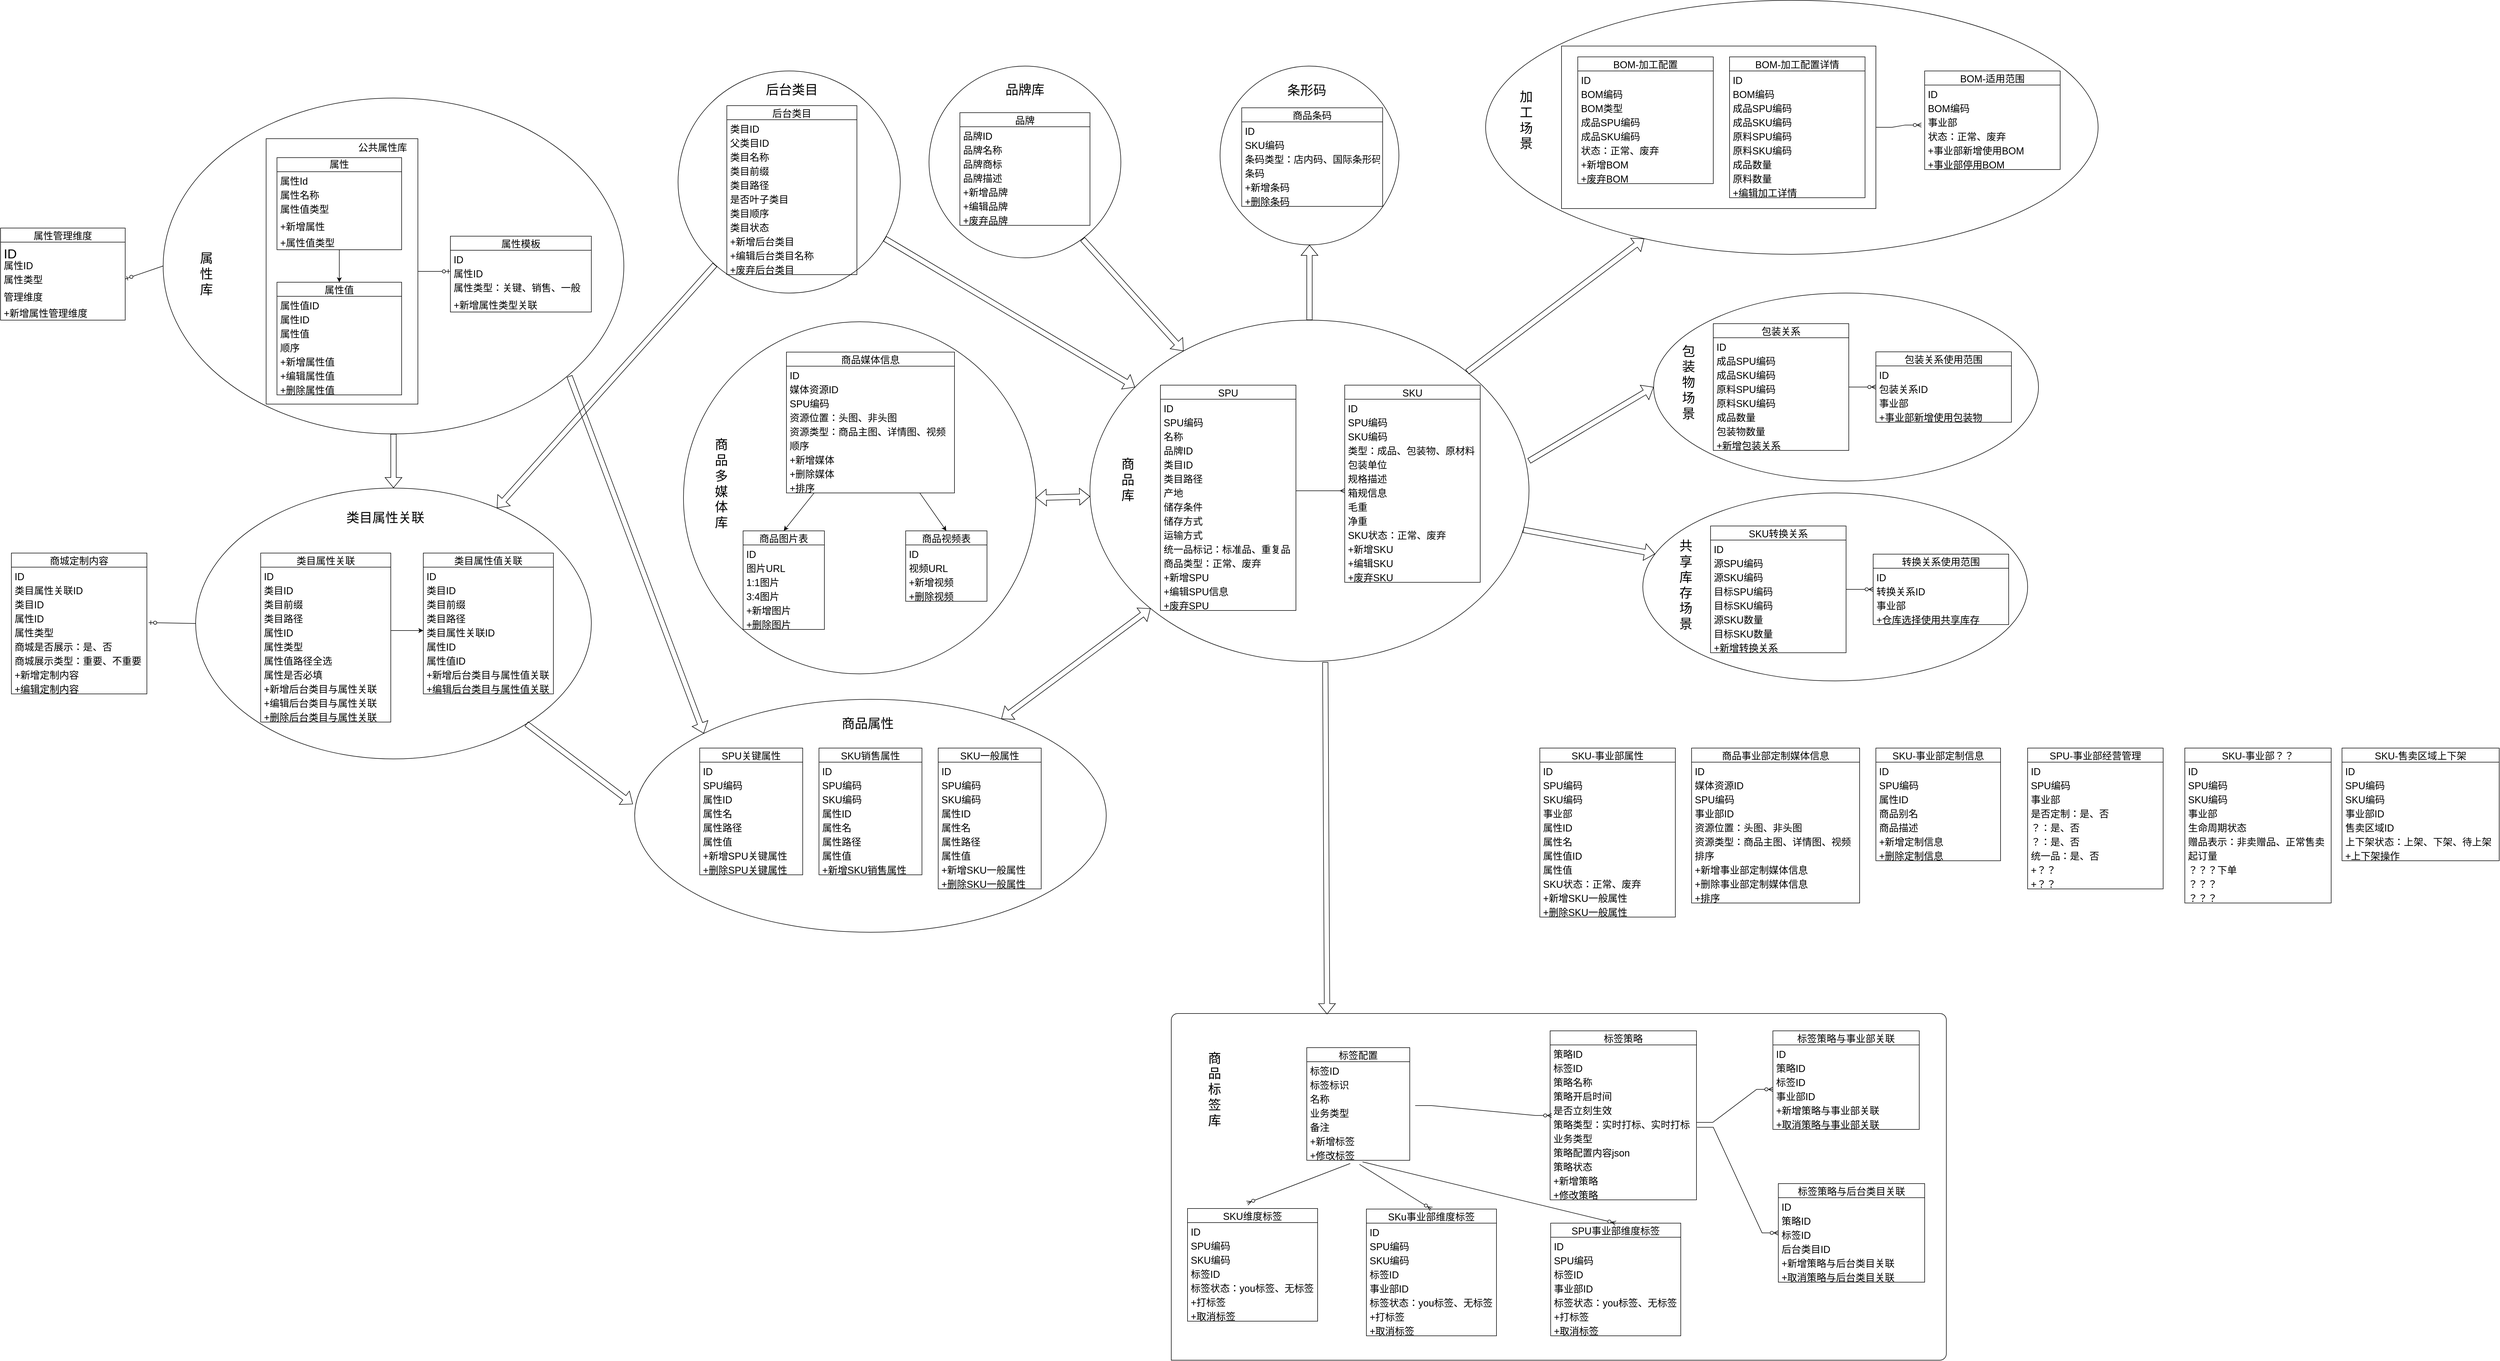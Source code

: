 <mxfile version="18.0.1" type="github">
  <diagram id="fuy1s0eva4b-fFWhVFdE" name="Page-1">
    <mxGraphModel dx="1950" dy="-5182" grid="1" gridSize="10" guides="1" tooltips="1" connect="1" arrows="1" fold="1" page="1" pageScale="1" pageWidth="827" pageHeight="1169" math="0" shadow="0">
      <root>
        <mxCell id="0" />
        <mxCell id="1" parent="0" />
        <mxCell id="qUMy1aH1Jgnn8uqdyD9r-402" value="" style="verticalLabelPosition=bottom;verticalAlign=top;html=1;shape=mxgraph.basic.three_corner_round_rect;dx=6;fontSize=24;" vertex="1" parent="1">
          <mxGeometry x="1550" y="8690" width="1430" height="640" as="geometry" />
        </mxCell>
        <mxCell id="qUMy1aH1Jgnn8uqdyD9r-292" value="" style="ellipse;whiteSpace=wrap;html=1;fontSize=24;" vertex="1" parent="1">
          <mxGeometry x="2440" y="7360" width="710" height="347" as="geometry" />
        </mxCell>
        <mxCell id="qUMy1aH1Jgnn8uqdyD9r-269" value="" style="ellipse;whiteSpace=wrap;html=1;fontSize=24;" vertex="1" parent="1">
          <mxGeometry x="2130" y="6819.5" width="1130" height="469" as="geometry" />
        </mxCell>
        <mxCell id="qUMy1aH1Jgnn8uqdyD9r-267" value="" style="rounded=0;whiteSpace=wrap;html=1;fontSize=24;" vertex="1" parent="1">
          <mxGeometry x="2270" y="6904" width="580" height="300" as="geometry" />
        </mxCell>
        <mxCell id="qUMy1aH1Jgnn8uqdyD9r-223" value="" style="ellipse;whiteSpace=wrap;html=1;aspect=fixed;fontSize=24;" vertex="1" parent="1">
          <mxGeometry x="1640" y="6941" width="330" height="330" as="geometry" />
        </mxCell>
        <mxCell id="qUMy1aH1Jgnn8uqdyD9r-220" value="" style="ellipse;whiteSpace=wrap;html=1;aspect=fixed;fontSize=24;" vertex="1" parent="1">
          <mxGeometry x="1103" y="6941" width="354" height="354" as="geometry" />
        </mxCell>
        <mxCell id="qUMy1aH1Jgnn8uqdyD9r-214" value="" style="ellipse;whiteSpace=wrap;html=1;aspect=fixed;fontSize=24;" vertex="1" parent="1">
          <mxGeometry x="640" y="6950" width="410" height="410" as="geometry" />
        </mxCell>
        <mxCell id="qUMy1aH1Jgnn8uqdyD9r-209" value="" style="ellipse;whiteSpace=wrap;html=1;fontSize=24;" vertex="1" parent="1">
          <mxGeometry x="560" y="8110" width="870" height="430" as="geometry" />
        </mxCell>
        <mxCell id="qUMy1aH1Jgnn8uqdyD9r-178" value="" style="ellipse;whiteSpace=wrap;html=1;fontSize=24;" vertex="1" parent="1">
          <mxGeometry x="650" y="7413" width="650" height="650" as="geometry" />
        </mxCell>
        <mxCell id="qUMy1aH1Jgnn8uqdyD9r-141" value="" style="ellipse;whiteSpace=wrap;html=1;fontSize=18;" vertex="1" parent="1">
          <mxGeometry x="1400" y="7410" width="810" height="630" as="geometry" />
        </mxCell>
        <mxCell id="qUMy1aH1Jgnn8uqdyD9r-62" value="" style="ellipse;whiteSpace=wrap;html=1;fontSize=18;" vertex="1" parent="1">
          <mxGeometry x="-250" y="7720" width="730" height="500" as="geometry" />
        </mxCell>
        <mxCell id="qUMy1aH1Jgnn8uqdyD9r-19" value="" style="ellipse;whiteSpace=wrap;html=1;fontSize=11;" vertex="1" parent="1">
          <mxGeometry x="-310" y="7000" width="850" height="620" as="geometry" />
        </mxCell>
        <mxCell id="HxOPDLQ4KwmjCW9O7RK3-1" value="" style="rounded=0;whiteSpace=wrap;html=1;fontSize=24;" parent="1" vertex="1">
          <mxGeometry x="-120" y="7075" width="280" height="490" as="geometry" />
        </mxCell>
        <mxCell id="HxOPDLQ4KwmjCW9O7RK3-2" style="edgeStyle=none;rounded=0;orthogonalLoop=1;jettySize=auto;html=1;entryX=0.5;entryY=0;entryDx=0;entryDy=0;fontSize=24;" parent="1" source="HxOPDLQ4KwmjCW9O7RK3-3" target="HxOPDLQ4KwmjCW9O7RK3-9" edge="1">
          <mxGeometry relative="1" as="geometry" />
        </mxCell>
        <mxCell id="HxOPDLQ4KwmjCW9O7RK3-3" value="属性" style="swimlane;fontStyle=0;childLayout=stackLayout;horizontal=1;startSize=26;fillColor=none;horizontalStack=0;resizeParent=1;resizeParentMax=0;resizeLast=0;collapsible=1;marginBottom=0;fontSize=18;whiteSpace=wrap;" parent="1" vertex="1">
          <mxGeometry x="-100" y="7110" width="230" height="170" as="geometry" />
        </mxCell>
        <mxCell id="HxOPDLQ4KwmjCW9O7RK3-4" value="属性Id" style="text;strokeColor=none;fillColor=none;align=left;verticalAlign=top;spacingLeft=4;spacingRight=4;overflow=hidden;rotatable=0;points=[[0,0.5],[1,0.5]];portConstraint=eastwest;fontSize=18;" parent="HxOPDLQ4KwmjCW9O7RK3-3" vertex="1">
          <mxGeometry y="26" width="230" height="26" as="geometry" />
        </mxCell>
        <mxCell id="HxOPDLQ4KwmjCW9O7RK3-5" value="属性名称" style="text;strokeColor=none;fillColor=none;align=left;verticalAlign=top;spacingLeft=4;spacingRight=4;overflow=hidden;rotatable=0;points=[[0,0.5],[1,0.5]];portConstraint=eastwest;fontSize=18;" parent="HxOPDLQ4KwmjCW9O7RK3-3" vertex="1">
          <mxGeometry y="52" width="230" height="26" as="geometry" />
        </mxCell>
        <mxCell id="HxOPDLQ4KwmjCW9O7RK3-6" value="属性值类型" style="text;strokeColor=none;fillColor=none;align=left;verticalAlign=top;spacingLeft=4;spacingRight=4;overflow=hidden;rotatable=0;points=[[0,0.5],[1,0.5]];portConstraint=eastwest;fontSize=18;" parent="HxOPDLQ4KwmjCW9O7RK3-3" vertex="1">
          <mxGeometry y="78" width="230" height="32" as="geometry" />
        </mxCell>
        <mxCell id="HxOPDLQ4KwmjCW9O7RK3-7" value="+新增属性" style="text;strokeColor=none;fillColor=none;align=left;verticalAlign=top;spacingLeft=4;spacingRight=4;overflow=hidden;rotatable=0;points=[[0,0.5],[1,0.5]];portConstraint=eastwest;fontSize=18;" parent="HxOPDLQ4KwmjCW9O7RK3-3" vertex="1">
          <mxGeometry y="110" width="230" height="30" as="geometry" />
        </mxCell>
        <mxCell id="HxOPDLQ4KwmjCW9O7RK3-8" value="+属性值类型" style="text;strokeColor=none;fillColor=none;align=left;verticalAlign=top;spacingLeft=4;spacingRight=4;overflow=hidden;rotatable=0;points=[[0,0.5],[1,0.5]];portConstraint=eastwest;fontSize=18;" parent="HxOPDLQ4KwmjCW9O7RK3-3" vertex="1">
          <mxGeometry y="140" width="230" height="30" as="geometry" />
        </mxCell>
        <mxCell id="HxOPDLQ4KwmjCW9O7RK3-9" value="属性值" style="swimlane;fontStyle=0;childLayout=stackLayout;horizontal=1;startSize=26;fillColor=none;horizontalStack=0;resizeParent=1;resizeParentMax=0;resizeLast=0;collapsible=1;marginBottom=0;fontSize=18;" parent="1" vertex="1">
          <mxGeometry x="-100" y="7340" width="230" height="208" as="geometry" />
        </mxCell>
        <mxCell id="HxOPDLQ4KwmjCW9O7RK3-10" value="属性值ID" style="text;strokeColor=none;fillColor=none;align=left;verticalAlign=top;spacingLeft=4;spacingRight=4;overflow=hidden;rotatable=0;points=[[0,0.5],[1,0.5]];portConstraint=eastwest;fontSize=18;" parent="HxOPDLQ4KwmjCW9O7RK3-9" vertex="1">
          <mxGeometry y="26" width="230" height="26" as="geometry" />
        </mxCell>
        <mxCell id="HxOPDLQ4KwmjCW9O7RK3-11" value="属性ID" style="text;strokeColor=none;fillColor=none;align=left;verticalAlign=top;spacingLeft=4;spacingRight=4;overflow=hidden;rotatable=0;points=[[0,0.5],[1,0.5]];portConstraint=eastwest;fontSize=18;" parent="HxOPDLQ4KwmjCW9O7RK3-9" vertex="1">
          <mxGeometry y="52" width="230" height="26" as="geometry" />
        </mxCell>
        <mxCell id="HxOPDLQ4KwmjCW9O7RK3-12" value="属性值" style="text;strokeColor=none;fillColor=none;align=left;verticalAlign=top;spacingLeft=4;spacingRight=4;overflow=hidden;rotatable=0;points=[[0,0.5],[1,0.5]];portConstraint=eastwest;fontSize=18;" parent="HxOPDLQ4KwmjCW9O7RK3-9" vertex="1">
          <mxGeometry y="78" width="230" height="26" as="geometry" />
        </mxCell>
        <mxCell id="HxOPDLQ4KwmjCW9O7RK3-13" value="顺序" style="text;strokeColor=none;fillColor=none;align=left;verticalAlign=top;spacingLeft=4;spacingRight=4;overflow=hidden;rotatable=0;points=[[0,0.5],[1,0.5]];portConstraint=eastwest;fontSize=18;" parent="HxOPDLQ4KwmjCW9O7RK3-9" vertex="1">
          <mxGeometry y="104" width="230" height="26" as="geometry" />
        </mxCell>
        <mxCell id="HxOPDLQ4KwmjCW9O7RK3-14" value="+新增属性值" style="text;strokeColor=none;fillColor=none;align=left;verticalAlign=top;spacingLeft=4;spacingRight=4;overflow=hidden;rotatable=0;points=[[0,0.5],[1,0.5]];portConstraint=eastwest;fontSize=18;" parent="HxOPDLQ4KwmjCW9O7RK3-9" vertex="1">
          <mxGeometry y="130" width="230" height="26" as="geometry" />
        </mxCell>
        <mxCell id="HxOPDLQ4KwmjCW9O7RK3-15" value="+编辑属性值" style="text;strokeColor=none;fillColor=none;align=left;verticalAlign=top;spacingLeft=4;spacingRight=4;overflow=hidden;rotatable=0;points=[[0,0.5],[1,0.5]];portConstraint=eastwest;fontSize=18;" parent="HxOPDLQ4KwmjCW9O7RK3-9" vertex="1">
          <mxGeometry y="156" width="230" height="26" as="geometry" />
        </mxCell>
        <mxCell id="HxOPDLQ4KwmjCW9O7RK3-16" value="+删除属性值" style="text;strokeColor=none;fillColor=none;align=left;verticalAlign=top;spacingLeft=4;spacingRight=4;overflow=hidden;rotatable=0;points=[[0,0.5],[1,0.5]];portConstraint=eastwest;fontSize=18;" parent="HxOPDLQ4KwmjCW9O7RK3-9" vertex="1">
          <mxGeometry y="182" width="230" height="26" as="geometry" />
        </mxCell>
        <mxCell id="qUMy1aH1Jgnn8uqdyD9r-6" value="属性模板" style="swimlane;fontStyle=0;childLayout=stackLayout;horizontal=1;startSize=26;fillColor=none;horizontalStack=0;resizeParent=1;resizeParentMax=0;resizeLast=0;collapsible=1;marginBottom=0;fontSize=18;" vertex="1" parent="1">
          <mxGeometry x="220" y="7255" width="260" height="140" as="geometry" />
        </mxCell>
        <mxCell id="qUMy1aH1Jgnn8uqdyD9r-7" value="ID" style="text;strokeColor=none;fillColor=none;align=left;verticalAlign=top;spacingLeft=4;spacingRight=4;overflow=hidden;rotatable=0;points=[[0,0.5],[1,0.5]];portConstraint=eastwest;fontSize=18;" vertex="1" parent="qUMy1aH1Jgnn8uqdyD9r-6">
          <mxGeometry y="26" width="260" height="26" as="geometry" />
        </mxCell>
        <mxCell id="qUMy1aH1Jgnn8uqdyD9r-8" value="属性ID" style="text;strokeColor=none;fillColor=none;align=left;verticalAlign=top;spacingLeft=4;spacingRight=4;overflow=hidden;rotatable=0;points=[[0,0.5],[1,0.5]];portConstraint=eastwest;fontSize=18;" vertex="1" parent="qUMy1aH1Jgnn8uqdyD9r-6">
          <mxGeometry y="52" width="260" height="26" as="geometry" />
        </mxCell>
        <mxCell id="qUMy1aH1Jgnn8uqdyD9r-9" value="属性类型：关键、销售、一般" style="text;strokeColor=none;fillColor=none;align=left;verticalAlign=top;spacingLeft=4;spacingRight=4;overflow=hidden;rotatable=0;points=[[0,0.5],[1,0.5]];portConstraint=eastwest;fontSize=18;" vertex="1" parent="qUMy1aH1Jgnn8uqdyD9r-6">
          <mxGeometry y="78" width="260" height="32" as="geometry" />
        </mxCell>
        <mxCell id="qUMy1aH1Jgnn8uqdyD9r-10" value="+新增属性类型关联" style="text;strokeColor=none;fillColor=none;align=left;verticalAlign=top;spacingLeft=4;spacingRight=4;overflow=hidden;rotatable=0;points=[[0,0.5],[1,0.5]];portConstraint=eastwest;fontSize=18;" vertex="1" parent="qUMy1aH1Jgnn8uqdyD9r-6">
          <mxGeometry y="110" width="260" height="30" as="geometry" />
        </mxCell>
        <mxCell id="qUMy1aH1Jgnn8uqdyD9r-13" value="属性管理维度" style="swimlane;fontStyle=0;childLayout=stackLayout;horizontal=1;startSize=26;fillColor=none;horizontalStack=0;resizeParent=1;resizeParentMax=0;resizeLast=0;collapsible=1;marginBottom=0;fontSize=18;" vertex="1" parent="1">
          <mxGeometry x="-610" y="7240" width="230" height="170" as="geometry" />
        </mxCell>
        <mxCell id="qUMy1aH1Jgnn8uqdyD9r-14" value="ID" style="text;strokeColor=none;fillColor=none;align=left;verticalAlign=top;spacingLeft=4;spacingRight=4;overflow=hidden;rotatable=0;points=[[0,0.5],[1,0.5]];portConstraint=eastwest;fontSize=24;" vertex="1" parent="qUMy1aH1Jgnn8uqdyD9r-13">
          <mxGeometry y="26" width="230" height="26" as="geometry" />
        </mxCell>
        <mxCell id="qUMy1aH1Jgnn8uqdyD9r-15" value="属性ID" style="text;strokeColor=none;fillColor=none;align=left;verticalAlign=top;spacingLeft=4;spacingRight=4;overflow=hidden;rotatable=0;points=[[0,0.5],[1,0.5]];portConstraint=eastwest;fontSize=18;" vertex="1" parent="qUMy1aH1Jgnn8uqdyD9r-13">
          <mxGeometry y="52" width="230" height="26" as="geometry" />
        </mxCell>
        <mxCell id="qUMy1aH1Jgnn8uqdyD9r-16" value="属性类型" style="text;strokeColor=none;fillColor=none;align=left;verticalAlign=top;spacingLeft=4;spacingRight=4;overflow=hidden;rotatable=0;points=[[0,0.5],[1,0.5]];portConstraint=eastwest;fontSize=18;" vertex="1" parent="qUMy1aH1Jgnn8uqdyD9r-13">
          <mxGeometry y="78" width="230" height="32" as="geometry" />
        </mxCell>
        <mxCell id="qUMy1aH1Jgnn8uqdyD9r-17" value="管理维度" style="text;strokeColor=none;fillColor=none;align=left;verticalAlign=top;spacingLeft=4;spacingRight=4;overflow=hidden;rotatable=0;points=[[0,0.5],[1,0.5]];portConstraint=eastwest;fontSize=18;" vertex="1" parent="qUMy1aH1Jgnn8uqdyD9r-13">
          <mxGeometry y="110" width="230" height="30" as="geometry" />
        </mxCell>
        <mxCell id="qUMy1aH1Jgnn8uqdyD9r-18" value="+新增属性管理维度" style="text;strokeColor=none;fillColor=none;align=left;verticalAlign=top;spacingLeft=4;spacingRight=4;overflow=hidden;rotatable=0;points=[[0,0.5],[1,0.5]];portConstraint=eastwest;fontSize=18;" vertex="1" parent="qUMy1aH1Jgnn8uqdyD9r-13">
          <mxGeometry y="140" width="230" height="30" as="geometry" />
        </mxCell>
        <mxCell id="qUMy1aH1Jgnn8uqdyD9r-21" value="&lt;font style=&quot;font-size: 24px;&quot;&gt;属&lt;br&gt;性&lt;br&gt;库&lt;/font&gt;" style="text;html=1;strokeColor=none;fillColor=none;align=center;verticalAlign=middle;whiteSpace=wrap;rounded=0;fontSize=11;" vertex="1" parent="1">
          <mxGeometry x="-260" y="7250" width="60" height="150" as="geometry" />
        </mxCell>
        <mxCell id="qUMy1aH1Jgnn8uqdyD9r-22" value="&lt;font style=&quot;font-size: 18px;&quot;&gt;公共属性库&lt;/font&gt;" style="text;html=1;strokeColor=none;fillColor=none;align=center;verticalAlign=middle;whiteSpace=wrap;rounded=0;fontSize=24;" vertex="1" parent="1">
          <mxGeometry x="30" y="7080" width="130" height="20" as="geometry" />
        </mxCell>
        <mxCell id="qUMy1aH1Jgnn8uqdyD9r-24" style="edgeStyle=none;rounded=0;orthogonalLoop=1;jettySize=auto;html=1;exitX=0.5;exitY=1;exitDx=0;exitDy=0;fontSize=24;" edge="1" parent="1" source="qUMy1aH1Jgnn8uqdyD9r-22" target="qUMy1aH1Jgnn8uqdyD9r-22">
          <mxGeometry relative="1" as="geometry" />
        </mxCell>
        <mxCell id="qUMy1aH1Jgnn8uqdyD9r-25" value="类目属性关联" style="swimlane;fontStyle=0;childLayout=stackLayout;horizontal=1;startSize=26;fillColor=none;horizontalStack=0;resizeParent=1;resizeParentMax=0;resizeLast=0;collapsible=1;marginBottom=0;fontSize=18;" vertex="1" parent="1">
          <mxGeometry x="-130" y="7840" width="240" height="312" as="geometry" />
        </mxCell>
        <mxCell id="qUMy1aH1Jgnn8uqdyD9r-26" value="ID" style="text;strokeColor=none;fillColor=none;align=left;verticalAlign=top;spacingLeft=4;spacingRight=4;overflow=hidden;rotatable=0;points=[[0,0.5],[1,0.5]];portConstraint=eastwest;fontSize=18;" vertex="1" parent="qUMy1aH1Jgnn8uqdyD9r-25">
          <mxGeometry y="26" width="240" height="26" as="geometry" />
        </mxCell>
        <mxCell id="qUMy1aH1Jgnn8uqdyD9r-27" value="类目ID" style="text;strokeColor=none;fillColor=none;align=left;verticalAlign=top;spacingLeft=4;spacingRight=4;overflow=hidden;rotatable=0;points=[[0,0.5],[1,0.5]];portConstraint=eastwest;fontSize=18;" vertex="1" parent="qUMy1aH1Jgnn8uqdyD9r-25">
          <mxGeometry y="52" width="240" height="26" as="geometry" />
        </mxCell>
        <mxCell id="qUMy1aH1Jgnn8uqdyD9r-28" value="类目前缀" style="text;strokeColor=none;fillColor=none;align=left;verticalAlign=top;spacingLeft=4;spacingRight=4;overflow=hidden;rotatable=0;points=[[0,0.5],[1,0.5]];portConstraint=eastwest;fontSize=18;" vertex="1" parent="qUMy1aH1Jgnn8uqdyD9r-25">
          <mxGeometry y="78" width="240" height="26" as="geometry" />
        </mxCell>
        <mxCell id="qUMy1aH1Jgnn8uqdyD9r-36" value="类目路径" style="text;strokeColor=none;fillColor=none;align=left;verticalAlign=top;spacingLeft=4;spacingRight=4;overflow=hidden;rotatable=0;points=[[0,0.5],[1,0.5]];portConstraint=eastwest;fontSize=18;" vertex="1" parent="qUMy1aH1Jgnn8uqdyD9r-25">
          <mxGeometry y="104" width="240" height="26" as="geometry" />
        </mxCell>
        <mxCell id="qUMy1aH1Jgnn8uqdyD9r-29" value="属性ID" style="text;strokeColor=none;fillColor=none;align=left;verticalAlign=top;spacingLeft=4;spacingRight=4;overflow=hidden;rotatable=0;points=[[0,0.5],[1,0.5]];portConstraint=eastwest;fontSize=18;" vertex="1" parent="qUMy1aH1Jgnn8uqdyD9r-25">
          <mxGeometry y="130" width="240" height="26" as="geometry" />
        </mxCell>
        <mxCell id="qUMy1aH1Jgnn8uqdyD9r-30" value="属性类型" style="text;strokeColor=none;fillColor=none;align=left;verticalAlign=top;spacingLeft=4;spacingRight=4;overflow=hidden;rotatable=0;points=[[0,0.5],[1,0.5]];portConstraint=eastwest;fontSize=18;" vertex="1" parent="qUMy1aH1Jgnn8uqdyD9r-25">
          <mxGeometry y="156" width="240" height="26" as="geometry" />
        </mxCell>
        <mxCell id="qUMy1aH1Jgnn8uqdyD9r-33" value="属性值路径全选" style="text;strokeColor=none;fillColor=none;align=left;verticalAlign=top;spacingLeft=4;spacingRight=4;overflow=hidden;rotatable=0;points=[[0,0.5],[1,0.5]];portConstraint=eastwest;fontSize=18;" vertex="1" parent="qUMy1aH1Jgnn8uqdyD9r-25">
          <mxGeometry y="182" width="240" height="26" as="geometry" />
        </mxCell>
        <mxCell id="qUMy1aH1Jgnn8uqdyD9r-35" value="属性是否必填" style="text;strokeColor=none;fillColor=none;align=left;verticalAlign=top;spacingLeft=4;spacingRight=4;overflow=hidden;rotatable=0;points=[[0,0.5],[1,0.5]];portConstraint=eastwest;fontSize=18;" vertex="1" parent="qUMy1aH1Jgnn8uqdyD9r-25">
          <mxGeometry y="208" width="240" height="26" as="geometry" />
        </mxCell>
        <mxCell id="qUMy1aH1Jgnn8uqdyD9r-32" value="+新增后台类目与属性关联" style="text;strokeColor=none;fillColor=none;align=left;verticalAlign=top;spacingLeft=4;spacingRight=4;overflow=hidden;rotatable=0;points=[[0,0.5],[1,0.5]];portConstraint=eastwest;fontSize=18;" vertex="1" parent="qUMy1aH1Jgnn8uqdyD9r-25">
          <mxGeometry y="234" width="240" height="26" as="geometry" />
        </mxCell>
        <mxCell id="qUMy1aH1Jgnn8uqdyD9r-31" value="+编辑后台类目与属性关联" style="text;strokeColor=none;fillColor=none;align=left;verticalAlign=top;spacingLeft=4;spacingRight=4;overflow=hidden;rotatable=0;points=[[0,0.5],[1,0.5]];portConstraint=eastwest;fontSize=18;" vertex="1" parent="qUMy1aH1Jgnn8uqdyD9r-25">
          <mxGeometry y="260" width="240" height="26" as="geometry" />
        </mxCell>
        <mxCell id="qUMy1aH1Jgnn8uqdyD9r-37" value="+删除后台类目与属性关联" style="text;strokeColor=none;fillColor=none;align=left;verticalAlign=top;spacingLeft=4;spacingRight=4;overflow=hidden;rotatable=0;points=[[0,0.5],[1,0.5]];portConstraint=eastwest;fontSize=18;" vertex="1" parent="qUMy1aH1Jgnn8uqdyD9r-25">
          <mxGeometry y="286" width="240" height="26" as="geometry" />
        </mxCell>
        <mxCell id="qUMy1aH1Jgnn8uqdyD9r-38" value="商城定制内容" style="swimlane;fontStyle=0;childLayout=stackLayout;horizontal=1;startSize=26;fillColor=none;horizontalStack=0;resizeParent=1;resizeParentMax=0;resizeLast=0;collapsible=1;marginBottom=0;fontSize=18;" vertex="1" parent="1">
          <mxGeometry x="-590" y="7840" width="250" height="260" as="geometry" />
        </mxCell>
        <mxCell id="qUMy1aH1Jgnn8uqdyD9r-39" value="ID" style="text;strokeColor=none;fillColor=none;align=left;verticalAlign=top;spacingLeft=4;spacingRight=4;overflow=hidden;rotatable=0;points=[[0,0.5],[1,0.5]];portConstraint=eastwest;fontSize=18;" vertex="1" parent="qUMy1aH1Jgnn8uqdyD9r-38">
          <mxGeometry y="26" width="250" height="26" as="geometry" />
        </mxCell>
        <mxCell id="qUMy1aH1Jgnn8uqdyD9r-40" value="类目属性关联ID" style="text;strokeColor=none;fillColor=none;align=left;verticalAlign=top;spacingLeft=4;spacingRight=4;overflow=hidden;rotatable=0;points=[[0,0.5],[1,0.5]];portConstraint=eastwest;fontSize=18;" vertex="1" parent="qUMy1aH1Jgnn8uqdyD9r-38">
          <mxGeometry y="52" width="250" height="26" as="geometry" />
        </mxCell>
        <mxCell id="qUMy1aH1Jgnn8uqdyD9r-41" value="类目ID" style="text;strokeColor=none;fillColor=none;align=left;verticalAlign=top;spacingLeft=4;spacingRight=4;overflow=hidden;rotatable=0;points=[[0,0.5],[1,0.5]];portConstraint=eastwest;fontSize=18;" vertex="1" parent="qUMy1aH1Jgnn8uqdyD9r-38">
          <mxGeometry y="78" width="250" height="26" as="geometry" />
        </mxCell>
        <mxCell id="qUMy1aH1Jgnn8uqdyD9r-43" value="属性ID" style="text;strokeColor=none;fillColor=none;align=left;verticalAlign=top;spacingLeft=4;spacingRight=4;overflow=hidden;rotatable=0;points=[[0,0.5],[1,0.5]];portConstraint=eastwest;fontSize=18;" vertex="1" parent="qUMy1aH1Jgnn8uqdyD9r-38">
          <mxGeometry y="104" width="250" height="26" as="geometry" />
        </mxCell>
        <mxCell id="qUMy1aH1Jgnn8uqdyD9r-44" value="属性类型" style="text;strokeColor=none;fillColor=none;align=left;verticalAlign=top;spacingLeft=4;spacingRight=4;overflow=hidden;rotatable=0;points=[[0,0.5],[1,0.5]];portConstraint=eastwest;fontSize=18;" vertex="1" parent="qUMy1aH1Jgnn8uqdyD9r-38">
          <mxGeometry y="130" width="250" height="26" as="geometry" />
        </mxCell>
        <mxCell id="qUMy1aH1Jgnn8uqdyD9r-45" value="商城是否展示：是、否" style="text;strokeColor=none;fillColor=none;align=left;verticalAlign=top;spacingLeft=4;spacingRight=4;overflow=hidden;rotatable=0;points=[[0,0.5],[1,0.5]];portConstraint=eastwest;fontSize=18;" vertex="1" parent="qUMy1aH1Jgnn8uqdyD9r-38">
          <mxGeometry y="156" width="250" height="26" as="geometry" />
        </mxCell>
        <mxCell id="qUMy1aH1Jgnn8uqdyD9r-46" value="商城展示类型：重要、不重要" style="text;strokeColor=none;fillColor=none;align=left;verticalAlign=top;spacingLeft=4;spacingRight=4;overflow=hidden;rotatable=0;points=[[0,0.5],[1,0.5]];portConstraint=eastwest;fontSize=18;" vertex="1" parent="qUMy1aH1Jgnn8uqdyD9r-38">
          <mxGeometry y="182" width="250" height="26" as="geometry" />
        </mxCell>
        <mxCell id="qUMy1aH1Jgnn8uqdyD9r-47" value="+新增定制内容" style="text;strokeColor=none;fillColor=none;align=left;verticalAlign=top;spacingLeft=4;spacingRight=4;overflow=hidden;rotatable=0;points=[[0,0.5],[1,0.5]];portConstraint=eastwest;fontSize=18;" vertex="1" parent="qUMy1aH1Jgnn8uqdyD9r-38">
          <mxGeometry y="208" width="250" height="26" as="geometry" />
        </mxCell>
        <mxCell id="qUMy1aH1Jgnn8uqdyD9r-48" value="+编辑定制内容" style="text;strokeColor=none;fillColor=none;align=left;verticalAlign=top;spacingLeft=4;spacingRight=4;overflow=hidden;rotatable=0;points=[[0,0.5],[1,0.5]];portConstraint=eastwest;fontSize=18;" vertex="1" parent="qUMy1aH1Jgnn8uqdyD9r-38">
          <mxGeometry y="234" width="250" height="26" as="geometry" />
        </mxCell>
        <mxCell id="qUMy1aH1Jgnn8uqdyD9r-50" value="类目属性值关联" style="swimlane;fontStyle=0;childLayout=stackLayout;horizontal=1;startSize=26;fillColor=none;horizontalStack=0;resizeParent=1;resizeParentMax=0;resizeLast=0;collapsible=1;marginBottom=0;fontSize=18;" vertex="1" parent="1">
          <mxGeometry x="170" y="7840" width="240" height="260" as="geometry" />
        </mxCell>
        <mxCell id="qUMy1aH1Jgnn8uqdyD9r-51" value="ID" style="text;strokeColor=none;fillColor=none;align=left;verticalAlign=top;spacingLeft=4;spacingRight=4;overflow=hidden;rotatable=0;points=[[0,0.5],[1,0.5]];portConstraint=eastwest;fontSize=18;" vertex="1" parent="qUMy1aH1Jgnn8uqdyD9r-50">
          <mxGeometry y="26" width="240" height="26" as="geometry" />
        </mxCell>
        <mxCell id="qUMy1aH1Jgnn8uqdyD9r-52" value="类目ID" style="text;strokeColor=none;fillColor=none;align=left;verticalAlign=top;spacingLeft=4;spacingRight=4;overflow=hidden;rotatable=0;points=[[0,0.5],[1,0.5]];portConstraint=eastwest;fontSize=18;" vertex="1" parent="qUMy1aH1Jgnn8uqdyD9r-50">
          <mxGeometry y="52" width="240" height="26" as="geometry" />
        </mxCell>
        <mxCell id="qUMy1aH1Jgnn8uqdyD9r-53" value="类目前缀" style="text;strokeColor=none;fillColor=none;align=left;verticalAlign=top;spacingLeft=4;spacingRight=4;overflow=hidden;rotatable=0;points=[[0,0.5],[1,0.5]];portConstraint=eastwest;fontSize=18;" vertex="1" parent="qUMy1aH1Jgnn8uqdyD9r-50">
          <mxGeometry y="78" width="240" height="26" as="geometry" />
        </mxCell>
        <mxCell id="qUMy1aH1Jgnn8uqdyD9r-54" value="类目路径" style="text;strokeColor=none;fillColor=none;align=left;verticalAlign=top;spacingLeft=4;spacingRight=4;overflow=hidden;rotatable=0;points=[[0,0.5],[1,0.5]];portConstraint=eastwest;fontSize=18;" vertex="1" parent="qUMy1aH1Jgnn8uqdyD9r-50">
          <mxGeometry y="104" width="240" height="26" as="geometry" />
        </mxCell>
        <mxCell id="qUMy1aH1Jgnn8uqdyD9r-57" value="类目属性关联ID" style="text;strokeColor=none;fillColor=none;align=left;verticalAlign=top;spacingLeft=4;spacingRight=4;overflow=hidden;rotatable=0;points=[[0,0.5],[1,0.5]];portConstraint=eastwest;fontSize=18;" vertex="1" parent="qUMy1aH1Jgnn8uqdyD9r-50">
          <mxGeometry y="130" width="240" height="26" as="geometry" />
        </mxCell>
        <mxCell id="qUMy1aH1Jgnn8uqdyD9r-55" value="属性ID" style="text;strokeColor=none;fillColor=none;align=left;verticalAlign=top;spacingLeft=4;spacingRight=4;overflow=hidden;rotatable=0;points=[[0,0.5],[1,0.5]];portConstraint=eastwest;fontSize=18;" vertex="1" parent="qUMy1aH1Jgnn8uqdyD9r-50">
          <mxGeometry y="156" width="240" height="26" as="geometry" />
        </mxCell>
        <mxCell id="qUMy1aH1Jgnn8uqdyD9r-56" value="属性值ID" style="text;strokeColor=none;fillColor=none;align=left;verticalAlign=top;spacingLeft=4;spacingRight=4;overflow=hidden;rotatable=0;points=[[0,0.5],[1,0.5]];portConstraint=eastwest;fontSize=18;" vertex="1" parent="qUMy1aH1Jgnn8uqdyD9r-50">
          <mxGeometry y="182" width="240" height="26" as="geometry" />
        </mxCell>
        <mxCell id="qUMy1aH1Jgnn8uqdyD9r-59" value="+新增后台类目与属性值关联" style="text;strokeColor=none;fillColor=none;align=left;verticalAlign=top;spacingLeft=4;spacingRight=4;overflow=hidden;rotatable=0;points=[[0,0.5],[1,0.5]];portConstraint=eastwest;fontSize=18;" vertex="1" parent="qUMy1aH1Jgnn8uqdyD9r-50">
          <mxGeometry y="208" width="240" height="26" as="geometry" />
        </mxCell>
        <mxCell id="qUMy1aH1Jgnn8uqdyD9r-60" value="+编辑后台类目与属性值关联" style="text;strokeColor=none;fillColor=none;align=left;verticalAlign=top;spacingLeft=4;spacingRight=4;overflow=hidden;rotatable=0;points=[[0,0.5],[1,0.5]];portConstraint=eastwest;fontSize=18;" vertex="1" parent="qUMy1aH1Jgnn8uqdyD9r-50">
          <mxGeometry y="234" width="240" height="26" as="geometry" />
        </mxCell>
        <mxCell id="qUMy1aH1Jgnn8uqdyD9r-63" value="&lt;font style=&quot;font-size: 24px;&quot;&gt;类目属性关联&lt;/font&gt;" style="text;html=1;strokeColor=none;fillColor=none;align=center;verticalAlign=middle;whiteSpace=wrap;rounded=0;fontSize=18;" vertex="1" parent="1">
          <mxGeometry x="20" y="7760" width="160" height="30" as="geometry" />
        </mxCell>
        <mxCell id="qUMy1aH1Jgnn8uqdyD9r-64" style="edgeStyle=none;rounded=0;orthogonalLoop=1;jettySize=auto;html=1;entryX=0;entryY=0.5;entryDx=0;entryDy=0;fontSize=18;" edge="1" parent="1" source="qUMy1aH1Jgnn8uqdyD9r-29" target="qUMy1aH1Jgnn8uqdyD9r-57">
          <mxGeometry relative="1" as="geometry" />
        </mxCell>
        <mxCell id="qUMy1aH1Jgnn8uqdyD9r-71" value="" style="fontSize=12;html=1;endArrow=ERzeroToOne;endFill=1;rounded=0;exitX=0;exitY=0.5;exitDx=0;exitDy=0;entryX=1;entryY=0.5;entryDx=0;entryDy=0;" edge="1" parent="1" source="qUMy1aH1Jgnn8uqdyD9r-19" target="qUMy1aH1Jgnn8uqdyD9r-16">
          <mxGeometry width="100" height="100" relative="1" as="geometry">
            <mxPoint x="-400" y="7550" as="sourcePoint" />
            <mxPoint x="-400" y="7340" as="targetPoint" />
          </mxGeometry>
        </mxCell>
        <mxCell id="qUMy1aH1Jgnn8uqdyD9r-72" value="" style="fontSize=12;html=1;endArrow=ERzeroToOne;endFill=1;rounded=0;exitX=0;exitY=0.5;exitDx=0;exitDy=0;entryX=1.013;entryY=-0.063;entryDx=0;entryDy=0;entryPerimeter=0;" edge="1" parent="1" source="qUMy1aH1Jgnn8uqdyD9r-62" target="qUMy1aH1Jgnn8uqdyD9r-44">
          <mxGeometry width="100" height="100" relative="1" as="geometry">
            <mxPoint x="-270" y="7740" as="sourcePoint" />
            <mxPoint x="-370" y="7759" as="targetPoint" />
          </mxGeometry>
        </mxCell>
        <mxCell id="qUMy1aH1Jgnn8uqdyD9r-73" value="" style="fontSize=12;html=1;endArrow=ERzeroToOne;endFill=1;rounded=0;exitX=1;exitY=0.5;exitDx=0;exitDy=0;entryX=0;entryY=0.5;entryDx=0;entryDy=0;" edge="1" parent="1" source="HxOPDLQ4KwmjCW9O7RK3-1" target="qUMy1aH1Jgnn8uqdyD9r-8">
          <mxGeometry width="100" height="100" relative="1" as="geometry">
            <mxPoint x="290" y="7191" as="sourcePoint" />
            <mxPoint x="220" y="7190" as="targetPoint" />
          </mxGeometry>
        </mxCell>
        <mxCell id="qUMy1aH1Jgnn8uqdyD9r-75" value="后台类目" style="swimlane;fontStyle=0;childLayout=stackLayout;horizontal=1;startSize=26;fillColor=none;horizontalStack=0;resizeParent=1;resizeParentMax=0;resizeLast=0;collapsible=1;marginBottom=0;fontSize=18;" vertex="1" parent="1">
          <mxGeometry x="730" y="7014" width="240" height="312" as="geometry" />
        </mxCell>
        <mxCell id="qUMy1aH1Jgnn8uqdyD9r-77" value="类目ID" style="text;strokeColor=none;fillColor=none;align=left;verticalAlign=top;spacingLeft=4;spacingRight=4;overflow=hidden;rotatable=0;points=[[0,0.5],[1,0.5]];portConstraint=eastwest;fontSize=18;" vertex="1" parent="qUMy1aH1Jgnn8uqdyD9r-75">
          <mxGeometry y="26" width="240" height="26" as="geometry" />
        </mxCell>
        <mxCell id="qUMy1aH1Jgnn8uqdyD9r-76" value="父类目ID" style="text;strokeColor=none;fillColor=none;align=left;verticalAlign=top;spacingLeft=4;spacingRight=4;overflow=hidden;rotatable=0;points=[[0,0.5],[1,0.5]];portConstraint=eastwest;fontSize=18;" vertex="1" parent="qUMy1aH1Jgnn8uqdyD9r-75">
          <mxGeometry y="52" width="240" height="26" as="geometry" />
        </mxCell>
        <mxCell id="qUMy1aH1Jgnn8uqdyD9r-80" value="类目名称" style="text;strokeColor=none;fillColor=none;align=left;verticalAlign=top;spacingLeft=4;spacingRight=4;overflow=hidden;rotatable=0;points=[[0,0.5],[1,0.5]];portConstraint=eastwest;fontSize=18;" vertex="1" parent="qUMy1aH1Jgnn8uqdyD9r-75">
          <mxGeometry y="78" width="240" height="26" as="geometry" />
        </mxCell>
        <mxCell id="qUMy1aH1Jgnn8uqdyD9r-78" value="类目前缀" style="text;strokeColor=none;fillColor=none;align=left;verticalAlign=top;spacingLeft=4;spacingRight=4;overflow=hidden;rotatable=0;points=[[0,0.5],[1,0.5]];portConstraint=eastwest;fontSize=18;" vertex="1" parent="qUMy1aH1Jgnn8uqdyD9r-75">
          <mxGeometry y="104" width="240" height="26" as="geometry" />
        </mxCell>
        <mxCell id="qUMy1aH1Jgnn8uqdyD9r-79" value="类目路径" style="text;strokeColor=none;fillColor=none;align=left;verticalAlign=top;spacingLeft=4;spacingRight=4;overflow=hidden;rotatable=0;points=[[0,0.5],[1,0.5]];portConstraint=eastwest;fontSize=18;" vertex="1" parent="qUMy1aH1Jgnn8uqdyD9r-75">
          <mxGeometry y="130" width="240" height="26" as="geometry" />
        </mxCell>
        <mxCell id="qUMy1aH1Jgnn8uqdyD9r-81" value="是否叶子类目" style="text;strokeColor=none;fillColor=none;align=left;verticalAlign=top;spacingLeft=4;spacingRight=4;overflow=hidden;rotatable=0;points=[[0,0.5],[1,0.5]];portConstraint=eastwest;fontSize=18;" vertex="1" parent="qUMy1aH1Jgnn8uqdyD9r-75">
          <mxGeometry y="156" width="240" height="26" as="geometry" />
        </mxCell>
        <mxCell id="qUMy1aH1Jgnn8uqdyD9r-82" value="类目顺序" style="text;strokeColor=none;fillColor=none;align=left;verticalAlign=top;spacingLeft=4;spacingRight=4;overflow=hidden;rotatable=0;points=[[0,0.5],[1,0.5]];portConstraint=eastwest;fontSize=18;" vertex="1" parent="qUMy1aH1Jgnn8uqdyD9r-75">
          <mxGeometry y="182" width="240" height="26" as="geometry" />
        </mxCell>
        <mxCell id="qUMy1aH1Jgnn8uqdyD9r-83" value="类目状态" style="text;strokeColor=none;fillColor=none;align=left;verticalAlign=top;spacingLeft=4;spacingRight=4;overflow=hidden;rotatable=0;points=[[0,0.5],[1,0.5]];portConstraint=eastwest;fontSize=18;" vertex="1" parent="qUMy1aH1Jgnn8uqdyD9r-75">
          <mxGeometry y="208" width="240" height="26" as="geometry" />
        </mxCell>
        <mxCell id="qUMy1aH1Jgnn8uqdyD9r-84" value="+新增后台类目" style="text;strokeColor=none;fillColor=none;align=left;verticalAlign=top;spacingLeft=4;spacingRight=4;overflow=hidden;rotatable=0;points=[[0,0.5],[1,0.5]];portConstraint=eastwest;fontSize=18;" vertex="1" parent="qUMy1aH1Jgnn8uqdyD9r-75">
          <mxGeometry y="234" width="240" height="26" as="geometry" />
        </mxCell>
        <mxCell id="qUMy1aH1Jgnn8uqdyD9r-85" value="+编辑后台类目名称" style="text;strokeColor=none;fillColor=none;align=left;verticalAlign=top;spacingLeft=4;spacingRight=4;overflow=hidden;rotatable=0;points=[[0,0.5],[1,0.5]];portConstraint=eastwest;fontSize=18;" vertex="1" parent="qUMy1aH1Jgnn8uqdyD9r-75">
          <mxGeometry y="260" width="240" height="26" as="geometry" />
        </mxCell>
        <mxCell id="qUMy1aH1Jgnn8uqdyD9r-86" value="+废弃后台类目" style="text;strokeColor=none;fillColor=none;align=left;verticalAlign=top;spacingLeft=4;spacingRight=4;overflow=hidden;rotatable=0;points=[[0,0.5],[1,0.5]];portConstraint=eastwest;fontSize=18;" vertex="1" parent="qUMy1aH1Jgnn8uqdyD9r-75">
          <mxGeometry y="286" width="240" height="26" as="geometry" />
        </mxCell>
        <mxCell id="qUMy1aH1Jgnn8uqdyD9r-87" value="品牌" style="swimlane;fontStyle=0;childLayout=stackLayout;horizontal=1;startSize=26;fillColor=none;horizontalStack=0;resizeParent=1;resizeParentMax=0;resizeLast=0;collapsible=1;marginBottom=0;fontSize=18;" vertex="1" parent="1">
          <mxGeometry x="1160" y="7027" width="240" height="208" as="geometry" />
        </mxCell>
        <mxCell id="qUMy1aH1Jgnn8uqdyD9r-88" value="品牌ID" style="text;strokeColor=none;fillColor=none;align=left;verticalAlign=top;spacingLeft=4;spacingRight=4;overflow=hidden;rotatable=0;points=[[0,0.5],[1,0.5]];portConstraint=eastwest;fontSize=18;" vertex="1" parent="qUMy1aH1Jgnn8uqdyD9r-87">
          <mxGeometry y="26" width="240" height="26" as="geometry" />
        </mxCell>
        <mxCell id="qUMy1aH1Jgnn8uqdyD9r-89" value="品牌名称" style="text;strokeColor=none;fillColor=none;align=left;verticalAlign=top;spacingLeft=4;spacingRight=4;overflow=hidden;rotatable=0;points=[[0,0.5],[1,0.5]];portConstraint=eastwest;fontSize=18;" vertex="1" parent="qUMy1aH1Jgnn8uqdyD9r-87">
          <mxGeometry y="52" width="240" height="26" as="geometry" />
        </mxCell>
        <mxCell id="qUMy1aH1Jgnn8uqdyD9r-90" value="品牌商标" style="text;strokeColor=none;fillColor=none;align=left;verticalAlign=top;spacingLeft=4;spacingRight=4;overflow=hidden;rotatable=0;points=[[0,0.5],[1,0.5]];portConstraint=eastwest;fontSize=18;" vertex="1" parent="qUMy1aH1Jgnn8uqdyD9r-87">
          <mxGeometry y="78" width="240" height="26" as="geometry" />
        </mxCell>
        <mxCell id="qUMy1aH1Jgnn8uqdyD9r-91" value="品牌描述" style="text;strokeColor=none;fillColor=none;align=left;verticalAlign=top;spacingLeft=4;spacingRight=4;overflow=hidden;rotatable=0;points=[[0,0.5],[1,0.5]];portConstraint=eastwest;fontSize=18;" vertex="1" parent="qUMy1aH1Jgnn8uqdyD9r-87">
          <mxGeometry y="104" width="240" height="26" as="geometry" />
        </mxCell>
        <mxCell id="qUMy1aH1Jgnn8uqdyD9r-96" value="+新增品牌" style="text;strokeColor=none;fillColor=none;align=left;verticalAlign=top;spacingLeft=4;spacingRight=4;overflow=hidden;rotatable=0;points=[[0,0.5],[1,0.5]];portConstraint=eastwest;fontSize=18;" vertex="1" parent="qUMy1aH1Jgnn8uqdyD9r-87">
          <mxGeometry y="130" width="240" height="26" as="geometry" />
        </mxCell>
        <mxCell id="qUMy1aH1Jgnn8uqdyD9r-97" value="+编辑品牌" style="text;strokeColor=none;fillColor=none;align=left;verticalAlign=top;spacingLeft=4;spacingRight=4;overflow=hidden;rotatable=0;points=[[0,0.5],[1,0.5]];portConstraint=eastwest;fontSize=18;" vertex="1" parent="qUMy1aH1Jgnn8uqdyD9r-87">
          <mxGeometry y="156" width="240" height="26" as="geometry" />
        </mxCell>
        <mxCell id="qUMy1aH1Jgnn8uqdyD9r-98" value="+废弃品牌" style="text;strokeColor=none;fillColor=none;align=left;verticalAlign=top;spacingLeft=4;spacingRight=4;overflow=hidden;rotatable=0;points=[[0,0.5],[1,0.5]];portConstraint=eastwest;fontSize=18;" vertex="1" parent="qUMy1aH1Jgnn8uqdyD9r-87">
          <mxGeometry y="182" width="240" height="26" as="geometry" />
        </mxCell>
        <mxCell id="qUMy1aH1Jgnn8uqdyD9r-99" value="商品条码" style="swimlane;fontStyle=0;childLayout=stackLayout;horizontal=1;startSize=26;fillColor=none;horizontalStack=0;resizeParent=1;resizeParentMax=0;resizeLast=0;collapsible=1;marginBottom=0;fontSize=18;" vertex="1" parent="1">
          <mxGeometry x="1680" y="7018" width="260" height="182" as="geometry" />
        </mxCell>
        <mxCell id="qUMy1aH1Jgnn8uqdyD9r-100" value="ID" style="text;strokeColor=none;fillColor=none;align=left;verticalAlign=top;spacingLeft=4;spacingRight=4;overflow=hidden;rotatable=0;points=[[0,0.5],[1,0.5]];portConstraint=eastwest;fontSize=18;" vertex="1" parent="qUMy1aH1Jgnn8uqdyD9r-99">
          <mxGeometry y="26" width="260" height="26" as="geometry" />
        </mxCell>
        <mxCell id="qUMy1aH1Jgnn8uqdyD9r-101" value="SKU编码" style="text;strokeColor=none;fillColor=none;align=left;verticalAlign=top;spacingLeft=4;spacingRight=4;overflow=hidden;rotatable=0;points=[[0,0.5],[1,0.5]];portConstraint=eastwest;fontSize=18;" vertex="1" parent="qUMy1aH1Jgnn8uqdyD9r-99">
          <mxGeometry y="52" width="260" height="26" as="geometry" />
        </mxCell>
        <mxCell id="qUMy1aH1Jgnn8uqdyD9r-102" value="条码类型：店内码、国际条形码" style="text;strokeColor=none;fillColor=none;align=left;verticalAlign=top;spacingLeft=4;spacingRight=4;overflow=hidden;rotatable=0;points=[[0,0.5],[1,0.5]];portConstraint=eastwest;fontSize=18;" vertex="1" parent="qUMy1aH1Jgnn8uqdyD9r-99">
          <mxGeometry y="78" width="260" height="26" as="geometry" />
        </mxCell>
        <mxCell id="qUMy1aH1Jgnn8uqdyD9r-103" value="条码" style="text;strokeColor=none;fillColor=none;align=left;verticalAlign=top;spacingLeft=4;spacingRight=4;overflow=hidden;rotatable=0;points=[[0,0.5],[1,0.5]];portConstraint=eastwest;fontSize=18;" vertex="1" parent="qUMy1aH1Jgnn8uqdyD9r-99">
          <mxGeometry y="104" width="260" height="26" as="geometry" />
        </mxCell>
        <mxCell id="qUMy1aH1Jgnn8uqdyD9r-104" value="+新增条码" style="text;strokeColor=none;fillColor=none;align=left;verticalAlign=top;spacingLeft=4;spacingRight=4;overflow=hidden;rotatable=0;points=[[0,0.5],[1,0.5]];portConstraint=eastwest;fontSize=18;" vertex="1" parent="qUMy1aH1Jgnn8uqdyD9r-99">
          <mxGeometry y="130" width="260" height="26" as="geometry" />
        </mxCell>
        <mxCell id="qUMy1aH1Jgnn8uqdyD9r-106" value="+删除条码" style="text;strokeColor=none;fillColor=none;align=left;verticalAlign=top;spacingLeft=4;spacingRight=4;overflow=hidden;rotatable=0;points=[[0,0.5],[1,0.5]];portConstraint=eastwest;fontSize=18;" vertex="1" parent="qUMy1aH1Jgnn8uqdyD9r-99">
          <mxGeometry y="156" width="260" height="26" as="geometry" />
        </mxCell>
        <mxCell id="qUMy1aH1Jgnn8uqdyD9r-107" value="SPU" style="swimlane;fontStyle=0;childLayout=stackLayout;horizontal=1;startSize=26;fillColor=none;horizontalStack=0;resizeParent=1;resizeParentMax=0;resizeLast=0;collapsible=1;marginBottom=0;fontSize=18;" vertex="1" parent="1">
          <mxGeometry x="1530" y="7530" width="250" height="416" as="geometry" />
        </mxCell>
        <mxCell id="qUMy1aH1Jgnn8uqdyD9r-108" value="ID" style="text;strokeColor=none;fillColor=none;align=left;verticalAlign=top;spacingLeft=4;spacingRight=4;overflow=hidden;rotatable=0;points=[[0,0.5],[1,0.5]];portConstraint=eastwest;fontSize=18;" vertex="1" parent="qUMy1aH1Jgnn8uqdyD9r-107">
          <mxGeometry y="26" width="250" height="26" as="geometry" />
        </mxCell>
        <mxCell id="qUMy1aH1Jgnn8uqdyD9r-109" value="SPU编码" style="text;strokeColor=none;fillColor=none;align=left;verticalAlign=top;spacingLeft=4;spacingRight=4;overflow=hidden;rotatable=0;points=[[0,0.5],[1,0.5]];portConstraint=eastwest;fontSize=18;" vertex="1" parent="qUMy1aH1Jgnn8uqdyD9r-107">
          <mxGeometry y="52" width="250" height="26" as="geometry" />
        </mxCell>
        <mxCell id="qUMy1aH1Jgnn8uqdyD9r-110" value="名称" style="text;strokeColor=none;fillColor=none;align=left;verticalAlign=top;spacingLeft=4;spacingRight=4;overflow=hidden;rotatable=0;points=[[0,0.5],[1,0.5]];portConstraint=eastwest;fontSize=18;" vertex="1" parent="qUMy1aH1Jgnn8uqdyD9r-107">
          <mxGeometry y="78" width="250" height="26" as="geometry" />
        </mxCell>
        <mxCell id="qUMy1aH1Jgnn8uqdyD9r-111" value="品牌ID" style="text;strokeColor=none;fillColor=none;align=left;verticalAlign=top;spacingLeft=4;spacingRight=4;overflow=hidden;rotatable=0;points=[[0,0.5],[1,0.5]];portConstraint=eastwest;fontSize=18;" vertex="1" parent="qUMy1aH1Jgnn8uqdyD9r-107">
          <mxGeometry y="104" width="250" height="26" as="geometry" />
        </mxCell>
        <mxCell id="qUMy1aH1Jgnn8uqdyD9r-112" value="类目ID" style="text;strokeColor=none;fillColor=none;align=left;verticalAlign=top;spacingLeft=4;spacingRight=4;overflow=hidden;rotatable=0;points=[[0,0.5],[1,0.5]];portConstraint=eastwest;fontSize=18;" vertex="1" parent="qUMy1aH1Jgnn8uqdyD9r-107">
          <mxGeometry y="130" width="250" height="26" as="geometry" />
        </mxCell>
        <mxCell id="qUMy1aH1Jgnn8uqdyD9r-113" value="类目路径" style="text;strokeColor=none;fillColor=none;align=left;verticalAlign=top;spacingLeft=4;spacingRight=4;overflow=hidden;rotatable=0;points=[[0,0.5],[1,0.5]];portConstraint=eastwest;fontSize=18;" vertex="1" parent="qUMy1aH1Jgnn8uqdyD9r-107">
          <mxGeometry y="156" width="250" height="26" as="geometry" />
        </mxCell>
        <mxCell id="qUMy1aH1Jgnn8uqdyD9r-114" value="产地" style="text;strokeColor=none;fillColor=none;align=left;verticalAlign=top;spacingLeft=4;spacingRight=4;overflow=hidden;rotatable=0;points=[[0,0.5],[1,0.5]];portConstraint=eastwest;fontSize=18;" vertex="1" parent="qUMy1aH1Jgnn8uqdyD9r-107">
          <mxGeometry y="182" width="250" height="26" as="geometry" />
        </mxCell>
        <mxCell id="qUMy1aH1Jgnn8uqdyD9r-115" value="储存条件" style="text;strokeColor=none;fillColor=none;align=left;verticalAlign=top;spacingLeft=4;spacingRight=4;overflow=hidden;rotatable=0;points=[[0,0.5],[1,0.5]];portConstraint=eastwest;fontSize=18;" vertex="1" parent="qUMy1aH1Jgnn8uqdyD9r-107">
          <mxGeometry y="208" width="250" height="26" as="geometry" />
        </mxCell>
        <mxCell id="qUMy1aH1Jgnn8uqdyD9r-116" value="储存方式" style="text;strokeColor=none;fillColor=none;align=left;verticalAlign=top;spacingLeft=4;spacingRight=4;overflow=hidden;rotatable=0;points=[[0,0.5],[1,0.5]];portConstraint=eastwest;fontSize=18;" vertex="1" parent="qUMy1aH1Jgnn8uqdyD9r-107">
          <mxGeometry y="234" width="250" height="26" as="geometry" />
        </mxCell>
        <mxCell id="qUMy1aH1Jgnn8uqdyD9r-117" value="运输方式" style="text;strokeColor=none;fillColor=none;align=left;verticalAlign=top;spacingLeft=4;spacingRight=4;overflow=hidden;rotatable=0;points=[[0,0.5],[1,0.5]];portConstraint=eastwest;fontSize=18;" vertex="1" parent="qUMy1aH1Jgnn8uqdyD9r-107">
          <mxGeometry y="260" width="250" height="26" as="geometry" />
        </mxCell>
        <mxCell id="qUMy1aH1Jgnn8uqdyD9r-118" value="统一品标记：标准品、重复品" style="text;strokeColor=none;fillColor=none;align=left;verticalAlign=top;spacingLeft=4;spacingRight=4;overflow=hidden;rotatable=0;points=[[0,0.5],[1,0.5]];portConstraint=eastwest;fontSize=18;" vertex="1" parent="qUMy1aH1Jgnn8uqdyD9r-107">
          <mxGeometry y="286" width="250" height="26" as="geometry" />
        </mxCell>
        <mxCell id="qUMy1aH1Jgnn8uqdyD9r-119" value="商品类型：正常、废弃" style="text;strokeColor=none;fillColor=none;align=left;verticalAlign=top;spacingLeft=4;spacingRight=4;overflow=hidden;rotatable=0;points=[[0,0.5],[1,0.5]];portConstraint=eastwest;fontSize=18;" vertex="1" parent="qUMy1aH1Jgnn8uqdyD9r-107">
          <mxGeometry y="312" width="250" height="26" as="geometry" />
        </mxCell>
        <mxCell id="qUMy1aH1Jgnn8uqdyD9r-121" value="+新增SPU" style="text;strokeColor=none;fillColor=none;align=left;verticalAlign=top;spacingLeft=4;spacingRight=4;overflow=hidden;rotatable=0;points=[[0,0.5],[1,0.5]];portConstraint=eastwest;fontSize=18;" vertex="1" parent="qUMy1aH1Jgnn8uqdyD9r-107">
          <mxGeometry y="338" width="250" height="26" as="geometry" />
        </mxCell>
        <mxCell id="qUMy1aH1Jgnn8uqdyD9r-120" value="+编辑SPU信息" style="text;strokeColor=none;fillColor=none;align=left;verticalAlign=top;spacingLeft=4;spacingRight=4;overflow=hidden;rotatable=0;points=[[0,0.5],[1,0.5]];portConstraint=eastwest;fontSize=18;" vertex="1" parent="qUMy1aH1Jgnn8uqdyD9r-107">
          <mxGeometry y="364" width="250" height="26" as="geometry" />
        </mxCell>
        <mxCell id="qUMy1aH1Jgnn8uqdyD9r-122" value="+废弃SPU" style="text;strokeColor=none;fillColor=none;align=left;verticalAlign=top;spacingLeft=4;spacingRight=4;overflow=hidden;rotatable=0;points=[[0,0.5],[1,0.5]];portConstraint=eastwest;fontSize=18;" vertex="1" parent="qUMy1aH1Jgnn8uqdyD9r-107">
          <mxGeometry y="390" width="250" height="26" as="geometry" />
        </mxCell>
        <mxCell id="qUMy1aH1Jgnn8uqdyD9r-123" value="SKU" style="swimlane;fontStyle=0;childLayout=stackLayout;horizontal=1;startSize=26;fillColor=none;horizontalStack=0;resizeParent=1;resizeParentMax=0;resizeLast=0;collapsible=1;marginBottom=0;fontSize=18;" vertex="1" parent="1">
          <mxGeometry x="1870" y="7530" width="250" height="364" as="geometry" />
        </mxCell>
        <mxCell id="qUMy1aH1Jgnn8uqdyD9r-124" value="ID" style="text;strokeColor=none;fillColor=none;align=left;verticalAlign=top;spacingLeft=4;spacingRight=4;overflow=hidden;rotatable=0;points=[[0,0.5],[1,0.5]];portConstraint=eastwest;fontSize=18;" vertex="1" parent="qUMy1aH1Jgnn8uqdyD9r-123">
          <mxGeometry y="26" width="250" height="26" as="geometry" />
        </mxCell>
        <mxCell id="qUMy1aH1Jgnn8uqdyD9r-125" value="SPU编码" style="text;strokeColor=none;fillColor=none;align=left;verticalAlign=top;spacingLeft=4;spacingRight=4;overflow=hidden;rotatable=0;points=[[0,0.5],[1,0.5]];portConstraint=eastwest;fontSize=18;" vertex="1" parent="qUMy1aH1Jgnn8uqdyD9r-123">
          <mxGeometry y="52" width="250" height="26" as="geometry" />
        </mxCell>
        <mxCell id="qUMy1aH1Jgnn8uqdyD9r-126" value="SKU编码" style="text;strokeColor=none;fillColor=none;align=left;verticalAlign=top;spacingLeft=4;spacingRight=4;overflow=hidden;rotatable=0;points=[[0,0.5],[1,0.5]];portConstraint=eastwest;fontSize=18;" vertex="1" parent="qUMy1aH1Jgnn8uqdyD9r-123">
          <mxGeometry y="78" width="250" height="26" as="geometry" />
        </mxCell>
        <mxCell id="qUMy1aH1Jgnn8uqdyD9r-127" value="类型：成品、包装物、原材料" style="text;strokeColor=none;fillColor=none;align=left;verticalAlign=top;spacingLeft=4;spacingRight=4;overflow=hidden;rotatable=0;points=[[0,0.5],[1,0.5]];portConstraint=eastwest;fontSize=18;" vertex="1" parent="qUMy1aH1Jgnn8uqdyD9r-123">
          <mxGeometry y="104" width="250" height="26" as="geometry" />
        </mxCell>
        <mxCell id="qUMy1aH1Jgnn8uqdyD9r-128" value="包装单位" style="text;strokeColor=none;fillColor=none;align=left;verticalAlign=top;spacingLeft=4;spacingRight=4;overflow=hidden;rotatable=0;points=[[0,0.5],[1,0.5]];portConstraint=eastwest;fontSize=18;" vertex="1" parent="qUMy1aH1Jgnn8uqdyD9r-123">
          <mxGeometry y="130" width="250" height="26" as="geometry" />
        </mxCell>
        <mxCell id="qUMy1aH1Jgnn8uqdyD9r-129" value="规格描述" style="text;strokeColor=none;fillColor=none;align=left;verticalAlign=top;spacingLeft=4;spacingRight=4;overflow=hidden;rotatable=0;points=[[0,0.5],[1,0.5]];portConstraint=eastwest;fontSize=18;" vertex="1" parent="qUMy1aH1Jgnn8uqdyD9r-123">
          <mxGeometry y="156" width="250" height="26" as="geometry" />
        </mxCell>
        <mxCell id="qUMy1aH1Jgnn8uqdyD9r-130" value="箱规信息" style="text;strokeColor=none;fillColor=none;align=left;verticalAlign=top;spacingLeft=4;spacingRight=4;overflow=hidden;rotatable=0;points=[[0,0.5],[1,0.5]];portConstraint=eastwest;fontSize=18;" vertex="1" parent="qUMy1aH1Jgnn8uqdyD9r-123">
          <mxGeometry y="182" width="250" height="26" as="geometry" />
        </mxCell>
        <mxCell id="qUMy1aH1Jgnn8uqdyD9r-131" value="毛重" style="text;strokeColor=none;fillColor=none;align=left;verticalAlign=top;spacingLeft=4;spacingRight=4;overflow=hidden;rotatable=0;points=[[0,0.5],[1,0.5]];portConstraint=eastwest;fontSize=18;" vertex="1" parent="qUMy1aH1Jgnn8uqdyD9r-123">
          <mxGeometry y="208" width="250" height="26" as="geometry" />
        </mxCell>
        <mxCell id="qUMy1aH1Jgnn8uqdyD9r-132" value="净重" style="text;strokeColor=none;fillColor=none;align=left;verticalAlign=top;spacingLeft=4;spacingRight=4;overflow=hidden;rotatable=0;points=[[0,0.5],[1,0.5]];portConstraint=eastwest;fontSize=18;" vertex="1" parent="qUMy1aH1Jgnn8uqdyD9r-123">
          <mxGeometry y="234" width="250" height="26" as="geometry" />
        </mxCell>
        <mxCell id="qUMy1aH1Jgnn8uqdyD9r-133" value="SKU状态：正常、废弃" style="text;strokeColor=none;fillColor=none;align=left;verticalAlign=top;spacingLeft=4;spacingRight=4;overflow=hidden;rotatable=0;points=[[0,0.5],[1,0.5]];portConstraint=eastwest;fontSize=18;" vertex="1" parent="qUMy1aH1Jgnn8uqdyD9r-123">
          <mxGeometry y="260" width="250" height="26" as="geometry" />
        </mxCell>
        <mxCell id="qUMy1aH1Jgnn8uqdyD9r-136" value="+新增SKU" style="text;strokeColor=none;fillColor=none;align=left;verticalAlign=top;spacingLeft=4;spacingRight=4;overflow=hidden;rotatable=0;points=[[0,0.5],[1,0.5]];portConstraint=eastwest;fontSize=18;" vertex="1" parent="qUMy1aH1Jgnn8uqdyD9r-123">
          <mxGeometry y="286" width="250" height="26" as="geometry" />
        </mxCell>
        <mxCell id="qUMy1aH1Jgnn8uqdyD9r-137" value="+编辑SKU" style="text;strokeColor=none;fillColor=none;align=left;verticalAlign=top;spacingLeft=4;spacingRight=4;overflow=hidden;rotatable=0;points=[[0,0.5],[1,0.5]];portConstraint=eastwest;fontSize=18;" vertex="1" parent="qUMy1aH1Jgnn8uqdyD9r-123">
          <mxGeometry y="312" width="250" height="26" as="geometry" />
        </mxCell>
        <mxCell id="qUMy1aH1Jgnn8uqdyD9r-138" value="+废弃SKU" style="text;strokeColor=none;fillColor=none;align=left;verticalAlign=top;spacingLeft=4;spacingRight=4;overflow=hidden;rotatable=0;points=[[0,0.5],[1,0.5]];portConstraint=eastwest;fontSize=18;" vertex="1" parent="qUMy1aH1Jgnn8uqdyD9r-123">
          <mxGeometry y="338" width="250" height="26" as="geometry" />
        </mxCell>
        <mxCell id="qUMy1aH1Jgnn8uqdyD9r-140" value="" style="edgeStyle=entityRelationEdgeStyle;fontSize=12;html=1;endArrow=ERmany;rounded=0;entryX=0;entryY=0.5;entryDx=0;entryDy=0;exitX=1;exitY=0.5;exitDx=0;exitDy=0;" edge="1" parent="1" source="qUMy1aH1Jgnn8uqdyD9r-114" target="qUMy1aH1Jgnn8uqdyD9r-130">
          <mxGeometry width="100" height="100" relative="1" as="geometry">
            <mxPoint x="1790" y="7740" as="sourcePoint" />
            <mxPoint x="1860" y="7730" as="targetPoint" />
          </mxGeometry>
        </mxCell>
        <mxCell id="qUMy1aH1Jgnn8uqdyD9r-142" value="&lt;font style=&quot;font-size: 24px;&quot;&gt;商品库&lt;/font&gt;" style="text;html=1;strokeColor=none;fillColor=none;align=center;verticalAlign=middle;whiteSpace=wrap;rounded=0;fontSize=18;" vertex="1" parent="1">
          <mxGeometry x="1450" y="7630" width="40" height="150" as="geometry" />
        </mxCell>
        <mxCell id="qUMy1aH1Jgnn8uqdyD9r-176" style="edgeStyle=none;rounded=0;orthogonalLoop=1;jettySize=auto;html=1;entryX=0.5;entryY=0;entryDx=0;entryDy=0;fontSize=24;" edge="1" parent="1" source="qUMy1aH1Jgnn8uqdyD9r-143" target="qUMy1aH1Jgnn8uqdyD9r-159">
          <mxGeometry relative="1" as="geometry" />
        </mxCell>
        <mxCell id="qUMy1aH1Jgnn8uqdyD9r-177" style="edgeStyle=none;rounded=0;orthogonalLoop=1;jettySize=auto;html=1;entryX=0.5;entryY=0;entryDx=0;entryDy=0;fontSize=24;" edge="1" parent="1" source="qUMy1aH1Jgnn8uqdyD9r-143" target="qUMy1aH1Jgnn8uqdyD9r-169">
          <mxGeometry relative="1" as="geometry" />
        </mxCell>
        <mxCell id="qUMy1aH1Jgnn8uqdyD9r-143" value="商品媒体信息" style="swimlane;fontStyle=0;childLayout=stackLayout;horizontal=1;startSize=26;fillColor=none;horizontalStack=0;resizeParent=1;resizeParentMax=0;resizeLast=0;collapsible=1;marginBottom=0;fontSize=18;" vertex="1" parent="1">
          <mxGeometry x="840" y="7469" width="310" height="260" as="geometry" />
        </mxCell>
        <mxCell id="qUMy1aH1Jgnn8uqdyD9r-144" value="ID" style="text;strokeColor=none;fillColor=none;align=left;verticalAlign=top;spacingLeft=4;spacingRight=4;overflow=hidden;rotatable=0;points=[[0,0.5],[1,0.5]];portConstraint=eastwest;fontSize=18;" vertex="1" parent="qUMy1aH1Jgnn8uqdyD9r-143">
          <mxGeometry y="26" width="310" height="26" as="geometry" />
        </mxCell>
        <mxCell id="qUMy1aH1Jgnn8uqdyD9r-145" value="媒体资源ID" style="text;strokeColor=none;fillColor=none;align=left;verticalAlign=top;spacingLeft=4;spacingRight=4;overflow=hidden;rotatable=0;points=[[0,0.5],[1,0.5]];portConstraint=eastwest;fontSize=18;" vertex="1" parent="qUMy1aH1Jgnn8uqdyD9r-143">
          <mxGeometry y="52" width="310" height="26" as="geometry" />
        </mxCell>
        <mxCell id="qUMy1aH1Jgnn8uqdyD9r-146" value="SPU编码" style="text;strokeColor=none;fillColor=none;align=left;verticalAlign=top;spacingLeft=4;spacingRight=4;overflow=hidden;rotatable=0;points=[[0,0.5],[1,0.5]];portConstraint=eastwest;fontSize=18;" vertex="1" parent="qUMy1aH1Jgnn8uqdyD9r-143">
          <mxGeometry y="78" width="310" height="26" as="geometry" />
        </mxCell>
        <mxCell id="qUMy1aH1Jgnn8uqdyD9r-147" value="资源位置：头图、非头图" style="text;strokeColor=none;fillColor=none;align=left;verticalAlign=top;spacingLeft=4;spacingRight=4;overflow=hidden;rotatable=0;points=[[0,0.5],[1,0.5]];portConstraint=eastwest;fontSize=18;" vertex="1" parent="qUMy1aH1Jgnn8uqdyD9r-143">
          <mxGeometry y="104" width="310" height="26" as="geometry" />
        </mxCell>
        <mxCell id="qUMy1aH1Jgnn8uqdyD9r-148" value="资源类型：商品主图、详情图、视频" style="text;strokeColor=none;fillColor=none;align=left;verticalAlign=top;spacingLeft=4;spacingRight=4;overflow=hidden;rotatable=0;points=[[0,0.5],[1,0.5]];portConstraint=eastwest;fontSize=18;" vertex="1" parent="qUMy1aH1Jgnn8uqdyD9r-143">
          <mxGeometry y="130" width="310" height="26" as="geometry" />
        </mxCell>
        <mxCell id="qUMy1aH1Jgnn8uqdyD9r-149" value="顺序" style="text;strokeColor=none;fillColor=none;align=left;verticalAlign=top;spacingLeft=4;spacingRight=4;overflow=hidden;rotatable=0;points=[[0,0.5],[1,0.5]];portConstraint=eastwest;fontSize=18;" vertex="1" parent="qUMy1aH1Jgnn8uqdyD9r-143">
          <mxGeometry y="156" width="310" height="26" as="geometry" />
        </mxCell>
        <mxCell id="qUMy1aH1Jgnn8uqdyD9r-150" value="+新增媒体" style="text;strokeColor=none;fillColor=none;align=left;verticalAlign=top;spacingLeft=4;spacingRight=4;overflow=hidden;rotatable=0;points=[[0,0.5],[1,0.5]];portConstraint=eastwest;fontSize=18;" vertex="1" parent="qUMy1aH1Jgnn8uqdyD9r-143">
          <mxGeometry y="182" width="310" height="26" as="geometry" />
        </mxCell>
        <mxCell id="qUMy1aH1Jgnn8uqdyD9r-151" value="+删除媒体" style="text;strokeColor=none;fillColor=none;align=left;verticalAlign=top;spacingLeft=4;spacingRight=4;overflow=hidden;rotatable=0;points=[[0,0.5],[1,0.5]];portConstraint=eastwest;fontSize=18;" vertex="1" parent="qUMy1aH1Jgnn8uqdyD9r-143">
          <mxGeometry y="208" width="310" height="26" as="geometry" />
        </mxCell>
        <mxCell id="qUMy1aH1Jgnn8uqdyD9r-152" value="+排序" style="text;strokeColor=none;fillColor=none;align=left;verticalAlign=top;spacingLeft=4;spacingRight=4;overflow=hidden;rotatable=0;points=[[0,0.5],[1,0.5]];portConstraint=eastwest;fontSize=18;" vertex="1" parent="qUMy1aH1Jgnn8uqdyD9r-143">
          <mxGeometry y="234" width="310" height="26" as="geometry" />
        </mxCell>
        <mxCell id="qUMy1aH1Jgnn8uqdyD9r-159" value="商品图片表" style="swimlane;fontStyle=0;childLayout=stackLayout;horizontal=1;startSize=26;fillColor=none;horizontalStack=0;resizeParent=1;resizeParentMax=0;resizeLast=0;collapsible=1;marginBottom=0;fontSize=18;" vertex="1" parent="1">
          <mxGeometry x="760" y="7799" width="150" height="182" as="geometry" />
        </mxCell>
        <mxCell id="qUMy1aH1Jgnn8uqdyD9r-160" value="ID" style="text;strokeColor=none;fillColor=none;align=left;verticalAlign=top;spacingLeft=4;spacingRight=4;overflow=hidden;rotatable=0;points=[[0,0.5],[1,0.5]];portConstraint=eastwest;fontSize=18;" vertex="1" parent="qUMy1aH1Jgnn8uqdyD9r-159">
          <mxGeometry y="26" width="150" height="26" as="geometry" />
        </mxCell>
        <mxCell id="qUMy1aH1Jgnn8uqdyD9r-161" value="图片URL" style="text;strokeColor=none;fillColor=none;align=left;verticalAlign=top;spacingLeft=4;spacingRight=4;overflow=hidden;rotatable=0;points=[[0,0.5],[1,0.5]];portConstraint=eastwest;fontSize=18;" vertex="1" parent="qUMy1aH1Jgnn8uqdyD9r-159">
          <mxGeometry y="52" width="150" height="26" as="geometry" />
        </mxCell>
        <mxCell id="qUMy1aH1Jgnn8uqdyD9r-162" value="1:1图片" style="text;strokeColor=none;fillColor=none;align=left;verticalAlign=top;spacingLeft=4;spacingRight=4;overflow=hidden;rotatable=0;points=[[0,0.5],[1,0.5]];portConstraint=eastwest;fontSize=18;" vertex="1" parent="qUMy1aH1Jgnn8uqdyD9r-159">
          <mxGeometry y="78" width="150" height="26" as="geometry" />
        </mxCell>
        <mxCell id="qUMy1aH1Jgnn8uqdyD9r-163" value="3:4图片" style="text;strokeColor=none;fillColor=none;align=left;verticalAlign=top;spacingLeft=4;spacingRight=4;overflow=hidden;rotatable=0;points=[[0,0.5],[1,0.5]];portConstraint=eastwest;fontSize=18;" vertex="1" parent="qUMy1aH1Jgnn8uqdyD9r-159">
          <mxGeometry y="104" width="150" height="26" as="geometry" />
        </mxCell>
        <mxCell id="qUMy1aH1Jgnn8uqdyD9r-164" value="+新增图片" style="text;strokeColor=none;fillColor=none;align=left;verticalAlign=top;spacingLeft=4;spacingRight=4;overflow=hidden;rotatable=0;points=[[0,0.5],[1,0.5]];portConstraint=eastwest;fontSize=18;" vertex="1" parent="qUMy1aH1Jgnn8uqdyD9r-159">
          <mxGeometry y="130" width="150" height="26" as="geometry" />
        </mxCell>
        <mxCell id="qUMy1aH1Jgnn8uqdyD9r-165" value="+删除图片" style="text;strokeColor=none;fillColor=none;align=left;verticalAlign=top;spacingLeft=4;spacingRight=4;overflow=hidden;rotatable=0;points=[[0,0.5],[1,0.5]];portConstraint=eastwest;fontSize=18;" vertex="1" parent="qUMy1aH1Jgnn8uqdyD9r-159">
          <mxGeometry y="156" width="150" height="26" as="geometry" />
        </mxCell>
        <mxCell id="qUMy1aH1Jgnn8uqdyD9r-169" value="商品视频表" style="swimlane;fontStyle=0;childLayout=stackLayout;horizontal=1;startSize=26;fillColor=none;horizontalStack=0;resizeParent=1;resizeParentMax=0;resizeLast=0;collapsible=1;marginBottom=0;fontSize=18;" vertex="1" parent="1">
          <mxGeometry x="1060" y="7799" width="150" height="130" as="geometry" />
        </mxCell>
        <mxCell id="qUMy1aH1Jgnn8uqdyD9r-170" value="ID" style="text;strokeColor=none;fillColor=none;align=left;verticalAlign=top;spacingLeft=4;spacingRight=4;overflow=hidden;rotatable=0;points=[[0,0.5],[1,0.5]];portConstraint=eastwest;fontSize=18;" vertex="1" parent="qUMy1aH1Jgnn8uqdyD9r-169">
          <mxGeometry y="26" width="150" height="26" as="geometry" />
        </mxCell>
        <mxCell id="qUMy1aH1Jgnn8uqdyD9r-171" value="视频URL" style="text;strokeColor=none;fillColor=none;align=left;verticalAlign=top;spacingLeft=4;spacingRight=4;overflow=hidden;rotatable=0;points=[[0,0.5],[1,0.5]];portConstraint=eastwest;fontSize=18;" vertex="1" parent="qUMy1aH1Jgnn8uqdyD9r-169">
          <mxGeometry y="52" width="150" height="26" as="geometry" />
        </mxCell>
        <mxCell id="qUMy1aH1Jgnn8uqdyD9r-174" value="+新增视频" style="text;strokeColor=none;fillColor=none;align=left;verticalAlign=top;spacingLeft=4;spacingRight=4;overflow=hidden;rotatable=0;points=[[0,0.5],[1,0.5]];portConstraint=eastwest;fontSize=18;" vertex="1" parent="qUMy1aH1Jgnn8uqdyD9r-169">
          <mxGeometry y="78" width="150" height="26" as="geometry" />
        </mxCell>
        <mxCell id="qUMy1aH1Jgnn8uqdyD9r-175" value="+删除视频" style="text;strokeColor=none;fillColor=none;align=left;verticalAlign=top;spacingLeft=4;spacingRight=4;overflow=hidden;rotatable=0;points=[[0,0.5],[1,0.5]];portConstraint=eastwest;fontSize=18;" vertex="1" parent="qUMy1aH1Jgnn8uqdyD9r-169">
          <mxGeometry y="104" width="150" height="26" as="geometry" />
        </mxCell>
        <mxCell id="qUMy1aH1Jgnn8uqdyD9r-179" value="商品多媒体库" style="text;html=1;strokeColor=none;fillColor=none;align=center;verticalAlign=middle;whiteSpace=wrap;rounded=0;fontSize=24;" vertex="1" parent="1">
          <mxGeometry x="700" y="7593.5" width="40" height="237" as="geometry" />
        </mxCell>
        <mxCell id="qUMy1aH1Jgnn8uqdyD9r-180" value="SPU关键属性" style="swimlane;fontStyle=0;childLayout=stackLayout;horizontal=1;startSize=26;fillColor=none;horizontalStack=0;resizeParent=1;resizeParentMax=0;resizeLast=0;collapsible=1;marginBottom=0;fontSize=18;" vertex="1" parent="1">
          <mxGeometry x="680" y="8200" width="190" height="234" as="geometry" />
        </mxCell>
        <mxCell id="qUMy1aH1Jgnn8uqdyD9r-181" value="ID" style="text;strokeColor=none;fillColor=none;align=left;verticalAlign=top;spacingLeft=4;spacingRight=4;overflow=hidden;rotatable=0;points=[[0,0.5],[1,0.5]];portConstraint=eastwest;fontSize=18;" vertex="1" parent="qUMy1aH1Jgnn8uqdyD9r-180">
          <mxGeometry y="26" width="190" height="26" as="geometry" />
        </mxCell>
        <mxCell id="qUMy1aH1Jgnn8uqdyD9r-183" value="SPU编码" style="text;strokeColor=none;fillColor=none;align=left;verticalAlign=top;spacingLeft=4;spacingRight=4;overflow=hidden;rotatable=0;points=[[0,0.5],[1,0.5]];portConstraint=eastwest;fontSize=18;" vertex="1" parent="qUMy1aH1Jgnn8uqdyD9r-180">
          <mxGeometry y="52" width="190" height="26" as="geometry" />
        </mxCell>
        <mxCell id="qUMy1aH1Jgnn8uqdyD9r-184" value="属性ID" style="text;strokeColor=none;fillColor=none;align=left;verticalAlign=top;spacingLeft=4;spacingRight=4;overflow=hidden;rotatable=0;points=[[0,0.5],[1,0.5]];portConstraint=eastwest;fontSize=18;" vertex="1" parent="qUMy1aH1Jgnn8uqdyD9r-180">
          <mxGeometry y="78" width="190" height="26" as="geometry" />
        </mxCell>
        <mxCell id="qUMy1aH1Jgnn8uqdyD9r-185" value="属性名" style="text;strokeColor=none;fillColor=none;align=left;verticalAlign=top;spacingLeft=4;spacingRight=4;overflow=hidden;rotatable=0;points=[[0,0.5],[1,0.5]];portConstraint=eastwest;fontSize=18;" vertex="1" parent="qUMy1aH1Jgnn8uqdyD9r-180">
          <mxGeometry y="104" width="190" height="26" as="geometry" />
        </mxCell>
        <mxCell id="qUMy1aH1Jgnn8uqdyD9r-186" value="属性路径" style="text;strokeColor=none;fillColor=none;align=left;verticalAlign=top;spacingLeft=4;spacingRight=4;overflow=hidden;rotatable=0;points=[[0,0.5],[1,0.5]];portConstraint=eastwest;fontSize=18;" vertex="1" parent="qUMy1aH1Jgnn8uqdyD9r-180">
          <mxGeometry y="130" width="190" height="26" as="geometry" />
        </mxCell>
        <mxCell id="qUMy1aH1Jgnn8uqdyD9r-187" value="属性值" style="text;strokeColor=none;fillColor=none;align=left;verticalAlign=top;spacingLeft=4;spacingRight=4;overflow=hidden;rotatable=0;points=[[0,0.5],[1,0.5]];portConstraint=eastwest;fontSize=18;" vertex="1" parent="qUMy1aH1Jgnn8uqdyD9r-180">
          <mxGeometry y="156" width="190" height="26" as="geometry" />
        </mxCell>
        <mxCell id="qUMy1aH1Jgnn8uqdyD9r-188" value="+新增SPU关键属性" style="text;strokeColor=none;fillColor=none;align=left;verticalAlign=top;spacingLeft=4;spacingRight=4;overflow=hidden;rotatable=0;points=[[0,0.5],[1,0.5]];portConstraint=eastwest;fontSize=18;" vertex="1" parent="qUMy1aH1Jgnn8uqdyD9r-180">
          <mxGeometry y="182" width="190" height="26" as="geometry" />
        </mxCell>
        <mxCell id="qUMy1aH1Jgnn8uqdyD9r-189" value="+删除SPU关键属性" style="text;strokeColor=none;fillColor=none;align=left;verticalAlign=top;spacingLeft=4;spacingRight=4;overflow=hidden;rotatable=0;points=[[0,0.5],[1,0.5]];portConstraint=eastwest;fontSize=18;" vertex="1" parent="qUMy1aH1Jgnn8uqdyD9r-180">
          <mxGeometry y="208" width="190" height="26" as="geometry" />
        </mxCell>
        <mxCell id="qUMy1aH1Jgnn8uqdyD9r-190" value="SKU销售属性" style="swimlane;fontStyle=0;childLayout=stackLayout;horizontal=1;startSize=26;fillColor=none;horizontalStack=0;resizeParent=1;resizeParentMax=0;resizeLast=0;collapsible=1;marginBottom=0;fontSize=18;" vertex="1" parent="1">
          <mxGeometry x="900" y="8200" width="190" height="234" as="geometry" />
        </mxCell>
        <mxCell id="qUMy1aH1Jgnn8uqdyD9r-191" value="ID" style="text;strokeColor=none;fillColor=none;align=left;verticalAlign=top;spacingLeft=4;spacingRight=4;overflow=hidden;rotatable=0;points=[[0,0.5],[1,0.5]];portConstraint=eastwest;fontSize=18;" vertex="1" parent="qUMy1aH1Jgnn8uqdyD9r-190">
          <mxGeometry y="26" width="190" height="26" as="geometry" />
        </mxCell>
        <mxCell id="qUMy1aH1Jgnn8uqdyD9r-192" value="SPU编码" style="text;strokeColor=none;fillColor=none;align=left;verticalAlign=top;spacingLeft=4;spacingRight=4;overflow=hidden;rotatable=0;points=[[0,0.5],[1,0.5]];portConstraint=eastwest;fontSize=18;" vertex="1" parent="qUMy1aH1Jgnn8uqdyD9r-190">
          <mxGeometry y="52" width="190" height="26" as="geometry" />
        </mxCell>
        <mxCell id="qUMy1aH1Jgnn8uqdyD9r-193" value="SKU编码" style="text;strokeColor=none;fillColor=none;align=left;verticalAlign=top;spacingLeft=4;spacingRight=4;overflow=hidden;rotatable=0;points=[[0,0.5],[1,0.5]];portConstraint=eastwest;fontSize=18;" vertex="1" parent="qUMy1aH1Jgnn8uqdyD9r-190">
          <mxGeometry y="78" width="190" height="26" as="geometry" />
        </mxCell>
        <mxCell id="qUMy1aH1Jgnn8uqdyD9r-195" value="属性ID" style="text;strokeColor=none;fillColor=none;align=left;verticalAlign=top;spacingLeft=4;spacingRight=4;overflow=hidden;rotatable=0;points=[[0,0.5],[1,0.5]];portConstraint=eastwest;fontSize=18;" vertex="1" parent="qUMy1aH1Jgnn8uqdyD9r-190">
          <mxGeometry y="104" width="190" height="26" as="geometry" />
        </mxCell>
        <mxCell id="qUMy1aH1Jgnn8uqdyD9r-194" value="属性名" style="text;strokeColor=none;fillColor=none;align=left;verticalAlign=top;spacingLeft=4;spacingRight=4;overflow=hidden;rotatable=0;points=[[0,0.5],[1,0.5]];portConstraint=eastwest;fontSize=18;" vertex="1" parent="qUMy1aH1Jgnn8uqdyD9r-190">
          <mxGeometry y="130" width="190" height="26" as="geometry" />
        </mxCell>
        <mxCell id="qUMy1aH1Jgnn8uqdyD9r-197" value="属性路径" style="text;strokeColor=none;fillColor=none;align=left;verticalAlign=top;spacingLeft=4;spacingRight=4;overflow=hidden;rotatable=0;points=[[0,0.5],[1,0.5]];portConstraint=eastwest;fontSize=18;" vertex="1" parent="qUMy1aH1Jgnn8uqdyD9r-190">
          <mxGeometry y="156" width="190" height="26" as="geometry" />
        </mxCell>
        <mxCell id="qUMy1aH1Jgnn8uqdyD9r-196" value="属性值" style="text;strokeColor=none;fillColor=none;align=left;verticalAlign=top;spacingLeft=4;spacingRight=4;overflow=hidden;rotatable=0;points=[[0,0.5],[1,0.5]];portConstraint=eastwest;fontSize=18;" vertex="1" parent="qUMy1aH1Jgnn8uqdyD9r-190">
          <mxGeometry y="182" width="190" height="26" as="geometry" />
        </mxCell>
        <mxCell id="qUMy1aH1Jgnn8uqdyD9r-198" value="+新增SKU销售属性" style="text;strokeColor=none;fillColor=none;align=left;verticalAlign=top;spacingLeft=4;spacingRight=4;overflow=hidden;rotatable=0;points=[[0,0.5],[1,0.5]];portConstraint=eastwest;fontSize=18;" vertex="1" parent="qUMy1aH1Jgnn8uqdyD9r-190">
          <mxGeometry y="208" width="190" height="26" as="geometry" />
        </mxCell>
        <mxCell id="qUMy1aH1Jgnn8uqdyD9r-199" value="SKU一般属性" style="swimlane;fontStyle=0;childLayout=stackLayout;horizontal=1;startSize=26;fillColor=none;horizontalStack=0;resizeParent=1;resizeParentMax=0;resizeLast=0;collapsible=1;marginBottom=0;fontSize=18;" vertex="1" parent="1">
          <mxGeometry x="1120" y="8200" width="190" height="260" as="geometry" />
        </mxCell>
        <mxCell id="qUMy1aH1Jgnn8uqdyD9r-200" value="ID" style="text;strokeColor=none;fillColor=none;align=left;verticalAlign=top;spacingLeft=4;spacingRight=4;overflow=hidden;rotatable=0;points=[[0,0.5],[1,0.5]];portConstraint=eastwest;fontSize=18;" vertex="1" parent="qUMy1aH1Jgnn8uqdyD9r-199">
          <mxGeometry y="26" width="190" height="26" as="geometry" />
        </mxCell>
        <mxCell id="qUMy1aH1Jgnn8uqdyD9r-201" value="SPU编码" style="text;strokeColor=none;fillColor=none;align=left;verticalAlign=top;spacingLeft=4;spacingRight=4;overflow=hidden;rotatable=0;points=[[0,0.5],[1,0.5]];portConstraint=eastwest;fontSize=18;" vertex="1" parent="qUMy1aH1Jgnn8uqdyD9r-199">
          <mxGeometry y="52" width="190" height="26" as="geometry" />
        </mxCell>
        <mxCell id="qUMy1aH1Jgnn8uqdyD9r-202" value="SKU编码" style="text;strokeColor=none;fillColor=none;align=left;verticalAlign=top;spacingLeft=4;spacingRight=4;overflow=hidden;rotatable=0;points=[[0,0.5],[1,0.5]];portConstraint=eastwest;fontSize=18;" vertex="1" parent="qUMy1aH1Jgnn8uqdyD9r-199">
          <mxGeometry y="78" width="190" height="26" as="geometry" />
        </mxCell>
        <mxCell id="qUMy1aH1Jgnn8uqdyD9r-203" value="属性ID" style="text;strokeColor=none;fillColor=none;align=left;verticalAlign=top;spacingLeft=4;spacingRight=4;overflow=hidden;rotatable=0;points=[[0,0.5],[1,0.5]];portConstraint=eastwest;fontSize=18;" vertex="1" parent="qUMy1aH1Jgnn8uqdyD9r-199">
          <mxGeometry y="104" width="190" height="26" as="geometry" />
        </mxCell>
        <mxCell id="qUMy1aH1Jgnn8uqdyD9r-204" value="属性名" style="text;strokeColor=none;fillColor=none;align=left;verticalAlign=top;spacingLeft=4;spacingRight=4;overflow=hidden;rotatable=0;points=[[0,0.5],[1,0.5]];portConstraint=eastwest;fontSize=18;" vertex="1" parent="qUMy1aH1Jgnn8uqdyD9r-199">
          <mxGeometry y="130" width="190" height="26" as="geometry" />
        </mxCell>
        <mxCell id="qUMy1aH1Jgnn8uqdyD9r-205" value="属性路径" style="text;strokeColor=none;fillColor=none;align=left;verticalAlign=top;spacingLeft=4;spacingRight=4;overflow=hidden;rotatable=0;points=[[0,0.5],[1,0.5]];portConstraint=eastwest;fontSize=18;" vertex="1" parent="qUMy1aH1Jgnn8uqdyD9r-199">
          <mxGeometry y="156" width="190" height="26" as="geometry" />
        </mxCell>
        <mxCell id="qUMy1aH1Jgnn8uqdyD9r-206" value="属性值" style="text;strokeColor=none;fillColor=none;align=left;verticalAlign=top;spacingLeft=4;spacingRight=4;overflow=hidden;rotatable=0;points=[[0,0.5],[1,0.5]];portConstraint=eastwest;fontSize=18;" vertex="1" parent="qUMy1aH1Jgnn8uqdyD9r-199">
          <mxGeometry y="182" width="190" height="26" as="geometry" />
        </mxCell>
        <mxCell id="qUMy1aH1Jgnn8uqdyD9r-207" value="+新增SKU一般属性" style="text;strokeColor=none;fillColor=none;align=left;verticalAlign=top;spacingLeft=4;spacingRight=4;overflow=hidden;rotatable=0;points=[[0,0.5],[1,0.5]];portConstraint=eastwest;fontSize=18;" vertex="1" parent="qUMy1aH1Jgnn8uqdyD9r-199">
          <mxGeometry y="208" width="190" height="26" as="geometry" />
        </mxCell>
        <mxCell id="qUMy1aH1Jgnn8uqdyD9r-208" value="+删除SKU一般属性" style="text;strokeColor=none;fillColor=none;align=left;verticalAlign=top;spacingLeft=4;spacingRight=4;overflow=hidden;rotatable=0;points=[[0,0.5],[1,0.5]];portConstraint=eastwest;fontSize=18;" vertex="1" parent="qUMy1aH1Jgnn8uqdyD9r-199">
          <mxGeometry y="234" width="190" height="26" as="geometry" />
        </mxCell>
        <mxCell id="qUMy1aH1Jgnn8uqdyD9r-210" value="商品属性" style="text;html=1;strokeColor=none;fillColor=none;align=center;verticalAlign=middle;whiteSpace=wrap;rounded=0;fontSize=24;" vertex="1" parent="1">
          <mxGeometry x="930" y="8140" width="120" height="30" as="geometry" />
        </mxCell>
        <mxCell id="qUMy1aH1Jgnn8uqdyD9r-212" value="" style="shape=flexArrow;endArrow=classic;html=1;rounded=0;fontSize=24;exitX=0.5;exitY=1;exitDx=0;exitDy=0;entryX=0.5;entryY=0;entryDx=0;entryDy=0;" edge="1" parent="1" source="qUMy1aH1Jgnn8uqdyD9r-19" target="qUMy1aH1Jgnn8uqdyD9r-62">
          <mxGeometry width="50" height="50" relative="1" as="geometry">
            <mxPoint x="500" y="7610" as="sourcePoint" />
            <mxPoint x="500" y="7720" as="targetPoint" />
          </mxGeometry>
        </mxCell>
        <mxCell id="qUMy1aH1Jgnn8uqdyD9r-213" value="" style="shape=flexArrow;endArrow=classic;html=1;rounded=0;fontSize=24;" edge="1" parent="1" source="qUMy1aH1Jgnn8uqdyD9r-214" target="qUMy1aH1Jgnn8uqdyD9r-62">
          <mxGeometry width="50" height="50" relative="1" as="geometry">
            <mxPoint x="650" y="7410" as="sourcePoint" />
            <mxPoint x="460" y="7600" as="targetPoint" />
          </mxGeometry>
        </mxCell>
        <mxCell id="qUMy1aH1Jgnn8uqdyD9r-215" value="后台类目" style="text;html=1;strokeColor=none;fillColor=none;align=center;verticalAlign=middle;whiteSpace=wrap;rounded=0;fontSize=24;" vertex="1" parent="1">
          <mxGeometry x="795" y="6970" width="110" height="30" as="geometry" />
        </mxCell>
        <mxCell id="qUMy1aH1Jgnn8uqdyD9r-216" value="" style="shape=flexArrow;endArrow=classic;html=1;rounded=0;fontSize=24;exitX=0.882;exitY=0.828;exitDx=0;exitDy=0;exitPerimeter=0;entryX=0;entryY=0;entryDx=0;entryDy=0;" edge="1" parent="1" source="qUMy1aH1Jgnn8uqdyD9r-19" target="qUMy1aH1Jgnn8uqdyD9r-209">
          <mxGeometry width="50" height="50" relative="1" as="geometry">
            <mxPoint x="480" y="7770" as="sourcePoint" />
            <mxPoint x="530" y="7720" as="targetPoint" />
          </mxGeometry>
        </mxCell>
        <mxCell id="qUMy1aH1Jgnn8uqdyD9r-217" value="" style="shape=flexArrow;endArrow=classic;startArrow=classic;html=1;rounded=0;fontSize=24;exitX=1;exitY=0.5;exitDx=0;exitDy=0;" edge="1" parent="1" source="qUMy1aH1Jgnn8uqdyD9r-178" target="qUMy1aH1Jgnn8uqdyD9r-141">
          <mxGeometry width="100" height="100" relative="1" as="geometry">
            <mxPoint x="1310" y="7740" as="sourcePoint" />
            <mxPoint x="1410" y="7660" as="targetPoint" />
          </mxGeometry>
        </mxCell>
        <mxCell id="qUMy1aH1Jgnn8uqdyD9r-218" value="" style="shape=flexArrow;endArrow=classic;startArrow=classic;html=1;rounded=0;fontSize=24;" edge="1" parent="1" source="qUMy1aH1Jgnn8uqdyD9r-209" target="qUMy1aH1Jgnn8uqdyD9r-141">
          <mxGeometry width="100" height="100" relative="1" as="geometry">
            <mxPoint x="1329.82" y="8083.65" as="sourcePoint" />
            <mxPoint x="1429.999" y="8080.002" as="targetPoint" />
          </mxGeometry>
        </mxCell>
        <mxCell id="qUMy1aH1Jgnn8uqdyD9r-219" value="" style="shape=flexArrow;endArrow=classic;html=1;rounded=0;fontSize=24;entryX=-0.004;entryY=0.45;entryDx=0;entryDy=0;entryPerimeter=0;" edge="1" parent="1" source="qUMy1aH1Jgnn8uqdyD9r-62" target="qUMy1aH1Jgnn8uqdyD9r-209">
          <mxGeometry width="50" height="50" relative="1" as="geometry">
            <mxPoint x="330" y="8280" as="sourcePoint" />
            <mxPoint x="380" y="8230" as="targetPoint" />
          </mxGeometry>
        </mxCell>
        <mxCell id="qUMy1aH1Jgnn8uqdyD9r-221" value="品牌库" style="text;html=1;strokeColor=none;fillColor=none;align=center;verticalAlign=middle;whiteSpace=wrap;rounded=0;fontSize=24;" vertex="1" parent="1">
          <mxGeometry x="1235" y="6970" width="90" height="30" as="geometry" />
        </mxCell>
        <mxCell id="qUMy1aH1Jgnn8uqdyD9r-224" value="条形码" style="text;html=1;strokeColor=none;fillColor=none;align=center;verticalAlign=middle;whiteSpace=wrap;rounded=0;fontSize=24;" vertex="1" parent="1">
          <mxGeometry x="1755" y="6971" width="90" height="30" as="geometry" />
        </mxCell>
        <mxCell id="qUMy1aH1Jgnn8uqdyD9r-226" value="" style="shape=flexArrow;endArrow=classic;html=1;rounded=0;fontSize=24;" edge="1" parent="1" source="qUMy1aH1Jgnn8uqdyD9r-214" target="qUMy1aH1Jgnn8uqdyD9r-141">
          <mxGeometry width="50" height="50" relative="1" as="geometry">
            <mxPoint x="1190" y="7410" as="sourcePoint" />
            <mxPoint x="1240" y="7360" as="targetPoint" />
          </mxGeometry>
        </mxCell>
        <mxCell id="qUMy1aH1Jgnn8uqdyD9r-227" value="" style="shape=flexArrow;endArrow=classic;html=1;rounded=0;fontSize=24;exitX=0.8;exitY=0.902;exitDx=0;exitDy=0;exitPerimeter=0;" edge="1" parent="1" source="qUMy1aH1Jgnn8uqdyD9r-220" target="qUMy1aH1Jgnn8uqdyD9r-141">
          <mxGeometry width="50" height="50" relative="1" as="geometry">
            <mxPoint x="1410" y="7340" as="sourcePoint" />
            <mxPoint x="1460" y="7290" as="targetPoint" />
          </mxGeometry>
        </mxCell>
        <mxCell id="qUMy1aH1Jgnn8uqdyD9r-228" value="" style="shape=flexArrow;endArrow=classic;html=1;rounded=0;fontSize=24;entryX=0.5;entryY=1;entryDx=0;entryDy=0;exitX=0.5;exitY=0;exitDx=0;exitDy=0;" edge="1" parent="1" source="qUMy1aH1Jgnn8uqdyD9r-141" target="qUMy1aH1Jgnn8uqdyD9r-223">
          <mxGeometry width="50" height="50" relative="1" as="geometry">
            <mxPoint x="1780" y="7350" as="sourcePoint" />
            <mxPoint x="1830" y="7300" as="targetPoint" />
          </mxGeometry>
        </mxCell>
        <mxCell id="qUMy1aH1Jgnn8uqdyD9r-229" value="BOM-加工配置" style="swimlane;fontStyle=0;childLayout=stackLayout;horizontal=1;startSize=26;fillColor=none;horizontalStack=0;resizeParent=1;resizeParentMax=0;resizeLast=0;collapsible=1;marginBottom=0;fontSize=18;" vertex="1" parent="1">
          <mxGeometry x="2300" y="6924" width="250" height="234" as="geometry" />
        </mxCell>
        <mxCell id="qUMy1aH1Jgnn8uqdyD9r-230" value="ID" style="text;strokeColor=none;fillColor=none;align=left;verticalAlign=top;spacingLeft=4;spacingRight=4;overflow=hidden;rotatable=0;points=[[0,0.5],[1,0.5]];portConstraint=eastwest;fontSize=18;" vertex="1" parent="qUMy1aH1Jgnn8uqdyD9r-229">
          <mxGeometry y="26" width="250" height="26" as="geometry" />
        </mxCell>
        <mxCell id="qUMy1aH1Jgnn8uqdyD9r-231" value="BOM编码" style="text;strokeColor=none;fillColor=none;align=left;verticalAlign=top;spacingLeft=4;spacingRight=4;overflow=hidden;rotatable=0;points=[[0,0.5],[1,0.5]];portConstraint=eastwest;fontSize=18;" vertex="1" parent="qUMy1aH1Jgnn8uqdyD9r-229">
          <mxGeometry y="52" width="250" height="26" as="geometry" />
        </mxCell>
        <mxCell id="qUMy1aH1Jgnn8uqdyD9r-232" value="BOM类型" style="text;strokeColor=none;fillColor=none;align=left;verticalAlign=top;spacingLeft=4;spacingRight=4;overflow=hidden;rotatable=0;points=[[0,0.5],[1,0.5]];portConstraint=eastwest;fontSize=18;" vertex="1" parent="qUMy1aH1Jgnn8uqdyD9r-229">
          <mxGeometry y="78" width="250" height="26" as="geometry" />
        </mxCell>
        <mxCell id="qUMy1aH1Jgnn8uqdyD9r-233" value="成品SPU编码" style="text;strokeColor=none;fillColor=none;align=left;verticalAlign=top;spacingLeft=4;spacingRight=4;overflow=hidden;rotatable=0;points=[[0,0.5],[1,0.5]];portConstraint=eastwest;fontSize=18;" vertex="1" parent="qUMy1aH1Jgnn8uqdyD9r-229">
          <mxGeometry y="104" width="250" height="26" as="geometry" />
        </mxCell>
        <mxCell id="qUMy1aH1Jgnn8uqdyD9r-234" value="成品SKU编码" style="text;strokeColor=none;fillColor=none;align=left;verticalAlign=top;spacingLeft=4;spacingRight=4;overflow=hidden;rotatable=0;points=[[0,0.5],[1,0.5]];portConstraint=eastwest;fontSize=18;" vertex="1" parent="qUMy1aH1Jgnn8uqdyD9r-229">
          <mxGeometry y="130" width="250" height="26" as="geometry" />
        </mxCell>
        <mxCell id="qUMy1aH1Jgnn8uqdyD9r-235" value="状态：正常、废弃" style="text;strokeColor=none;fillColor=none;align=left;verticalAlign=top;spacingLeft=4;spacingRight=4;overflow=hidden;rotatable=0;points=[[0,0.5],[1,0.5]];portConstraint=eastwest;fontSize=18;" vertex="1" parent="qUMy1aH1Jgnn8uqdyD9r-229">
          <mxGeometry y="156" width="250" height="26" as="geometry" />
        </mxCell>
        <mxCell id="qUMy1aH1Jgnn8uqdyD9r-236" value="+新增BOM" style="text;strokeColor=none;fillColor=none;align=left;verticalAlign=top;spacingLeft=4;spacingRight=4;overflow=hidden;rotatable=0;points=[[0,0.5],[1,0.5]];portConstraint=eastwest;fontSize=18;" vertex="1" parent="qUMy1aH1Jgnn8uqdyD9r-229">
          <mxGeometry y="182" width="250" height="26" as="geometry" />
        </mxCell>
        <mxCell id="qUMy1aH1Jgnn8uqdyD9r-237" value="+废弃BOM" style="text;strokeColor=none;fillColor=none;align=left;verticalAlign=top;spacingLeft=4;spacingRight=4;overflow=hidden;rotatable=0;points=[[0,0.5],[1,0.5]];portConstraint=eastwest;fontSize=18;" vertex="1" parent="qUMy1aH1Jgnn8uqdyD9r-229">
          <mxGeometry y="208" width="250" height="26" as="geometry" />
        </mxCell>
        <mxCell id="qUMy1aH1Jgnn8uqdyD9r-243" value="BOM-加工配置详情" style="swimlane;fontStyle=0;childLayout=stackLayout;horizontal=1;startSize=26;fillColor=none;horizontalStack=0;resizeParent=1;resizeParentMax=0;resizeLast=0;collapsible=1;marginBottom=0;fontSize=18;" vertex="1" parent="1">
          <mxGeometry x="2580" y="6924" width="250" height="260" as="geometry" />
        </mxCell>
        <mxCell id="qUMy1aH1Jgnn8uqdyD9r-244" value="ID" style="text;strokeColor=none;fillColor=none;align=left;verticalAlign=top;spacingLeft=4;spacingRight=4;overflow=hidden;rotatable=0;points=[[0,0.5],[1,0.5]];portConstraint=eastwest;fontSize=18;" vertex="1" parent="qUMy1aH1Jgnn8uqdyD9r-243">
          <mxGeometry y="26" width="250" height="26" as="geometry" />
        </mxCell>
        <mxCell id="qUMy1aH1Jgnn8uqdyD9r-247" value="BOM编码" style="text;strokeColor=none;fillColor=none;align=left;verticalAlign=top;spacingLeft=4;spacingRight=4;overflow=hidden;rotatable=0;points=[[0,0.5],[1,0.5]];portConstraint=eastwest;fontSize=18;" vertex="1" parent="qUMy1aH1Jgnn8uqdyD9r-243">
          <mxGeometry y="52" width="250" height="26" as="geometry" />
        </mxCell>
        <mxCell id="qUMy1aH1Jgnn8uqdyD9r-245" value="成品SPU编码" style="text;strokeColor=none;fillColor=none;align=left;verticalAlign=top;spacingLeft=4;spacingRight=4;overflow=hidden;rotatable=0;points=[[0,0.5],[1,0.5]];portConstraint=eastwest;fontSize=18;" vertex="1" parent="qUMy1aH1Jgnn8uqdyD9r-243">
          <mxGeometry y="78" width="250" height="26" as="geometry" />
        </mxCell>
        <mxCell id="qUMy1aH1Jgnn8uqdyD9r-246" value="成品SKU编码" style="text;strokeColor=none;fillColor=none;align=left;verticalAlign=top;spacingLeft=4;spacingRight=4;overflow=hidden;rotatable=0;points=[[0,0.5],[1,0.5]];portConstraint=eastwest;fontSize=18;" vertex="1" parent="qUMy1aH1Jgnn8uqdyD9r-243">
          <mxGeometry y="104" width="250" height="26" as="geometry" />
        </mxCell>
        <mxCell id="qUMy1aH1Jgnn8uqdyD9r-248" value="原料SPU编码" style="text;strokeColor=none;fillColor=none;align=left;verticalAlign=top;spacingLeft=4;spacingRight=4;overflow=hidden;rotatable=0;points=[[0,0.5],[1,0.5]];portConstraint=eastwest;fontSize=18;" vertex="1" parent="qUMy1aH1Jgnn8uqdyD9r-243">
          <mxGeometry y="130" width="250" height="26" as="geometry" />
        </mxCell>
        <mxCell id="qUMy1aH1Jgnn8uqdyD9r-249" value="原料SKU编码" style="text;strokeColor=none;fillColor=none;align=left;verticalAlign=top;spacingLeft=4;spacingRight=4;overflow=hidden;rotatable=0;points=[[0,0.5],[1,0.5]];portConstraint=eastwest;fontSize=18;" vertex="1" parent="qUMy1aH1Jgnn8uqdyD9r-243">
          <mxGeometry y="156" width="250" height="26" as="geometry" />
        </mxCell>
        <mxCell id="qUMy1aH1Jgnn8uqdyD9r-250" value="成品数量" style="text;strokeColor=none;fillColor=none;align=left;verticalAlign=top;spacingLeft=4;spacingRight=4;overflow=hidden;rotatable=0;points=[[0,0.5],[1,0.5]];portConstraint=eastwest;fontSize=18;" vertex="1" parent="qUMy1aH1Jgnn8uqdyD9r-243">
          <mxGeometry y="182" width="250" height="26" as="geometry" />
        </mxCell>
        <mxCell id="qUMy1aH1Jgnn8uqdyD9r-251" value="原料数量" style="text;strokeColor=none;fillColor=none;align=left;verticalAlign=top;spacingLeft=4;spacingRight=4;overflow=hidden;rotatable=0;points=[[0,0.5],[1,0.5]];portConstraint=eastwest;fontSize=18;" vertex="1" parent="qUMy1aH1Jgnn8uqdyD9r-243">
          <mxGeometry y="208" width="250" height="26" as="geometry" />
        </mxCell>
        <mxCell id="qUMy1aH1Jgnn8uqdyD9r-254" value="+编辑加工详情" style="text;strokeColor=none;fillColor=none;align=left;verticalAlign=top;spacingLeft=4;spacingRight=4;overflow=hidden;rotatable=0;points=[[0,0.5],[1,0.5]];portConstraint=eastwest;fontSize=18;" vertex="1" parent="qUMy1aH1Jgnn8uqdyD9r-243">
          <mxGeometry y="234" width="250" height="26" as="geometry" />
        </mxCell>
        <mxCell id="qUMy1aH1Jgnn8uqdyD9r-257" value="BOM-适用范围" style="swimlane;fontStyle=0;childLayout=stackLayout;horizontal=1;startSize=26;fillColor=none;horizontalStack=0;resizeParent=1;resizeParentMax=0;resizeLast=0;collapsible=1;marginBottom=0;fontSize=18;" vertex="1" parent="1">
          <mxGeometry x="2940" y="6950" width="250" height="182" as="geometry" />
        </mxCell>
        <mxCell id="qUMy1aH1Jgnn8uqdyD9r-258" value="ID" style="text;strokeColor=none;fillColor=none;align=left;verticalAlign=top;spacingLeft=4;spacingRight=4;overflow=hidden;rotatable=0;points=[[0,0.5],[1,0.5]];portConstraint=eastwest;fontSize=18;" vertex="1" parent="qUMy1aH1Jgnn8uqdyD9r-257">
          <mxGeometry y="26" width="250" height="26" as="geometry" />
        </mxCell>
        <mxCell id="qUMy1aH1Jgnn8uqdyD9r-259" value="BOM编码" style="text;strokeColor=none;fillColor=none;align=left;verticalAlign=top;spacingLeft=4;spacingRight=4;overflow=hidden;rotatable=0;points=[[0,0.5],[1,0.5]];portConstraint=eastwest;fontSize=18;" vertex="1" parent="qUMy1aH1Jgnn8uqdyD9r-257">
          <mxGeometry y="52" width="250" height="26" as="geometry" />
        </mxCell>
        <mxCell id="qUMy1aH1Jgnn8uqdyD9r-260" value="事业部" style="text;strokeColor=none;fillColor=none;align=left;verticalAlign=top;spacingLeft=4;spacingRight=4;overflow=hidden;rotatable=0;points=[[0,0.5],[1,0.5]];portConstraint=eastwest;fontSize=18;" vertex="1" parent="qUMy1aH1Jgnn8uqdyD9r-257">
          <mxGeometry y="78" width="250" height="26" as="geometry" />
        </mxCell>
        <mxCell id="qUMy1aH1Jgnn8uqdyD9r-261" value="状态：正常、废弃" style="text;strokeColor=none;fillColor=none;align=left;verticalAlign=top;spacingLeft=4;spacingRight=4;overflow=hidden;rotatable=0;points=[[0,0.5],[1,0.5]];portConstraint=eastwest;fontSize=18;" vertex="1" parent="qUMy1aH1Jgnn8uqdyD9r-257">
          <mxGeometry y="104" width="250" height="26" as="geometry" />
        </mxCell>
        <mxCell id="qUMy1aH1Jgnn8uqdyD9r-262" value="+事业部新增使用BOM" style="text;strokeColor=none;fillColor=none;align=left;verticalAlign=top;spacingLeft=4;spacingRight=4;overflow=hidden;rotatable=0;points=[[0,0.5],[1,0.5]];portConstraint=eastwest;fontSize=18;" vertex="1" parent="qUMy1aH1Jgnn8uqdyD9r-257">
          <mxGeometry y="130" width="250" height="26" as="geometry" />
        </mxCell>
        <mxCell id="qUMy1aH1Jgnn8uqdyD9r-263" value="+事业部停用BOM" style="text;strokeColor=none;fillColor=none;align=left;verticalAlign=top;spacingLeft=4;spacingRight=4;overflow=hidden;rotatable=0;points=[[0,0.5],[1,0.5]];portConstraint=eastwest;fontSize=18;" vertex="1" parent="qUMy1aH1Jgnn8uqdyD9r-257">
          <mxGeometry y="156" width="250" height="26" as="geometry" />
        </mxCell>
        <mxCell id="qUMy1aH1Jgnn8uqdyD9r-268" value="" style="edgeStyle=entityRelationEdgeStyle;fontSize=12;html=1;endArrow=ERzeroToMany;endFill=1;rounded=0;entryX=-0.024;entryY=-0.161;entryDx=0;entryDy=0;entryPerimeter=0;exitX=1;exitY=0.5;exitDx=0;exitDy=0;" edge="1" parent="1" source="qUMy1aH1Jgnn8uqdyD9r-267" target="qUMy1aH1Jgnn8uqdyD9r-261">
          <mxGeometry width="100" height="100" relative="1" as="geometry">
            <mxPoint x="2870" y="7077" as="sourcePoint" />
            <mxPoint x="2900" y="7270" as="targetPoint" />
          </mxGeometry>
        </mxCell>
        <mxCell id="qUMy1aH1Jgnn8uqdyD9r-270" value="加工场景" style="text;html=1;strokeColor=none;fillColor=none;align=center;verticalAlign=middle;whiteSpace=wrap;rounded=0;fontSize=24;" vertex="1" parent="1">
          <mxGeometry x="2190" y="6989" width="30" height="104" as="geometry" />
        </mxCell>
        <mxCell id="qUMy1aH1Jgnn8uqdyD9r-271" value="" style="shape=flexArrow;endArrow=classic;html=1;rounded=0;fontSize=24;" edge="1" parent="1" source="qUMy1aH1Jgnn8uqdyD9r-141" target="qUMy1aH1Jgnn8uqdyD9r-269">
          <mxGeometry width="50" height="50" relative="1" as="geometry">
            <mxPoint x="2060" y="7410" as="sourcePoint" />
            <mxPoint x="2110" y="7360" as="targetPoint" />
          </mxGeometry>
        </mxCell>
        <mxCell id="qUMy1aH1Jgnn8uqdyD9r-272" value="包装关系" style="swimlane;fontStyle=0;childLayout=stackLayout;horizontal=1;startSize=26;fillColor=none;horizontalStack=0;resizeParent=1;resizeParentMax=0;resizeLast=0;collapsible=1;marginBottom=0;fontSize=18;" vertex="1" parent="1">
          <mxGeometry x="2550" y="7416.5" width="250" height="234" as="geometry" />
        </mxCell>
        <mxCell id="qUMy1aH1Jgnn8uqdyD9r-273" value="ID" style="text;strokeColor=none;fillColor=none;align=left;verticalAlign=top;spacingLeft=4;spacingRight=4;overflow=hidden;rotatable=0;points=[[0,0.5],[1,0.5]];portConstraint=eastwest;fontSize=18;" vertex="1" parent="qUMy1aH1Jgnn8uqdyD9r-272">
          <mxGeometry y="26" width="250" height="26" as="geometry" />
        </mxCell>
        <mxCell id="qUMy1aH1Jgnn8uqdyD9r-275" value="成品SPU编码" style="text;strokeColor=none;fillColor=none;align=left;verticalAlign=top;spacingLeft=4;spacingRight=4;overflow=hidden;rotatable=0;points=[[0,0.5],[1,0.5]];portConstraint=eastwest;fontSize=18;" vertex="1" parent="qUMy1aH1Jgnn8uqdyD9r-272">
          <mxGeometry y="52" width="250" height="26" as="geometry" />
        </mxCell>
        <mxCell id="qUMy1aH1Jgnn8uqdyD9r-276" value="成品SKU编码" style="text;strokeColor=none;fillColor=none;align=left;verticalAlign=top;spacingLeft=4;spacingRight=4;overflow=hidden;rotatable=0;points=[[0,0.5],[1,0.5]];portConstraint=eastwest;fontSize=18;" vertex="1" parent="qUMy1aH1Jgnn8uqdyD9r-272">
          <mxGeometry y="78" width="250" height="26" as="geometry" />
        </mxCell>
        <mxCell id="qUMy1aH1Jgnn8uqdyD9r-277" value="原料SPU编码" style="text;strokeColor=none;fillColor=none;align=left;verticalAlign=top;spacingLeft=4;spacingRight=4;overflow=hidden;rotatable=0;points=[[0,0.5],[1,0.5]];portConstraint=eastwest;fontSize=18;" vertex="1" parent="qUMy1aH1Jgnn8uqdyD9r-272">
          <mxGeometry y="104" width="250" height="26" as="geometry" />
        </mxCell>
        <mxCell id="qUMy1aH1Jgnn8uqdyD9r-278" value="原料SKU编码" style="text;strokeColor=none;fillColor=none;align=left;verticalAlign=top;spacingLeft=4;spacingRight=4;overflow=hidden;rotatable=0;points=[[0,0.5],[1,0.5]];portConstraint=eastwest;fontSize=18;" vertex="1" parent="qUMy1aH1Jgnn8uqdyD9r-272">
          <mxGeometry y="130" width="250" height="26" as="geometry" />
        </mxCell>
        <mxCell id="qUMy1aH1Jgnn8uqdyD9r-279" value="成品数量" style="text;strokeColor=none;fillColor=none;align=left;verticalAlign=top;spacingLeft=4;spacingRight=4;overflow=hidden;rotatable=0;points=[[0,0.5],[1,0.5]];portConstraint=eastwest;fontSize=18;" vertex="1" parent="qUMy1aH1Jgnn8uqdyD9r-272">
          <mxGeometry y="156" width="250" height="26" as="geometry" />
        </mxCell>
        <mxCell id="qUMy1aH1Jgnn8uqdyD9r-280" value="包装物数量" style="text;strokeColor=none;fillColor=none;align=left;verticalAlign=top;spacingLeft=4;spacingRight=4;overflow=hidden;rotatable=0;points=[[0,0.5],[1,0.5]];portConstraint=eastwest;fontSize=18;" vertex="1" parent="qUMy1aH1Jgnn8uqdyD9r-272">
          <mxGeometry y="182" width="250" height="26" as="geometry" />
        </mxCell>
        <mxCell id="qUMy1aH1Jgnn8uqdyD9r-281" value="+新增包装关系" style="text;strokeColor=none;fillColor=none;align=left;verticalAlign=top;spacingLeft=4;spacingRight=4;overflow=hidden;rotatable=0;points=[[0,0.5],[1,0.5]];portConstraint=eastwest;fontSize=18;" vertex="1" parent="qUMy1aH1Jgnn8uqdyD9r-272">
          <mxGeometry y="208" width="250" height="26" as="geometry" />
        </mxCell>
        <mxCell id="qUMy1aH1Jgnn8uqdyD9r-282" value="包装关系使用范围" style="swimlane;fontStyle=0;childLayout=stackLayout;horizontal=1;startSize=26;fillColor=none;horizontalStack=0;resizeParent=1;resizeParentMax=0;resizeLast=0;collapsible=1;marginBottom=0;fontSize=18;" vertex="1" parent="1">
          <mxGeometry x="2850" y="7468.5" width="250" height="130" as="geometry" />
        </mxCell>
        <mxCell id="qUMy1aH1Jgnn8uqdyD9r-283" value="ID" style="text;strokeColor=none;fillColor=none;align=left;verticalAlign=top;spacingLeft=4;spacingRight=4;overflow=hidden;rotatable=0;points=[[0,0.5],[1,0.5]];portConstraint=eastwest;fontSize=18;" vertex="1" parent="qUMy1aH1Jgnn8uqdyD9r-282">
          <mxGeometry y="26" width="250" height="26" as="geometry" />
        </mxCell>
        <mxCell id="qUMy1aH1Jgnn8uqdyD9r-284" value="包装关系ID" style="text;strokeColor=none;fillColor=none;align=left;verticalAlign=top;spacingLeft=4;spacingRight=4;overflow=hidden;rotatable=0;points=[[0,0.5],[1,0.5]];portConstraint=eastwest;fontSize=18;" vertex="1" parent="qUMy1aH1Jgnn8uqdyD9r-282">
          <mxGeometry y="52" width="250" height="26" as="geometry" />
        </mxCell>
        <mxCell id="qUMy1aH1Jgnn8uqdyD9r-285" value="事业部" style="text;strokeColor=none;fillColor=none;align=left;verticalAlign=top;spacingLeft=4;spacingRight=4;overflow=hidden;rotatable=0;points=[[0,0.5],[1,0.5]];portConstraint=eastwest;fontSize=18;" vertex="1" parent="qUMy1aH1Jgnn8uqdyD9r-282">
          <mxGeometry y="78" width="250" height="26" as="geometry" />
        </mxCell>
        <mxCell id="qUMy1aH1Jgnn8uqdyD9r-290" value="+事业部新增使用包装物" style="text;strokeColor=none;fillColor=none;align=left;verticalAlign=top;spacingLeft=4;spacingRight=4;overflow=hidden;rotatable=0;points=[[0,0.5],[1,0.5]];portConstraint=eastwest;fontSize=18;" vertex="1" parent="qUMy1aH1Jgnn8uqdyD9r-282">
          <mxGeometry y="104" width="250" height="26" as="geometry" />
        </mxCell>
        <mxCell id="qUMy1aH1Jgnn8uqdyD9r-291" value="" style="edgeStyle=entityRelationEdgeStyle;fontSize=12;html=1;endArrow=ERzeroToMany;endFill=1;rounded=0;exitX=1;exitY=0.5;exitDx=0;exitDy=0;" edge="1" parent="1" source="qUMy1aH1Jgnn8uqdyD9r-277" target="qUMy1aH1Jgnn8uqdyD9r-282">
          <mxGeometry width="100" height="100" relative="1" as="geometry">
            <mxPoint x="2850" y="7293.5" as="sourcePoint" />
            <mxPoint x="2934" y="7289.314" as="targetPoint" />
          </mxGeometry>
        </mxCell>
        <mxCell id="qUMy1aH1Jgnn8uqdyD9r-293" value="包装物场景" style="text;html=1;strokeColor=none;fillColor=none;align=center;verticalAlign=middle;whiteSpace=wrap;rounded=0;fontSize=24;" vertex="1" parent="1">
          <mxGeometry x="2480" y="7483.5" width="49" height="83" as="geometry" />
        </mxCell>
        <mxCell id="qUMy1aH1Jgnn8uqdyD9r-294" value="" style="shape=flexArrow;endArrow=classic;html=1;rounded=0;fontSize=24;entryX=0;entryY=0.5;entryDx=0;entryDy=0;" edge="1" parent="1" target="qUMy1aH1Jgnn8uqdyD9r-292">
          <mxGeometry width="50" height="50" relative="1" as="geometry">
            <mxPoint x="2210" y="7670" as="sourcePoint" />
            <mxPoint x="2260" y="7620" as="targetPoint" />
          </mxGeometry>
        </mxCell>
        <mxCell id="qUMy1aH1Jgnn8uqdyD9r-295" value="" style="ellipse;whiteSpace=wrap;html=1;fontSize=24;" vertex="1" parent="1">
          <mxGeometry x="2420" y="7729" width="710" height="347" as="geometry" />
        </mxCell>
        <mxCell id="qUMy1aH1Jgnn8uqdyD9r-296" value="SKU转换关系" style="swimlane;fontStyle=0;childLayout=stackLayout;horizontal=1;startSize=26;fillColor=none;horizontalStack=0;resizeParent=1;resizeParentMax=0;resizeLast=0;collapsible=1;marginBottom=0;fontSize=18;" vertex="1" parent="1">
          <mxGeometry x="2545" y="7790" width="250" height="234" as="geometry" />
        </mxCell>
        <mxCell id="qUMy1aH1Jgnn8uqdyD9r-297" value="ID" style="text;strokeColor=none;fillColor=none;align=left;verticalAlign=top;spacingLeft=4;spacingRight=4;overflow=hidden;rotatable=0;points=[[0,0.5],[1,0.5]];portConstraint=eastwest;fontSize=18;" vertex="1" parent="qUMy1aH1Jgnn8uqdyD9r-296">
          <mxGeometry y="26" width="250" height="26" as="geometry" />
        </mxCell>
        <mxCell id="qUMy1aH1Jgnn8uqdyD9r-298" value="源SPU编码" style="text;strokeColor=none;fillColor=none;align=left;verticalAlign=top;spacingLeft=4;spacingRight=4;overflow=hidden;rotatable=0;points=[[0,0.5],[1,0.5]];portConstraint=eastwest;fontSize=18;" vertex="1" parent="qUMy1aH1Jgnn8uqdyD9r-296">
          <mxGeometry y="52" width="250" height="26" as="geometry" />
        </mxCell>
        <mxCell id="qUMy1aH1Jgnn8uqdyD9r-299" value="源SKU编码" style="text;strokeColor=none;fillColor=none;align=left;verticalAlign=top;spacingLeft=4;spacingRight=4;overflow=hidden;rotatable=0;points=[[0,0.5],[1,0.5]];portConstraint=eastwest;fontSize=18;" vertex="1" parent="qUMy1aH1Jgnn8uqdyD9r-296">
          <mxGeometry y="78" width="250" height="26" as="geometry" />
        </mxCell>
        <mxCell id="qUMy1aH1Jgnn8uqdyD9r-300" value="目标SPU编码" style="text;strokeColor=none;fillColor=none;align=left;verticalAlign=top;spacingLeft=4;spacingRight=4;overflow=hidden;rotatable=0;points=[[0,0.5],[1,0.5]];portConstraint=eastwest;fontSize=18;" vertex="1" parent="qUMy1aH1Jgnn8uqdyD9r-296">
          <mxGeometry y="104" width="250" height="26" as="geometry" />
        </mxCell>
        <mxCell id="qUMy1aH1Jgnn8uqdyD9r-301" value="目标SKU编码" style="text;strokeColor=none;fillColor=none;align=left;verticalAlign=top;spacingLeft=4;spacingRight=4;overflow=hidden;rotatable=0;points=[[0,0.5],[1,0.5]];portConstraint=eastwest;fontSize=18;" vertex="1" parent="qUMy1aH1Jgnn8uqdyD9r-296">
          <mxGeometry y="130" width="250" height="26" as="geometry" />
        </mxCell>
        <mxCell id="qUMy1aH1Jgnn8uqdyD9r-302" value="源SKU数量" style="text;strokeColor=none;fillColor=none;align=left;verticalAlign=top;spacingLeft=4;spacingRight=4;overflow=hidden;rotatable=0;points=[[0,0.5],[1,0.5]];portConstraint=eastwest;fontSize=18;" vertex="1" parent="qUMy1aH1Jgnn8uqdyD9r-296">
          <mxGeometry y="156" width="250" height="26" as="geometry" />
        </mxCell>
        <mxCell id="qUMy1aH1Jgnn8uqdyD9r-303" value="目标SKU数量" style="text;strokeColor=none;fillColor=none;align=left;verticalAlign=top;spacingLeft=4;spacingRight=4;overflow=hidden;rotatable=0;points=[[0,0.5],[1,0.5]];portConstraint=eastwest;fontSize=18;" vertex="1" parent="qUMy1aH1Jgnn8uqdyD9r-296">
          <mxGeometry y="182" width="250" height="26" as="geometry" />
        </mxCell>
        <mxCell id="qUMy1aH1Jgnn8uqdyD9r-304" value="+新增转换关系" style="text;strokeColor=none;fillColor=none;align=left;verticalAlign=top;spacingLeft=4;spacingRight=4;overflow=hidden;rotatable=0;points=[[0,0.5],[1,0.5]];portConstraint=eastwest;fontSize=18;" vertex="1" parent="qUMy1aH1Jgnn8uqdyD9r-296">
          <mxGeometry y="208" width="250" height="26" as="geometry" />
        </mxCell>
        <mxCell id="qUMy1aH1Jgnn8uqdyD9r-305" value="转换关系使用范围" style="swimlane;fontStyle=0;childLayout=stackLayout;horizontal=1;startSize=26;fillColor=none;horizontalStack=0;resizeParent=1;resizeParentMax=0;resizeLast=0;collapsible=1;marginBottom=0;fontSize=18;" vertex="1" parent="1">
          <mxGeometry x="2845" y="7842" width="250" height="130" as="geometry" />
        </mxCell>
        <mxCell id="qUMy1aH1Jgnn8uqdyD9r-306" value="ID" style="text;strokeColor=none;fillColor=none;align=left;verticalAlign=top;spacingLeft=4;spacingRight=4;overflow=hidden;rotatable=0;points=[[0,0.5],[1,0.5]];portConstraint=eastwest;fontSize=18;" vertex="1" parent="qUMy1aH1Jgnn8uqdyD9r-305">
          <mxGeometry y="26" width="250" height="26" as="geometry" />
        </mxCell>
        <mxCell id="qUMy1aH1Jgnn8uqdyD9r-307" value="转换关系ID" style="text;strokeColor=none;fillColor=none;align=left;verticalAlign=top;spacingLeft=4;spacingRight=4;overflow=hidden;rotatable=0;points=[[0,0.5],[1,0.5]];portConstraint=eastwest;fontSize=18;" vertex="1" parent="qUMy1aH1Jgnn8uqdyD9r-305">
          <mxGeometry y="52" width="250" height="26" as="geometry" />
        </mxCell>
        <mxCell id="qUMy1aH1Jgnn8uqdyD9r-308" value="事业部" style="text;strokeColor=none;fillColor=none;align=left;verticalAlign=top;spacingLeft=4;spacingRight=4;overflow=hidden;rotatable=0;points=[[0,0.5],[1,0.5]];portConstraint=eastwest;fontSize=18;" vertex="1" parent="qUMy1aH1Jgnn8uqdyD9r-305">
          <mxGeometry y="78" width="250" height="26" as="geometry" />
        </mxCell>
        <mxCell id="qUMy1aH1Jgnn8uqdyD9r-309" value="+仓库选择使用共享库存" style="text;strokeColor=none;fillColor=none;align=left;verticalAlign=top;spacingLeft=4;spacingRight=4;overflow=hidden;rotatable=0;points=[[0,0.5],[1,0.5]];portConstraint=eastwest;fontSize=18;" vertex="1" parent="qUMy1aH1Jgnn8uqdyD9r-305">
          <mxGeometry y="104" width="250" height="26" as="geometry" />
        </mxCell>
        <mxCell id="qUMy1aH1Jgnn8uqdyD9r-310" value="" style="edgeStyle=entityRelationEdgeStyle;fontSize=12;html=1;endArrow=ERzeroToMany;endFill=1;rounded=0;exitX=1;exitY=0.5;exitDx=0;exitDy=0;" edge="1" parent="1" source="qUMy1aH1Jgnn8uqdyD9r-300" target="qUMy1aH1Jgnn8uqdyD9r-305">
          <mxGeometry width="100" height="100" relative="1" as="geometry">
            <mxPoint x="2845" y="7667" as="sourcePoint" />
            <mxPoint x="2929" y="7662.814" as="targetPoint" />
          </mxGeometry>
        </mxCell>
        <mxCell id="qUMy1aH1Jgnn8uqdyD9r-311" value="共享库存场景" style="text;html=1;strokeColor=none;fillColor=none;align=center;verticalAlign=middle;whiteSpace=wrap;rounded=0;fontSize=24;" vertex="1" parent="1">
          <mxGeometry x="2475" y="7857" width="49" height="83" as="geometry" />
        </mxCell>
        <mxCell id="qUMy1aH1Jgnn8uqdyD9r-312" value="" style="shape=flexArrow;endArrow=classic;html=1;rounded=0;fontSize=24;" edge="1" parent="1" source="qUMy1aH1Jgnn8uqdyD9r-141" target="qUMy1aH1Jgnn8uqdyD9r-295">
          <mxGeometry width="50" height="50" relative="1" as="geometry">
            <mxPoint x="2230" y="7980" as="sourcePoint" />
            <mxPoint x="2280" y="7930" as="targetPoint" />
          </mxGeometry>
        </mxCell>
        <mxCell id="qUMy1aH1Jgnn8uqdyD9r-313" value="标签配置" style="swimlane;fontStyle=0;childLayout=stackLayout;horizontal=1;startSize=26;fillColor=none;horizontalStack=0;resizeParent=1;resizeParentMax=0;resizeLast=0;collapsible=1;marginBottom=0;fontSize=18;" vertex="1" parent="1">
          <mxGeometry x="1800" y="8753" width="190" height="208" as="geometry" />
        </mxCell>
        <mxCell id="qUMy1aH1Jgnn8uqdyD9r-314" value="标签ID" style="text;strokeColor=none;fillColor=none;align=left;verticalAlign=top;spacingLeft=4;spacingRight=4;overflow=hidden;rotatable=0;points=[[0,0.5],[1,0.5]];portConstraint=eastwest;fontSize=18;" vertex="1" parent="qUMy1aH1Jgnn8uqdyD9r-313">
          <mxGeometry y="26" width="190" height="26" as="geometry" />
        </mxCell>
        <mxCell id="qUMy1aH1Jgnn8uqdyD9r-315" value="标签标识" style="text;strokeColor=none;fillColor=none;align=left;verticalAlign=top;spacingLeft=4;spacingRight=4;overflow=hidden;rotatable=0;points=[[0,0.5],[1,0.5]];portConstraint=eastwest;fontSize=18;" vertex="1" parent="qUMy1aH1Jgnn8uqdyD9r-313">
          <mxGeometry y="52" width="190" height="26" as="geometry" />
        </mxCell>
        <mxCell id="qUMy1aH1Jgnn8uqdyD9r-316" value="名称" style="text;strokeColor=none;fillColor=none;align=left;verticalAlign=top;spacingLeft=4;spacingRight=4;overflow=hidden;rotatable=0;points=[[0,0.5],[1,0.5]];portConstraint=eastwest;fontSize=18;" vertex="1" parent="qUMy1aH1Jgnn8uqdyD9r-313">
          <mxGeometry y="78" width="190" height="26" as="geometry" />
        </mxCell>
        <mxCell id="qUMy1aH1Jgnn8uqdyD9r-317" value="业务类型" style="text;strokeColor=none;fillColor=none;align=left;verticalAlign=top;spacingLeft=4;spacingRight=4;overflow=hidden;rotatable=0;points=[[0,0.5],[1,0.5]];portConstraint=eastwest;fontSize=18;" vertex="1" parent="qUMy1aH1Jgnn8uqdyD9r-313">
          <mxGeometry y="104" width="190" height="26" as="geometry" />
        </mxCell>
        <mxCell id="qUMy1aH1Jgnn8uqdyD9r-318" value="备注" style="text;strokeColor=none;fillColor=none;align=left;verticalAlign=top;spacingLeft=4;spacingRight=4;overflow=hidden;rotatable=0;points=[[0,0.5],[1,0.5]];portConstraint=eastwest;fontSize=18;" vertex="1" parent="qUMy1aH1Jgnn8uqdyD9r-313">
          <mxGeometry y="130" width="190" height="26" as="geometry" />
        </mxCell>
        <mxCell id="qUMy1aH1Jgnn8uqdyD9r-321" value="+新增标签" style="text;strokeColor=none;fillColor=none;align=left;verticalAlign=top;spacingLeft=4;spacingRight=4;overflow=hidden;rotatable=0;points=[[0,0.5],[1,0.5]];portConstraint=eastwest;fontSize=18;" vertex="1" parent="qUMy1aH1Jgnn8uqdyD9r-313">
          <mxGeometry y="156" width="190" height="26" as="geometry" />
        </mxCell>
        <mxCell id="qUMy1aH1Jgnn8uqdyD9r-322" value="+修改标签" style="text;strokeColor=none;fillColor=none;align=left;verticalAlign=top;spacingLeft=4;spacingRight=4;overflow=hidden;rotatable=0;points=[[0,0.5],[1,0.5]];portConstraint=eastwest;fontSize=18;" vertex="1" parent="qUMy1aH1Jgnn8uqdyD9r-313">
          <mxGeometry y="182" width="190" height="26" as="geometry" />
        </mxCell>
        <mxCell id="qUMy1aH1Jgnn8uqdyD9r-323" value="SKU维度标签" style="swimlane;fontStyle=0;childLayout=stackLayout;horizontal=1;startSize=26;fillColor=none;horizontalStack=0;resizeParent=1;resizeParentMax=0;resizeLast=0;collapsible=1;marginBottom=0;fontSize=18;" vertex="1" parent="1">
          <mxGeometry x="1580" y="9050" width="240" height="208" as="geometry" />
        </mxCell>
        <mxCell id="qUMy1aH1Jgnn8uqdyD9r-324" value="ID" style="text;strokeColor=none;fillColor=none;align=left;verticalAlign=top;spacingLeft=4;spacingRight=4;overflow=hidden;rotatable=0;points=[[0,0.5],[1,0.5]];portConstraint=eastwest;fontSize=18;" vertex="1" parent="qUMy1aH1Jgnn8uqdyD9r-323">
          <mxGeometry y="26" width="240" height="26" as="geometry" />
        </mxCell>
        <mxCell id="qUMy1aH1Jgnn8uqdyD9r-325" value="SPU编码" style="text;strokeColor=none;fillColor=none;align=left;verticalAlign=top;spacingLeft=4;spacingRight=4;overflow=hidden;rotatable=0;points=[[0,0.5],[1,0.5]];portConstraint=eastwest;fontSize=18;" vertex="1" parent="qUMy1aH1Jgnn8uqdyD9r-323">
          <mxGeometry y="52" width="240" height="26" as="geometry" />
        </mxCell>
        <mxCell id="qUMy1aH1Jgnn8uqdyD9r-326" value="SKU编码" style="text;strokeColor=none;fillColor=none;align=left;verticalAlign=top;spacingLeft=4;spacingRight=4;overflow=hidden;rotatable=0;points=[[0,0.5],[1,0.5]];portConstraint=eastwest;fontSize=18;" vertex="1" parent="qUMy1aH1Jgnn8uqdyD9r-323">
          <mxGeometry y="78" width="240" height="26" as="geometry" />
        </mxCell>
        <mxCell id="qUMy1aH1Jgnn8uqdyD9r-327" value="标签ID" style="text;strokeColor=none;fillColor=none;align=left;verticalAlign=top;spacingLeft=4;spacingRight=4;overflow=hidden;rotatable=0;points=[[0,0.5],[1,0.5]];portConstraint=eastwest;fontSize=18;" vertex="1" parent="qUMy1aH1Jgnn8uqdyD9r-323">
          <mxGeometry y="104" width="240" height="26" as="geometry" />
        </mxCell>
        <mxCell id="qUMy1aH1Jgnn8uqdyD9r-328" value="标签状态：you标签、无标签" style="text;strokeColor=none;fillColor=none;align=left;verticalAlign=top;spacingLeft=4;spacingRight=4;overflow=hidden;rotatable=0;points=[[0,0.5],[1,0.5]];portConstraint=eastwest;fontSize=18;" vertex="1" parent="qUMy1aH1Jgnn8uqdyD9r-323">
          <mxGeometry y="130" width="240" height="26" as="geometry" />
        </mxCell>
        <mxCell id="qUMy1aH1Jgnn8uqdyD9r-331" value="+打标签" style="text;strokeColor=none;fillColor=none;align=left;verticalAlign=top;spacingLeft=4;spacingRight=4;overflow=hidden;rotatable=0;points=[[0,0.5],[1,0.5]];portConstraint=eastwest;fontSize=18;" vertex="1" parent="qUMy1aH1Jgnn8uqdyD9r-323">
          <mxGeometry y="156" width="240" height="26" as="geometry" />
        </mxCell>
        <mxCell id="qUMy1aH1Jgnn8uqdyD9r-332" value="+取消标签" style="text;strokeColor=none;fillColor=none;align=left;verticalAlign=top;spacingLeft=4;spacingRight=4;overflow=hidden;rotatable=0;points=[[0,0.5],[1,0.5]];portConstraint=eastwest;fontSize=18;" vertex="1" parent="qUMy1aH1Jgnn8uqdyD9r-323">
          <mxGeometry y="182" width="240" height="26" as="geometry" />
        </mxCell>
        <mxCell id="qUMy1aH1Jgnn8uqdyD9r-345" value="SKu事业部维度标签" style="swimlane;fontStyle=0;childLayout=stackLayout;horizontal=1;startSize=26;fillColor=none;horizontalStack=0;resizeParent=1;resizeParentMax=0;resizeLast=0;collapsible=1;marginBottom=0;fontSize=18;" vertex="1" parent="1">
          <mxGeometry x="1910" y="9051" width="240" height="234" as="geometry" />
        </mxCell>
        <mxCell id="qUMy1aH1Jgnn8uqdyD9r-346" value="ID" style="text;strokeColor=none;fillColor=none;align=left;verticalAlign=top;spacingLeft=4;spacingRight=4;overflow=hidden;rotatable=0;points=[[0,0.5],[1,0.5]];portConstraint=eastwest;fontSize=18;" vertex="1" parent="qUMy1aH1Jgnn8uqdyD9r-345">
          <mxGeometry y="26" width="240" height="26" as="geometry" />
        </mxCell>
        <mxCell id="qUMy1aH1Jgnn8uqdyD9r-347" value="SPU编码" style="text;strokeColor=none;fillColor=none;align=left;verticalAlign=top;spacingLeft=4;spacingRight=4;overflow=hidden;rotatable=0;points=[[0,0.5],[1,0.5]];portConstraint=eastwest;fontSize=18;" vertex="1" parent="qUMy1aH1Jgnn8uqdyD9r-345">
          <mxGeometry y="52" width="240" height="26" as="geometry" />
        </mxCell>
        <mxCell id="qUMy1aH1Jgnn8uqdyD9r-348" value="SKU编码" style="text;strokeColor=none;fillColor=none;align=left;verticalAlign=top;spacingLeft=4;spacingRight=4;overflow=hidden;rotatable=0;points=[[0,0.5],[1,0.5]];portConstraint=eastwest;fontSize=18;" vertex="1" parent="qUMy1aH1Jgnn8uqdyD9r-345">
          <mxGeometry y="78" width="240" height="26" as="geometry" />
        </mxCell>
        <mxCell id="qUMy1aH1Jgnn8uqdyD9r-349" value="标签ID" style="text;strokeColor=none;fillColor=none;align=left;verticalAlign=top;spacingLeft=4;spacingRight=4;overflow=hidden;rotatable=0;points=[[0,0.5],[1,0.5]];portConstraint=eastwest;fontSize=18;" vertex="1" parent="qUMy1aH1Jgnn8uqdyD9r-345">
          <mxGeometry y="104" width="240" height="26" as="geometry" />
        </mxCell>
        <mxCell id="qUMy1aH1Jgnn8uqdyD9r-353" value="事业部ID" style="text;strokeColor=none;fillColor=none;align=left;verticalAlign=top;spacingLeft=4;spacingRight=4;overflow=hidden;rotatable=0;points=[[0,0.5],[1,0.5]];portConstraint=eastwest;fontSize=18;" vertex="1" parent="qUMy1aH1Jgnn8uqdyD9r-345">
          <mxGeometry y="130" width="240" height="26" as="geometry" />
        </mxCell>
        <mxCell id="qUMy1aH1Jgnn8uqdyD9r-350" value="标签状态：you标签、无标签" style="text;strokeColor=none;fillColor=none;align=left;verticalAlign=top;spacingLeft=4;spacingRight=4;overflow=hidden;rotatable=0;points=[[0,0.5],[1,0.5]];portConstraint=eastwest;fontSize=18;" vertex="1" parent="qUMy1aH1Jgnn8uqdyD9r-345">
          <mxGeometry y="156" width="240" height="26" as="geometry" />
        </mxCell>
        <mxCell id="qUMy1aH1Jgnn8uqdyD9r-351" value="+打标签" style="text;strokeColor=none;fillColor=none;align=left;verticalAlign=top;spacingLeft=4;spacingRight=4;overflow=hidden;rotatable=0;points=[[0,0.5],[1,0.5]];portConstraint=eastwest;fontSize=18;" vertex="1" parent="qUMy1aH1Jgnn8uqdyD9r-345">
          <mxGeometry y="182" width="240" height="26" as="geometry" />
        </mxCell>
        <mxCell id="qUMy1aH1Jgnn8uqdyD9r-352" value="+取消标签" style="text;strokeColor=none;fillColor=none;align=left;verticalAlign=top;spacingLeft=4;spacingRight=4;overflow=hidden;rotatable=0;points=[[0,0.5],[1,0.5]];portConstraint=eastwest;fontSize=18;" vertex="1" parent="qUMy1aH1Jgnn8uqdyD9r-345">
          <mxGeometry y="208" width="240" height="26" as="geometry" />
        </mxCell>
        <mxCell id="qUMy1aH1Jgnn8uqdyD9r-354" value="" style="fontSize=12;html=1;endArrow=ERzeroToMany;endFill=1;rounded=0;exitX=0.422;exitY=1.225;exitDx=0;exitDy=0;exitPerimeter=0;" edge="1" parent="1" source="qUMy1aH1Jgnn8uqdyD9r-322">
          <mxGeometry width="100" height="100" relative="1" as="geometry">
            <mxPoint x="1620" y="8940" as="sourcePoint" />
            <mxPoint x="1690" y="9040" as="targetPoint" />
          </mxGeometry>
        </mxCell>
        <mxCell id="qUMy1aH1Jgnn8uqdyD9r-355" value="" style="fontSize=12;html=1;endArrow=ERzeroToMany;endFill=1;rounded=0;exitX=0.511;exitY=1.284;exitDx=0;exitDy=0;exitPerimeter=0;entryX=0.5;entryY=0;entryDx=0;entryDy=0;" edge="1" parent="1" source="qUMy1aH1Jgnn8uqdyD9r-322" target="qUMy1aH1Jgnn8uqdyD9r-345">
          <mxGeometry width="100" height="100" relative="1" as="geometry">
            <mxPoint x="2100" y="8800" as="sourcePoint" />
            <mxPoint x="2070" y="9030" as="targetPoint" />
          </mxGeometry>
        </mxCell>
        <mxCell id="qUMy1aH1Jgnn8uqdyD9r-357" value="标签策略" style="swimlane;fontStyle=0;childLayout=stackLayout;horizontal=1;startSize=26;fillColor=none;horizontalStack=0;resizeParent=1;resizeParentMax=0;resizeLast=0;collapsible=1;marginBottom=0;fontSize=18;" vertex="1" parent="1">
          <mxGeometry x="2249" y="8722" width="270" height="312" as="geometry" />
        </mxCell>
        <mxCell id="qUMy1aH1Jgnn8uqdyD9r-358" value="策略ID" style="text;strokeColor=none;fillColor=none;align=left;verticalAlign=top;spacingLeft=4;spacingRight=4;overflow=hidden;rotatable=0;points=[[0,0.5],[1,0.5]];portConstraint=eastwest;fontSize=18;" vertex="1" parent="qUMy1aH1Jgnn8uqdyD9r-357">
          <mxGeometry y="26" width="270" height="26" as="geometry" />
        </mxCell>
        <mxCell id="qUMy1aH1Jgnn8uqdyD9r-359" value="标签ID" style="text;strokeColor=none;fillColor=none;align=left;verticalAlign=top;spacingLeft=4;spacingRight=4;overflow=hidden;rotatable=0;points=[[0,0.5],[1,0.5]];portConstraint=eastwest;fontSize=18;" vertex="1" parent="qUMy1aH1Jgnn8uqdyD9r-357">
          <mxGeometry y="52" width="270" height="26" as="geometry" />
        </mxCell>
        <mxCell id="qUMy1aH1Jgnn8uqdyD9r-360" value="策略名称" style="text;strokeColor=none;fillColor=none;align=left;verticalAlign=top;spacingLeft=4;spacingRight=4;overflow=hidden;rotatable=0;points=[[0,0.5],[1,0.5]];portConstraint=eastwest;fontSize=18;" vertex="1" parent="qUMy1aH1Jgnn8uqdyD9r-357">
          <mxGeometry y="78" width="270" height="26" as="geometry" />
        </mxCell>
        <mxCell id="qUMy1aH1Jgnn8uqdyD9r-361" value="策略开启时间" style="text;strokeColor=none;fillColor=none;align=left;verticalAlign=top;spacingLeft=4;spacingRight=4;overflow=hidden;rotatable=0;points=[[0,0.5],[1,0.5]];portConstraint=eastwest;fontSize=18;" vertex="1" parent="qUMy1aH1Jgnn8uqdyD9r-357">
          <mxGeometry y="104" width="270" height="26" as="geometry" />
        </mxCell>
        <mxCell id="qUMy1aH1Jgnn8uqdyD9r-362" value="是否立刻生效" style="text;strokeColor=none;fillColor=none;align=left;verticalAlign=top;spacingLeft=4;spacingRight=4;overflow=hidden;rotatable=0;points=[[0,0.5],[1,0.5]];portConstraint=eastwest;fontSize=18;" vertex="1" parent="qUMy1aH1Jgnn8uqdyD9r-357">
          <mxGeometry y="130" width="270" height="26" as="geometry" />
        </mxCell>
        <mxCell id="qUMy1aH1Jgnn8uqdyD9r-363" value="策略类型：实时打标、实时打标" style="text;strokeColor=none;fillColor=none;align=left;verticalAlign=top;spacingLeft=4;spacingRight=4;overflow=hidden;rotatable=0;points=[[0,0.5],[1,0.5]];portConstraint=eastwest;fontSize=18;" vertex="1" parent="qUMy1aH1Jgnn8uqdyD9r-357">
          <mxGeometry y="156" width="270" height="26" as="geometry" />
        </mxCell>
        <mxCell id="qUMy1aH1Jgnn8uqdyD9r-364" value="业务类型" style="text;strokeColor=none;fillColor=none;align=left;verticalAlign=top;spacingLeft=4;spacingRight=4;overflow=hidden;rotatable=0;points=[[0,0.5],[1,0.5]];portConstraint=eastwest;fontSize=18;" vertex="1" parent="qUMy1aH1Jgnn8uqdyD9r-357">
          <mxGeometry y="182" width="270" height="26" as="geometry" />
        </mxCell>
        <mxCell id="qUMy1aH1Jgnn8uqdyD9r-368" value="策略配置内容json" style="text;strokeColor=none;fillColor=none;align=left;verticalAlign=top;spacingLeft=4;spacingRight=4;overflow=hidden;rotatable=0;points=[[0,0.5],[1,0.5]];portConstraint=eastwest;fontSize=18;" vertex="1" parent="qUMy1aH1Jgnn8uqdyD9r-357">
          <mxGeometry y="208" width="270" height="26" as="geometry" />
        </mxCell>
        <mxCell id="qUMy1aH1Jgnn8uqdyD9r-367" value="策略状态" style="text;strokeColor=none;fillColor=none;align=left;verticalAlign=top;spacingLeft=4;spacingRight=4;overflow=hidden;rotatable=0;points=[[0,0.5],[1,0.5]];portConstraint=eastwest;fontSize=18;" vertex="1" parent="qUMy1aH1Jgnn8uqdyD9r-357">
          <mxGeometry y="234" width="270" height="26" as="geometry" />
        </mxCell>
        <mxCell id="qUMy1aH1Jgnn8uqdyD9r-365" value="+新增策略" style="text;strokeColor=none;fillColor=none;align=left;verticalAlign=top;spacingLeft=4;spacingRight=4;overflow=hidden;rotatable=0;points=[[0,0.5],[1,0.5]];portConstraint=eastwest;fontSize=18;" vertex="1" parent="qUMy1aH1Jgnn8uqdyD9r-357">
          <mxGeometry y="260" width="270" height="26" as="geometry" />
        </mxCell>
        <mxCell id="qUMy1aH1Jgnn8uqdyD9r-366" value="+修改策略" style="text;strokeColor=none;fillColor=none;align=left;verticalAlign=top;spacingLeft=4;spacingRight=4;overflow=hidden;rotatable=0;points=[[0,0.5],[1,0.5]];portConstraint=eastwest;fontSize=18;" vertex="1" parent="qUMy1aH1Jgnn8uqdyD9r-357">
          <mxGeometry y="286" width="270" height="26" as="geometry" />
        </mxCell>
        <mxCell id="qUMy1aH1Jgnn8uqdyD9r-369" value="" style="edgeStyle=entityRelationEdgeStyle;fontSize=12;html=1;endArrow=ERzeroToMany;endFill=1;rounded=0;entryX=0.011;entryY=0.011;entryDx=0;entryDy=0;entryPerimeter=0;exitX=1.053;exitY=0.115;exitDx=0;exitDy=0;exitPerimeter=0;" edge="1" parent="1" source="qUMy1aH1Jgnn8uqdyD9r-317" target="qUMy1aH1Jgnn8uqdyD9r-363">
          <mxGeometry width="100" height="100" relative="1" as="geometry">
            <mxPoint x="2090" y="8910" as="sourcePoint" />
            <mxPoint x="2190" y="8810" as="targetPoint" />
          </mxGeometry>
        </mxCell>
        <mxCell id="qUMy1aH1Jgnn8uqdyD9r-370" value="SPU事业部维度标签" style="swimlane;fontStyle=0;childLayout=stackLayout;horizontal=1;startSize=26;fillColor=none;horizontalStack=0;resizeParent=1;resizeParentMax=0;resizeLast=0;collapsible=1;marginBottom=0;fontSize=18;" vertex="1" parent="1">
          <mxGeometry x="2250" y="9077" width="240" height="208" as="geometry" />
        </mxCell>
        <mxCell id="qUMy1aH1Jgnn8uqdyD9r-371" value="ID" style="text;strokeColor=none;fillColor=none;align=left;verticalAlign=top;spacingLeft=4;spacingRight=4;overflow=hidden;rotatable=0;points=[[0,0.5],[1,0.5]];portConstraint=eastwest;fontSize=18;" vertex="1" parent="qUMy1aH1Jgnn8uqdyD9r-370">
          <mxGeometry y="26" width="240" height="26" as="geometry" />
        </mxCell>
        <mxCell id="qUMy1aH1Jgnn8uqdyD9r-372" value="SPU编码" style="text;strokeColor=none;fillColor=none;align=left;verticalAlign=top;spacingLeft=4;spacingRight=4;overflow=hidden;rotatable=0;points=[[0,0.5],[1,0.5]];portConstraint=eastwest;fontSize=18;" vertex="1" parent="qUMy1aH1Jgnn8uqdyD9r-370">
          <mxGeometry y="52" width="240" height="26" as="geometry" />
        </mxCell>
        <mxCell id="qUMy1aH1Jgnn8uqdyD9r-374" value="标签ID" style="text;strokeColor=none;fillColor=none;align=left;verticalAlign=top;spacingLeft=4;spacingRight=4;overflow=hidden;rotatable=0;points=[[0,0.5],[1,0.5]];portConstraint=eastwest;fontSize=18;" vertex="1" parent="qUMy1aH1Jgnn8uqdyD9r-370">
          <mxGeometry y="78" width="240" height="26" as="geometry" />
        </mxCell>
        <mxCell id="qUMy1aH1Jgnn8uqdyD9r-375" value="事业部ID" style="text;strokeColor=none;fillColor=none;align=left;verticalAlign=top;spacingLeft=4;spacingRight=4;overflow=hidden;rotatable=0;points=[[0,0.5],[1,0.5]];portConstraint=eastwest;fontSize=18;" vertex="1" parent="qUMy1aH1Jgnn8uqdyD9r-370">
          <mxGeometry y="104" width="240" height="26" as="geometry" />
        </mxCell>
        <mxCell id="qUMy1aH1Jgnn8uqdyD9r-376" value="标签状态：you标签、无标签" style="text;strokeColor=none;fillColor=none;align=left;verticalAlign=top;spacingLeft=4;spacingRight=4;overflow=hidden;rotatable=0;points=[[0,0.5],[1,0.5]];portConstraint=eastwest;fontSize=18;" vertex="1" parent="qUMy1aH1Jgnn8uqdyD9r-370">
          <mxGeometry y="130" width="240" height="26" as="geometry" />
        </mxCell>
        <mxCell id="qUMy1aH1Jgnn8uqdyD9r-377" value="+打标签" style="text;strokeColor=none;fillColor=none;align=left;verticalAlign=top;spacingLeft=4;spacingRight=4;overflow=hidden;rotatable=0;points=[[0,0.5],[1,0.5]];portConstraint=eastwest;fontSize=18;" vertex="1" parent="qUMy1aH1Jgnn8uqdyD9r-370">
          <mxGeometry y="156" width="240" height="26" as="geometry" />
        </mxCell>
        <mxCell id="qUMy1aH1Jgnn8uqdyD9r-378" value="+取消标签" style="text;strokeColor=none;fillColor=none;align=left;verticalAlign=top;spacingLeft=4;spacingRight=4;overflow=hidden;rotatable=0;points=[[0,0.5],[1,0.5]];portConstraint=eastwest;fontSize=18;" vertex="1" parent="qUMy1aH1Jgnn8uqdyD9r-370">
          <mxGeometry y="182" width="240" height="26" as="geometry" />
        </mxCell>
        <mxCell id="qUMy1aH1Jgnn8uqdyD9r-379" value="" style="fontSize=12;html=1;endArrow=ERzeroToMany;endFill=1;rounded=0;exitX=0.541;exitY=1.11;exitDx=0;exitDy=0;exitPerimeter=0;entryX=0.5;entryY=0;entryDx=0;entryDy=0;" edge="1" parent="1" source="qUMy1aH1Jgnn8uqdyD9r-322" target="qUMy1aH1Jgnn8uqdyD9r-370">
          <mxGeometry width="100" height="100" relative="1" as="geometry">
            <mxPoint x="2090" y="8994.38" as="sourcePoint" />
            <mxPoint x="2222.91" y="9076.996" as="targetPoint" />
          </mxGeometry>
        </mxCell>
        <mxCell id="qUMy1aH1Jgnn8uqdyD9r-381" value="标签策略与事业部关联" style="swimlane;fontStyle=0;childLayout=stackLayout;horizontal=1;startSize=26;fillColor=none;horizontalStack=0;resizeParent=1;resizeParentMax=0;resizeLast=0;collapsible=1;marginBottom=0;fontSize=18;" vertex="1" parent="1">
          <mxGeometry x="2660" y="8722" width="270" height="182" as="geometry" />
        </mxCell>
        <mxCell id="qUMy1aH1Jgnn8uqdyD9r-382" value="ID" style="text;strokeColor=none;fillColor=none;align=left;verticalAlign=top;spacingLeft=4;spacingRight=4;overflow=hidden;rotatable=0;points=[[0,0.5],[1,0.5]];portConstraint=eastwest;fontSize=18;" vertex="1" parent="qUMy1aH1Jgnn8uqdyD9r-381">
          <mxGeometry y="26" width="270" height="26" as="geometry" />
        </mxCell>
        <mxCell id="qUMy1aH1Jgnn8uqdyD9r-383" value="策略ID" style="text;strokeColor=none;fillColor=none;align=left;verticalAlign=top;spacingLeft=4;spacingRight=4;overflow=hidden;rotatable=0;points=[[0,0.5],[1,0.5]];portConstraint=eastwest;fontSize=18;" vertex="1" parent="qUMy1aH1Jgnn8uqdyD9r-381">
          <mxGeometry y="52" width="270" height="26" as="geometry" />
        </mxCell>
        <mxCell id="qUMy1aH1Jgnn8uqdyD9r-384" value="标签ID" style="text;strokeColor=none;fillColor=none;align=left;verticalAlign=top;spacingLeft=4;spacingRight=4;overflow=hidden;rotatable=0;points=[[0,0.5],[1,0.5]];portConstraint=eastwest;fontSize=18;" vertex="1" parent="qUMy1aH1Jgnn8uqdyD9r-381">
          <mxGeometry y="78" width="270" height="26" as="geometry" />
        </mxCell>
        <mxCell id="qUMy1aH1Jgnn8uqdyD9r-385" value="事业部ID" style="text;strokeColor=none;fillColor=none;align=left;verticalAlign=top;spacingLeft=4;spacingRight=4;overflow=hidden;rotatable=0;points=[[0,0.5],[1,0.5]];portConstraint=eastwest;fontSize=18;" vertex="1" parent="qUMy1aH1Jgnn8uqdyD9r-381">
          <mxGeometry y="104" width="270" height="26" as="geometry" />
        </mxCell>
        <mxCell id="qUMy1aH1Jgnn8uqdyD9r-391" value="+新增策略与事业部关联" style="text;strokeColor=none;fillColor=none;align=left;verticalAlign=top;spacingLeft=4;spacingRight=4;overflow=hidden;rotatable=0;points=[[0,0.5],[1,0.5]];portConstraint=eastwest;fontSize=18;" vertex="1" parent="qUMy1aH1Jgnn8uqdyD9r-381">
          <mxGeometry y="130" width="270" height="26" as="geometry" />
        </mxCell>
        <mxCell id="qUMy1aH1Jgnn8uqdyD9r-392" value="+取消策略与事业部关联" style="text;strokeColor=none;fillColor=none;align=left;verticalAlign=top;spacingLeft=4;spacingRight=4;overflow=hidden;rotatable=0;points=[[0,0.5],[1,0.5]];portConstraint=eastwest;fontSize=18;" vertex="1" parent="qUMy1aH1Jgnn8uqdyD9r-381">
          <mxGeometry y="156" width="270" height="26" as="geometry" />
        </mxCell>
        <mxCell id="qUMy1aH1Jgnn8uqdyD9r-393" value="" style="edgeStyle=entityRelationEdgeStyle;fontSize=12;html=1;endArrow=ERzeroToMany;endFill=1;rounded=0;entryX=0;entryY=0.154;entryDx=0;entryDy=0;entryPerimeter=0;exitX=1;exitY=0.5;exitDx=0;exitDy=0;" edge="1" parent="1" source="qUMy1aH1Jgnn8uqdyD9r-363" target="qUMy1aH1Jgnn8uqdyD9r-385">
          <mxGeometry width="100" height="100" relative="1" as="geometry">
            <mxPoint x="2480" y="8868.85" as="sourcePoint" />
            <mxPoint x="2731.9" y="8887.146" as="targetPoint" />
          </mxGeometry>
        </mxCell>
        <mxCell id="qUMy1aH1Jgnn8uqdyD9r-394" value="标签策略与后台类目关联" style="swimlane;fontStyle=0;childLayout=stackLayout;horizontal=1;startSize=26;fillColor=none;horizontalStack=0;resizeParent=1;resizeParentMax=0;resizeLast=0;collapsible=1;marginBottom=0;fontSize=18;" vertex="1" parent="1">
          <mxGeometry x="2670" y="9004" width="270" height="182" as="geometry" />
        </mxCell>
        <mxCell id="qUMy1aH1Jgnn8uqdyD9r-395" value="ID" style="text;strokeColor=none;fillColor=none;align=left;verticalAlign=top;spacingLeft=4;spacingRight=4;overflow=hidden;rotatable=0;points=[[0,0.5],[1,0.5]];portConstraint=eastwest;fontSize=18;" vertex="1" parent="qUMy1aH1Jgnn8uqdyD9r-394">
          <mxGeometry y="26" width="270" height="26" as="geometry" />
        </mxCell>
        <mxCell id="qUMy1aH1Jgnn8uqdyD9r-396" value="策略ID" style="text;strokeColor=none;fillColor=none;align=left;verticalAlign=top;spacingLeft=4;spacingRight=4;overflow=hidden;rotatable=0;points=[[0,0.5],[1,0.5]];portConstraint=eastwest;fontSize=18;" vertex="1" parent="qUMy1aH1Jgnn8uqdyD9r-394">
          <mxGeometry y="52" width="270" height="26" as="geometry" />
        </mxCell>
        <mxCell id="qUMy1aH1Jgnn8uqdyD9r-397" value="标签ID" style="text;strokeColor=none;fillColor=none;align=left;verticalAlign=top;spacingLeft=4;spacingRight=4;overflow=hidden;rotatable=0;points=[[0,0.5],[1,0.5]];portConstraint=eastwest;fontSize=18;" vertex="1" parent="qUMy1aH1Jgnn8uqdyD9r-394">
          <mxGeometry y="78" width="270" height="26" as="geometry" />
        </mxCell>
        <mxCell id="qUMy1aH1Jgnn8uqdyD9r-398" value="后台类目ID" style="text;strokeColor=none;fillColor=none;align=left;verticalAlign=top;spacingLeft=4;spacingRight=4;overflow=hidden;rotatable=0;points=[[0,0.5],[1,0.5]];portConstraint=eastwest;fontSize=18;" vertex="1" parent="qUMy1aH1Jgnn8uqdyD9r-394">
          <mxGeometry y="104" width="270" height="26" as="geometry" />
        </mxCell>
        <mxCell id="qUMy1aH1Jgnn8uqdyD9r-399" value="+新增策略与后台类目关联" style="text;strokeColor=none;fillColor=none;align=left;verticalAlign=top;spacingLeft=4;spacingRight=4;overflow=hidden;rotatable=0;points=[[0,0.5],[1,0.5]];portConstraint=eastwest;fontSize=18;" vertex="1" parent="qUMy1aH1Jgnn8uqdyD9r-394">
          <mxGeometry y="130" width="270" height="26" as="geometry" />
        </mxCell>
        <mxCell id="qUMy1aH1Jgnn8uqdyD9r-400" value="+取消策略与后台类目关联" style="text;strokeColor=none;fillColor=none;align=left;verticalAlign=top;spacingLeft=4;spacingRight=4;overflow=hidden;rotatable=0;points=[[0,0.5],[1,0.5]];portConstraint=eastwest;fontSize=18;" vertex="1" parent="qUMy1aH1Jgnn8uqdyD9r-394">
          <mxGeometry y="156" width="270" height="26" as="geometry" />
        </mxCell>
        <mxCell id="qUMy1aH1Jgnn8uqdyD9r-401" value="" style="edgeStyle=entityRelationEdgeStyle;fontSize=12;html=1;endArrow=ERzeroToMany;endFill=1;rounded=0;entryX=0;entryY=0.5;entryDx=0;entryDy=0;" edge="1" parent="1" target="qUMy1aH1Jgnn8uqdyD9r-397">
          <mxGeometry width="100" height="100" relative="1" as="geometry">
            <mxPoint x="2520" y="8900" as="sourcePoint" />
            <mxPoint x="2660" y="9080" as="targetPoint" />
          </mxGeometry>
        </mxCell>
        <mxCell id="qUMy1aH1Jgnn8uqdyD9r-403" value="商品标签库" style="text;html=1;strokeColor=none;fillColor=none;align=center;verticalAlign=middle;whiteSpace=wrap;rounded=0;fontSize=24;" vertex="1" parent="1">
          <mxGeometry x="1610" y="8760" width="40" height="140" as="geometry" />
        </mxCell>
        <mxCell id="qUMy1aH1Jgnn8uqdyD9r-404" value="" style="shape=flexArrow;endArrow=classic;html=1;rounded=0;fontSize=24;exitX=0.536;exitY=1.002;exitDx=0;exitDy=0;exitPerimeter=0;entryX=0.201;entryY=0.002;entryDx=0;entryDy=0;entryPerimeter=0;" edge="1" parent="1" source="qUMy1aH1Jgnn8uqdyD9r-141" target="qUMy1aH1Jgnn8uqdyD9r-402">
          <mxGeometry width="50" height="50" relative="1" as="geometry">
            <mxPoint x="1830" y="8120" as="sourcePoint" />
            <mxPoint x="1880" y="8070" as="targetPoint" />
          </mxGeometry>
        </mxCell>
        <mxCell id="qUMy1aH1Jgnn8uqdyD9r-405" value="SKU-事业部属性" style="swimlane;fontStyle=0;childLayout=stackLayout;horizontal=1;startSize=26;fillColor=none;horizontalStack=0;resizeParent=1;resizeParentMax=0;resizeLast=0;collapsible=1;marginBottom=0;fontSize=18;" vertex="1" parent="1">
          <mxGeometry x="2230" y="8200" width="250" height="312" as="geometry" />
        </mxCell>
        <mxCell id="qUMy1aH1Jgnn8uqdyD9r-406" value="ID" style="text;strokeColor=none;fillColor=none;align=left;verticalAlign=top;spacingLeft=4;spacingRight=4;overflow=hidden;rotatable=0;points=[[0,0.5],[1,0.5]];portConstraint=eastwest;fontSize=18;" vertex="1" parent="qUMy1aH1Jgnn8uqdyD9r-405">
          <mxGeometry y="26" width="250" height="26" as="geometry" />
        </mxCell>
        <mxCell id="qUMy1aH1Jgnn8uqdyD9r-407" value="SPU编码" style="text;strokeColor=none;fillColor=none;align=left;verticalAlign=top;spacingLeft=4;spacingRight=4;overflow=hidden;rotatable=0;points=[[0,0.5],[1,0.5]];portConstraint=eastwest;fontSize=18;" vertex="1" parent="qUMy1aH1Jgnn8uqdyD9r-405">
          <mxGeometry y="52" width="250" height="26" as="geometry" />
        </mxCell>
        <mxCell id="qUMy1aH1Jgnn8uqdyD9r-408" value="SKU编码" style="text;strokeColor=none;fillColor=none;align=left;verticalAlign=top;spacingLeft=4;spacingRight=4;overflow=hidden;rotatable=0;points=[[0,0.5],[1,0.5]];portConstraint=eastwest;fontSize=18;" vertex="1" parent="qUMy1aH1Jgnn8uqdyD9r-405">
          <mxGeometry y="78" width="250" height="26" as="geometry" />
        </mxCell>
        <mxCell id="qUMy1aH1Jgnn8uqdyD9r-409" value="事业部" style="text;strokeColor=none;fillColor=none;align=left;verticalAlign=top;spacingLeft=4;spacingRight=4;overflow=hidden;rotatable=0;points=[[0,0.5],[1,0.5]];portConstraint=eastwest;fontSize=18;" vertex="1" parent="qUMy1aH1Jgnn8uqdyD9r-405">
          <mxGeometry y="104" width="250" height="26" as="geometry" />
        </mxCell>
        <mxCell id="qUMy1aH1Jgnn8uqdyD9r-410" value="属性ID" style="text;strokeColor=none;fillColor=none;align=left;verticalAlign=top;spacingLeft=4;spacingRight=4;overflow=hidden;rotatable=0;points=[[0,0.5],[1,0.5]];portConstraint=eastwest;fontSize=18;" vertex="1" parent="qUMy1aH1Jgnn8uqdyD9r-405">
          <mxGeometry y="130" width="250" height="26" as="geometry" />
        </mxCell>
        <mxCell id="qUMy1aH1Jgnn8uqdyD9r-411" value="属性名" style="text;strokeColor=none;fillColor=none;align=left;verticalAlign=top;spacingLeft=4;spacingRight=4;overflow=hidden;rotatable=0;points=[[0,0.5],[1,0.5]];portConstraint=eastwest;fontSize=18;" vertex="1" parent="qUMy1aH1Jgnn8uqdyD9r-405">
          <mxGeometry y="156" width="250" height="26" as="geometry" />
        </mxCell>
        <mxCell id="qUMy1aH1Jgnn8uqdyD9r-419" value="属性值ID" style="text;strokeColor=none;fillColor=none;align=left;verticalAlign=top;spacingLeft=4;spacingRight=4;overflow=hidden;rotatable=0;points=[[0,0.5],[1,0.5]];portConstraint=eastwest;fontSize=18;" vertex="1" parent="qUMy1aH1Jgnn8uqdyD9r-405">
          <mxGeometry y="182" width="250" height="26" as="geometry" />
        </mxCell>
        <mxCell id="qUMy1aH1Jgnn8uqdyD9r-412" value="属性值" style="text;strokeColor=none;fillColor=none;align=left;verticalAlign=top;spacingLeft=4;spacingRight=4;overflow=hidden;rotatable=0;points=[[0,0.5],[1,0.5]];portConstraint=eastwest;fontSize=18;" vertex="1" parent="qUMy1aH1Jgnn8uqdyD9r-405">
          <mxGeometry y="208" width="250" height="26" as="geometry" />
        </mxCell>
        <mxCell id="qUMy1aH1Jgnn8uqdyD9r-415" value="SKU状态：正常、废弃" style="text;strokeColor=none;fillColor=none;align=left;verticalAlign=top;spacingLeft=4;spacingRight=4;overflow=hidden;rotatable=0;points=[[0,0.5],[1,0.5]];portConstraint=eastwest;fontSize=18;" vertex="1" parent="qUMy1aH1Jgnn8uqdyD9r-405">
          <mxGeometry y="234" width="250" height="26" as="geometry" />
        </mxCell>
        <mxCell id="qUMy1aH1Jgnn8uqdyD9r-416" value="+新增SKU一般属性" style="text;strokeColor=none;fillColor=none;align=left;verticalAlign=top;spacingLeft=4;spacingRight=4;overflow=hidden;rotatable=0;points=[[0,0.5],[1,0.5]];portConstraint=eastwest;fontSize=18;" vertex="1" parent="qUMy1aH1Jgnn8uqdyD9r-405">
          <mxGeometry y="260" width="250" height="26" as="geometry" />
        </mxCell>
        <mxCell id="qUMy1aH1Jgnn8uqdyD9r-417" value="+删除SKU一般属性" style="text;strokeColor=none;fillColor=none;align=left;verticalAlign=top;spacingLeft=4;spacingRight=4;overflow=hidden;rotatable=0;points=[[0,0.5],[1,0.5]];portConstraint=eastwest;fontSize=18;" vertex="1" parent="qUMy1aH1Jgnn8uqdyD9r-405">
          <mxGeometry y="286" width="250" height="26" as="geometry" />
        </mxCell>
        <mxCell id="qUMy1aH1Jgnn8uqdyD9r-420" value="商品事业部定制媒体信息" style="swimlane;fontStyle=0;childLayout=stackLayout;horizontal=1;startSize=26;fillColor=none;horizontalStack=0;resizeParent=1;resizeParentMax=0;resizeLast=0;collapsible=1;marginBottom=0;fontSize=18;" vertex="1" parent="1">
          <mxGeometry x="2510" y="8200" width="310" height="286" as="geometry" />
        </mxCell>
        <mxCell id="qUMy1aH1Jgnn8uqdyD9r-421" value="ID" style="text;strokeColor=none;fillColor=none;align=left;verticalAlign=top;spacingLeft=4;spacingRight=4;overflow=hidden;rotatable=0;points=[[0,0.5],[1,0.5]];portConstraint=eastwest;fontSize=18;" vertex="1" parent="qUMy1aH1Jgnn8uqdyD9r-420">
          <mxGeometry y="26" width="310" height="26" as="geometry" />
        </mxCell>
        <mxCell id="qUMy1aH1Jgnn8uqdyD9r-423" value="媒体资源ID" style="text;strokeColor=none;fillColor=none;align=left;verticalAlign=top;spacingLeft=4;spacingRight=4;overflow=hidden;rotatable=0;points=[[0,0.5],[1,0.5]];portConstraint=eastwest;fontSize=18;" vertex="1" parent="qUMy1aH1Jgnn8uqdyD9r-420">
          <mxGeometry y="52" width="310" height="26" as="geometry" />
        </mxCell>
        <mxCell id="qUMy1aH1Jgnn8uqdyD9r-422" value="SPU编码" style="text;strokeColor=none;fillColor=none;align=left;verticalAlign=top;spacingLeft=4;spacingRight=4;overflow=hidden;rotatable=0;points=[[0,0.5],[1,0.5]];portConstraint=eastwest;fontSize=18;" vertex="1" parent="qUMy1aH1Jgnn8uqdyD9r-420">
          <mxGeometry y="78" width="310" height="26" as="geometry" />
        </mxCell>
        <mxCell id="qUMy1aH1Jgnn8uqdyD9r-424" value="事业部ID" style="text;strokeColor=none;fillColor=none;align=left;verticalAlign=top;spacingLeft=4;spacingRight=4;overflow=hidden;rotatable=0;points=[[0,0.5],[1,0.5]];portConstraint=eastwest;fontSize=18;" vertex="1" parent="qUMy1aH1Jgnn8uqdyD9r-420">
          <mxGeometry y="104" width="310" height="26" as="geometry" />
        </mxCell>
        <mxCell id="qUMy1aH1Jgnn8uqdyD9r-425" value="资源位置：头图、非头图" style="text;strokeColor=none;fillColor=none;align=left;verticalAlign=top;spacingLeft=4;spacingRight=4;overflow=hidden;rotatable=0;points=[[0,0.5],[1,0.5]];portConstraint=eastwest;fontSize=18;" vertex="1" parent="qUMy1aH1Jgnn8uqdyD9r-420">
          <mxGeometry y="130" width="310" height="26" as="geometry" />
        </mxCell>
        <mxCell id="qUMy1aH1Jgnn8uqdyD9r-426" value="资源类型：商品主图、详情图、视频" style="text;strokeColor=none;fillColor=none;align=left;verticalAlign=top;spacingLeft=4;spacingRight=4;overflow=hidden;rotatable=0;points=[[0,0.5],[1,0.5]];portConstraint=eastwest;fontSize=18;" vertex="1" parent="qUMy1aH1Jgnn8uqdyD9r-420">
          <mxGeometry y="156" width="310" height="26" as="geometry" />
        </mxCell>
        <mxCell id="qUMy1aH1Jgnn8uqdyD9r-427" value="排序" style="text;strokeColor=none;fillColor=none;align=left;verticalAlign=top;spacingLeft=4;spacingRight=4;overflow=hidden;rotatable=0;points=[[0,0.5],[1,0.5]];portConstraint=eastwest;fontSize=18;" vertex="1" parent="qUMy1aH1Jgnn8uqdyD9r-420">
          <mxGeometry y="182" width="310" height="26" as="geometry" />
        </mxCell>
        <mxCell id="qUMy1aH1Jgnn8uqdyD9r-430" value="+新增事业部定制媒体信息" style="text;strokeColor=none;fillColor=none;align=left;verticalAlign=top;spacingLeft=4;spacingRight=4;overflow=hidden;rotatable=0;points=[[0,0.5],[1,0.5]];portConstraint=eastwest;fontSize=18;" vertex="1" parent="qUMy1aH1Jgnn8uqdyD9r-420">
          <mxGeometry y="208" width="310" height="26" as="geometry" />
        </mxCell>
        <mxCell id="qUMy1aH1Jgnn8uqdyD9r-431" value="+删除事业部定制媒体信息" style="text;strokeColor=none;fillColor=none;align=left;verticalAlign=top;spacingLeft=4;spacingRight=4;overflow=hidden;rotatable=0;points=[[0,0.5],[1,0.5]];portConstraint=eastwest;fontSize=18;" vertex="1" parent="qUMy1aH1Jgnn8uqdyD9r-420">
          <mxGeometry y="234" width="310" height="26" as="geometry" />
        </mxCell>
        <mxCell id="qUMy1aH1Jgnn8uqdyD9r-432" value="+排序" style="text;strokeColor=none;fillColor=none;align=left;verticalAlign=top;spacingLeft=4;spacingRight=4;overflow=hidden;rotatable=0;points=[[0,0.5],[1,0.5]];portConstraint=eastwest;fontSize=18;" vertex="1" parent="qUMy1aH1Jgnn8uqdyD9r-420">
          <mxGeometry y="260" width="310" height="26" as="geometry" />
        </mxCell>
        <mxCell id="qUMy1aH1Jgnn8uqdyD9r-433" value="SKU-事业部定制信息" style="swimlane;fontStyle=0;childLayout=stackLayout;horizontal=1;startSize=26;fillColor=none;horizontalStack=0;resizeParent=1;resizeParentMax=0;resizeLast=0;collapsible=1;marginBottom=0;fontSize=18;" vertex="1" parent="1">
          <mxGeometry x="2850" y="8200" width="230" height="208" as="geometry" />
        </mxCell>
        <mxCell id="qUMy1aH1Jgnn8uqdyD9r-434" value="ID" style="text;strokeColor=none;fillColor=none;align=left;verticalAlign=top;spacingLeft=4;spacingRight=4;overflow=hidden;rotatable=0;points=[[0,0.5],[1,0.5]];portConstraint=eastwest;fontSize=18;" vertex="1" parent="qUMy1aH1Jgnn8uqdyD9r-433">
          <mxGeometry y="26" width="230" height="26" as="geometry" />
        </mxCell>
        <mxCell id="qUMy1aH1Jgnn8uqdyD9r-435" value="SPU编码" style="text;strokeColor=none;fillColor=none;align=left;verticalAlign=top;spacingLeft=4;spacingRight=4;overflow=hidden;rotatable=0;points=[[0,0.5],[1,0.5]];portConstraint=eastwest;fontSize=18;" vertex="1" parent="qUMy1aH1Jgnn8uqdyD9r-433">
          <mxGeometry y="52" width="230" height="26" as="geometry" />
        </mxCell>
        <mxCell id="qUMy1aH1Jgnn8uqdyD9r-438" value="属性ID" style="text;strokeColor=none;fillColor=none;align=left;verticalAlign=top;spacingLeft=4;spacingRight=4;overflow=hidden;rotatable=0;points=[[0,0.5],[1,0.5]];portConstraint=eastwest;fontSize=18;" vertex="1" parent="qUMy1aH1Jgnn8uqdyD9r-433">
          <mxGeometry y="78" width="230" height="26" as="geometry" />
        </mxCell>
        <mxCell id="qUMy1aH1Jgnn8uqdyD9r-439" value="商品别名" style="text;strokeColor=none;fillColor=none;align=left;verticalAlign=top;spacingLeft=4;spacingRight=4;overflow=hidden;rotatable=0;points=[[0,0.5],[1,0.5]];portConstraint=eastwest;fontSize=18;" vertex="1" parent="qUMy1aH1Jgnn8uqdyD9r-433">
          <mxGeometry y="104" width="230" height="26" as="geometry" />
        </mxCell>
        <mxCell id="qUMy1aH1Jgnn8uqdyD9r-440" value="商品描述" style="text;strokeColor=none;fillColor=none;align=left;verticalAlign=top;spacingLeft=4;spacingRight=4;overflow=hidden;rotatable=0;points=[[0,0.5],[1,0.5]];portConstraint=eastwest;fontSize=18;" vertex="1" parent="qUMy1aH1Jgnn8uqdyD9r-433">
          <mxGeometry y="130" width="230" height="26" as="geometry" />
        </mxCell>
        <mxCell id="qUMy1aH1Jgnn8uqdyD9r-443" value="+新增定制信息" style="text;strokeColor=none;fillColor=none;align=left;verticalAlign=top;spacingLeft=4;spacingRight=4;overflow=hidden;rotatable=0;points=[[0,0.5],[1,0.5]];portConstraint=eastwest;fontSize=18;" vertex="1" parent="qUMy1aH1Jgnn8uqdyD9r-433">
          <mxGeometry y="156" width="230" height="26" as="geometry" />
        </mxCell>
        <mxCell id="qUMy1aH1Jgnn8uqdyD9r-444" value="+删除定制信息" style="text;strokeColor=none;fillColor=none;align=left;verticalAlign=top;spacingLeft=4;spacingRight=4;overflow=hidden;rotatable=0;points=[[0,0.5],[1,0.5]];portConstraint=eastwest;fontSize=18;" vertex="1" parent="qUMy1aH1Jgnn8uqdyD9r-433">
          <mxGeometry y="182" width="230" height="26" as="geometry" />
        </mxCell>
        <mxCell id="qUMy1aH1Jgnn8uqdyD9r-445" value="SPU-事业部经营管理" style="swimlane;fontStyle=0;childLayout=stackLayout;horizontal=1;startSize=26;fillColor=none;horizontalStack=0;resizeParent=1;resizeParentMax=0;resizeLast=0;collapsible=1;marginBottom=0;fontSize=18;" vertex="1" parent="1">
          <mxGeometry x="3130" y="8200" width="250" height="260" as="geometry" />
        </mxCell>
        <mxCell id="qUMy1aH1Jgnn8uqdyD9r-446" value="ID" style="text;strokeColor=none;fillColor=none;align=left;verticalAlign=top;spacingLeft=4;spacingRight=4;overflow=hidden;rotatable=0;points=[[0,0.5],[1,0.5]];portConstraint=eastwest;fontSize=18;" vertex="1" parent="qUMy1aH1Jgnn8uqdyD9r-445">
          <mxGeometry y="26" width="250" height="26" as="geometry" />
        </mxCell>
        <mxCell id="qUMy1aH1Jgnn8uqdyD9r-447" value="SPU编码" style="text;strokeColor=none;fillColor=none;align=left;verticalAlign=top;spacingLeft=4;spacingRight=4;overflow=hidden;rotatable=0;points=[[0,0.5],[1,0.5]];portConstraint=eastwest;fontSize=18;" vertex="1" parent="qUMy1aH1Jgnn8uqdyD9r-445">
          <mxGeometry y="52" width="250" height="26" as="geometry" />
        </mxCell>
        <mxCell id="qUMy1aH1Jgnn8uqdyD9r-449" value="事业部" style="text;strokeColor=none;fillColor=none;align=left;verticalAlign=top;spacingLeft=4;spacingRight=4;overflow=hidden;rotatable=0;points=[[0,0.5],[1,0.5]];portConstraint=eastwest;fontSize=18;" vertex="1" parent="qUMy1aH1Jgnn8uqdyD9r-445">
          <mxGeometry y="78" width="250" height="26" as="geometry" />
        </mxCell>
        <mxCell id="qUMy1aH1Jgnn8uqdyD9r-450" value="是否定制：是、否" style="text;strokeColor=none;fillColor=none;align=left;verticalAlign=top;spacingLeft=4;spacingRight=4;overflow=hidden;rotatable=0;points=[[0,0.5],[1,0.5]];portConstraint=eastwest;fontSize=18;" vertex="1" parent="qUMy1aH1Jgnn8uqdyD9r-445">
          <mxGeometry y="104" width="250" height="26" as="geometry" />
        </mxCell>
        <mxCell id="qUMy1aH1Jgnn8uqdyD9r-451" value="？：是、否" style="text;strokeColor=none;fillColor=none;align=left;verticalAlign=top;spacingLeft=4;spacingRight=4;overflow=hidden;rotatable=0;points=[[0,0.5],[1,0.5]];portConstraint=eastwest;fontSize=18;" vertex="1" parent="qUMy1aH1Jgnn8uqdyD9r-445">
          <mxGeometry y="130" width="250" height="26" as="geometry" />
        </mxCell>
        <mxCell id="qUMy1aH1Jgnn8uqdyD9r-452" value="？：是、否" style="text;strokeColor=none;fillColor=none;align=left;verticalAlign=top;spacingLeft=4;spacingRight=4;overflow=hidden;rotatable=0;points=[[0,0.5],[1,0.5]];portConstraint=eastwest;fontSize=18;" vertex="1" parent="qUMy1aH1Jgnn8uqdyD9r-445">
          <mxGeometry y="156" width="250" height="26" as="geometry" />
        </mxCell>
        <mxCell id="qUMy1aH1Jgnn8uqdyD9r-453" value="统一品：是、否" style="text;strokeColor=none;fillColor=none;align=left;verticalAlign=top;spacingLeft=4;spacingRight=4;overflow=hidden;rotatable=0;points=[[0,0.5],[1,0.5]];portConstraint=eastwest;fontSize=18;" vertex="1" parent="qUMy1aH1Jgnn8uqdyD9r-445">
          <mxGeometry y="182" width="250" height="26" as="geometry" />
        </mxCell>
        <mxCell id="qUMy1aH1Jgnn8uqdyD9r-455" value="+？？" style="text;strokeColor=none;fillColor=none;align=left;verticalAlign=top;spacingLeft=4;spacingRight=4;overflow=hidden;rotatable=0;points=[[0,0.5],[1,0.5]];portConstraint=eastwest;fontSize=18;" vertex="1" parent="qUMy1aH1Jgnn8uqdyD9r-445">
          <mxGeometry y="208" width="250" height="26" as="geometry" />
        </mxCell>
        <mxCell id="qUMy1aH1Jgnn8uqdyD9r-456" value="+？？" style="text;strokeColor=none;fillColor=none;align=left;verticalAlign=top;spacingLeft=4;spacingRight=4;overflow=hidden;rotatable=0;points=[[0,0.5],[1,0.5]];portConstraint=eastwest;fontSize=18;" vertex="1" parent="qUMy1aH1Jgnn8uqdyD9r-445">
          <mxGeometry y="234" width="250" height="26" as="geometry" />
        </mxCell>
        <mxCell id="qUMy1aH1Jgnn8uqdyD9r-457" value="SKU-事业部？？" style="swimlane;fontStyle=0;childLayout=stackLayout;horizontal=1;startSize=26;fillColor=none;horizontalStack=0;resizeParent=1;resizeParentMax=0;resizeLast=0;collapsible=1;marginBottom=0;fontSize=18;" vertex="1" parent="1">
          <mxGeometry x="3420" y="8200" width="270" height="286" as="geometry" />
        </mxCell>
        <mxCell id="qUMy1aH1Jgnn8uqdyD9r-458" value="ID" style="text;strokeColor=none;fillColor=none;align=left;verticalAlign=top;spacingLeft=4;spacingRight=4;overflow=hidden;rotatable=0;points=[[0,0.5],[1,0.5]];portConstraint=eastwest;fontSize=18;" vertex="1" parent="qUMy1aH1Jgnn8uqdyD9r-457">
          <mxGeometry y="26" width="270" height="26" as="geometry" />
        </mxCell>
        <mxCell id="qUMy1aH1Jgnn8uqdyD9r-459" value="SPU编码" style="text;strokeColor=none;fillColor=none;align=left;verticalAlign=top;spacingLeft=4;spacingRight=4;overflow=hidden;rotatable=0;points=[[0,0.5],[1,0.5]];portConstraint=eastwest;fontSize=18;" vertex="1" parent="qUMy1aH1Jgnn8uqdyD9r-457">
          <mxGeometry y="52" width="270" height="26" as="geometry" />
        </mxCell>
        <mxCell id="qUMy1aH1Jgnn8uqdyD9r-460" value="SKU编码" style="text;strokeColor=none;fillColor=none;align=left;verticalAlign=top;spacingLeft=4;spacingRight=4;overflow=hidden;rotatable=0;points=[[0,0.5],[1,0.5]];portConstraint=eastwest;fontSize=18;" vertex="1" parent="qUMy1aH1Jgnn8uqdyD9r-457">
          <mxGeometry y="78" width="270" height="26" as="geometry" />
        </mxCell>
        <mxCell id="qUMy1aH1Jgnn8uqdyD9r-461" value="事业部" style="text;strokeColor=none;fillColor=none;align=left;verticalAlign=top;spacingLeft=4;spacingRight=4;overflow=hidden;rotatable=0;points=[[0,0.5],[1,0.5]];portConstraint=eastwest;fontSize=18;" vertex="1" parent="qUMy1aH1Jgnn8uqdyD9r-457">
          <mxGeometry y="104" width="270" height="26" as="geometry" />
        </mxCell>
        <mxCell id="qUMy1aH1Jgnn8uqdyD9r-462" value="生命周期状态" style="text;strokeColor=none;fillColor=none;align=left;verticalAlign=top;spacingLeft=4;spacingRight=4;overflow=hidden;rotatable=0;points=[[0,0.5],[1,0.5]];portConstraint=eastwest;fontSize=18;" vertex="1" parent="qUMy1aH1Jgnn8uqdyD9r-457">
          <mxGeometry y="130" width="270" height="26" as="geometry" />
        </mxCell>
        <mxCell id="qUMy1aH1Jgnn8uqdyD9r-463" value="赠品表示：非卖赠品、正常售卖" style="text;strokeColor=none;fillColor=none;align=left;verticalAlign=top;spacingLeft=4;spacingRight=4;overflow=hidden;rotatable=0;points=[[0,0.5],[1,0.5]];portConstraint=eastwest;fontSize=18;" vertex="1" parent="qUMy1aH1Jgnn8uqdyD9r-457">
          <mxGeometry y="156" width="270" height="26" as="geometry" />
        </mxCell>
        <mxCell id="qUMy1aH1Jgnn8uqdyD9r-464" value="起订量" style="text;strokeColor=none;fillColor=none;align=left;verticalAlign=top;spacingLeft=4;spacingRight=4;overflow=hidden;rotatable=0;points=[[0,0.5],[1,0.5]];portConstraint=eastwest;fontSize=18;" vertex="1" parent="qUMy1aH1Jgnn8uqdyD9r-457">
          <mxGeometry y="182" width="270" height="26" as="geometry" />
        </mxCell>
        <mxCell id="qUMy1aH1Jgnn8uqdyD9r-465" value="？？？下单" style="text;strokeColor=none;fillColor=none;align=left;verticalAlign=top;spacingLeft=4;spacingRight=4;overflow=hidden;rotatable=0;points=[[0,0.5],[1,0.5]];portConstraint=eastwest;fontSize=18;" vertex="1" parent="qUMy1aH1Jgnn8uqdyD9r-457">
          <mxGeometry y="208" width="270" height="26" as="geometry" />
        </mxCell>
        <mxCell id="qUMy1aH1Jgnn8uqdyD9r-467" value="？？？" style="text;strokeColor=none;fillColor=none;align=left;verticalAlign=top;spacingLeft=4;spacingRight=4;overflow=hidden;rotatable=0;points=[[0,0.5],[1,0.5]];portConstraint=eastwest;fontSize=18;" vertex="1" parent="qUMy1aH1Jgnn8uqdyD9r-457">
          <mxGeometry y="234" width="270" height="26" as="geometry" />
        </mxCell>
        <mxCell id="qUMy1aH1Jgnn8uqdyD9r-468" value="？？？" style="text;strokeColor=none;fillColor=none;align=left;verticalAlign=top;spacingLeft=4;spacingRight=4;overflow=hidden;rotatable=0;points=[[0,0.5],[1,0.5]];portConstraint=eastwest;fontSize=18;" vertex="1" parent="qUMy1aH1Jgnn8uqdyD9r-457">
          <mxGeometry y="260" width="270" height="26" as="geometry" />
        </mxCell>
        <mxCell id="qUMy1aH1Jgnn8uqdyD9r-469" value="SKU-售卖区域上下架" style="swimlane;fontStyle=0;childLayout=stackLayout;horizontal=1;startSize=26;fillColor=none;horizontalStack=0;resizeParent=1;resizeParentMax=0;resizeLast=0;collapsible=1;marginBottom=0;fontSize=18;" vertex="1" parent="1">
          <mxGeometry x="3710" y="8200" width="290" height="208" as="geometry" />
        </mxCell>
        <mxCell id="qUMy1aH1Jgnn8uqdyD9r-470" value="ID" style="text;strokeColor=none;fillColor=none;align=left;verticalAlign=top;spacingLeft=4;spacingRight=4;overflow=hidden;rotatable=0;points=[[0,0.5],[1,0.5]];portConstraint=eastwest;fontSize=18;" vertex="1" parent="qUMy1aH1Jgnn8uqdyD9r-469">
          <mxGeometry y="26" width="290" height="26" as="geometry" />
        </mxCell>
        <mxCell id="qUMy1aH1Jgnn8uqdyD9r-471" value="SPU编码" style="text;strokeColor=none;fillColor=none;align=left;verticalAlign=top;spacingLeft=4;spacingRight=4;overflow=hidden;rotatable=0;points=[[0,0.5],[1,0.5]];portConstraint=eastwest;fontSize=18;" vertex="1" parent="qUMy1aH1Jgnn8uqdyD9r-469">
          <mxGeometry y="52" width="290" height="26" as="geometry" />
        </mxCell>
        <mxCell id="qUMy1aH1Jgnn8uqdyD9r-472" value="SKU编码" style="text;strokeColor=none;fillColor=none;align=left;verticalAlign=top;spacingLeft=4;spacingRight=4;overflow=hidden;rotatable=0;points=[[0,0.5],[1,0.5]];portConstraint=eastwest;fontSize=18;" vertex="1" parent="qUMy1aH1Jgnn8uqdyD9r-469">
          <mxGeometry y="78" width="290" height="26" as="geometry" />
        </mxCell>
        <mxCell id="qUMy1aH1Jgnn8uqdyD9r-473" value="事业部ID" style="text;strokeColor=none;fillColor=none;align=left;verticalAlign=top;spacingLeft=4;spacingRight=4;overflow=hidden;rotatable=0;points=[[0,0.5],[1,0.5]];portConstraint=eastwest;fontSize=18;" vertex="1" parent="qUMy1aH1Jgnn8uqdyD9r-469">
          <mxGeometry y="104" width="290" height="26" as="geometry" />
        </mxCell>
        <mxCell id="qUMy1aH1Jgnn8uqdyD9r-474" value="售卖区域ID" style="text;strokeColor=none;fillColor=none;align=left;verticalAlign=top;spacingLeft=4;spacingRight=4;overflow=hidden;rotatable=0;points=[[0,0.5],[1,0.5]];portConstraint=eastwest;fontSize=18;" vertex="1" parent="qUMy1aH1Jgnn8uqdyD9r-469">
          <mxGeometry y="130" width="290" height="26" as="geometry" />
        </mxCell>
        <mxCell id="qUMy1aH1Jgnn8uqdyD9r-475" value="上下架状态：上架、下架、待上架" style="text;strokeColor=none;fillColor=none;align=left;verticalAlign=top;spacingLeft=4;spacingRight=4;overflow=hidden;rotatable=0;points=[[0,0.5],[1,0.5]];portConstraint=eastwest;fontSize=18;" vertex="1" parent="qUMy1aH1Jgnn8uqdyD9r-469">
          <mxGeometry y="156" width="290" height="26" as="geometry" />
        </mxCell>
        <mxCell id="qUMy1aH1Jgnn8uqdyD9r-476" value="+上下架操作" style="text;strokeColor=none;fillColor=none;align=left;verticalAlign=top;spacingLeft=4;spacingRight=4;overflow=hidden;rotatable=0;points=[[0,0.5],[1,0.5]];portConstraint=eastwest;fontSize=18;" vertex="1" parent="qUMy1aH1Jgnn8uqdyD9r-469">
          <mxGeometry y="182" width="290" height="26" as="geometry" />
        </mxCell>
      </root>
    </mxGraphModel>
  </diagram>
</mxfile>
